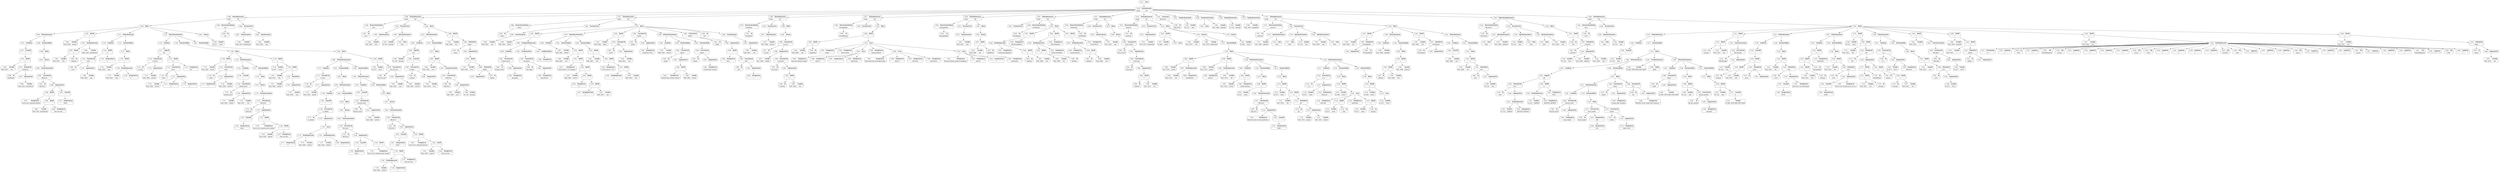 digraph ast {
node [shape=none];
71681 [label=<<TABLE border='1' cellspacing='0' cellpadding='10' style='rounded' ><TR><TD border='0'>71681</TD><TD border='0'><B>Variable</B></TD></TR><HR/><TR><TD border='0' cellpadding='5'>(444, 1655)</TD><TD border='0' cellpadding='5'>methodname</TD></TR></TABLE>>];
71680 [label=<<TABLE border='1' cellspacing='0' cellpadding='10' style='rounded' ><TR><TD border='0'>71680</TD><TD border='0'><B>BinOP</B></TD></TR><HR/><TR><TD border='0' cellpadding='5' colspan='2'>.</TD></TR></TABLE>>];
71680 -> 71679 [weight=2];
71680 -> 71682 [weight=2];
71683 [label=<<TABLE border='1' cellspacing='0' cellpadding='10' style='rounded' ><TR><TD border='0'>71683</TD><TD border='0'><B>StringLiteral</B></TD></TR><HR/><TR><TD border='0' cellpadding='5' colspan='2'> does not exist.</TD></TR></TABLE>>];
71682 [label=<<TABLE border='1' cellspacing='0' cellpadding='10' style='rounded' ><TR><TD border='0'>71682</TD><TD border='0'><B>BinOP</B></TD></TR><HR/><TR><TD border='0' cellpadding='5' colspan='2'>.</TD></TR></TABLE>>];
71682 -> 71681 [weight=2];
71682 -> 71683 [weight=2];
71685 [label=<<TABLE border='1' cellspacing='0' cellpadding='10' style='rounded' ><TR><TD border='0'>71685</TD><TD border='0'><B>FunctionCall</B></TD></TR><HR/><TR><TD border='0' cellpadding='5' colspan='2'>IXR_Error</TD></TR></TABLE>>];
71685 -> 71675 [weight=2];
71685 -> 71684 [weight=2];
71684 [label=<<TABLE border='1' cellspacing='0' cellpadding='10' style='rounded' ><TR><TD border='0'>71684</TD><TD border='0'><B>ArgumentList</B></TD></TR></TABLE>>];
71684 -> 71678 [weight=2];
71684 -> 71680 [weight=2];
71687 [label=<<TABLE border='1' cellspacing='0' cellpadding='10' style='rounded' ><TR><TD border='0'>71687</TD><TD border='0'><B>Return</B></TD></TR></TABLE>>];
71687 -> 71686 [weight=2];
71686 [label=<<TABLE border='1' cellspacing='0' cellpadding='10' style='rounded' ><TR><TD border='0'>71686</TD><TD border='0'><B>ClassInstanciation</B></TD></TR></TABLE>>];
71686 -> 71685 [weight=2];
71689 [label=<<TABLE border='1' cellspacing='0' cellpadding='10' style='rounded' ><TR><TD border='0'>71689</TD><TD border='0'><B>IfThenStatement</B></TD></TR></TABLE>>];
71689 -> 71674 [weight=2];
71689 -> 71690 [weight=2];
71688 [label=<<TABLE border='1' cellspacing='0' cellpadding='10' style='rounded' ><TR><TD border='0'>71688</TD><TD border='0'><B>Block</B></TD></TR></TABLE>>];
71688 -> 71687 [weight=2];
71691 [label=<<TABLE border='1' cellspacing='0' cellpadding='10' style='rounded' ><TR><TD border='0'>71691</TD><TD border='0'><B>Variable</B></TD></TR><HR/><TR><TD border='0' cellpadding='5'>(444, 1658)</TD><TD border='0' cellpadding='5'>method</TD></TR></TABLE>>];
71690 [label=<<TABLE border='1' cellspacing='0' cellpadding='10' style='rounded' ><TR><TD border='0'>71690</TD><TD border='0'><B>StatementBody</B></TD></TR></TABLE>>];
71690 -> 71688 [weight=2];
71693 [label=<<TABLE border='1' cellspacing='0' cellpadding='10' style='rounded' ><TR><TD border='0'>71693</TD><TD border='0'><B>Variable</B></TD></TR><HR/><TR><TD border='0' cellpadding='5'>(444, 1657)</TD><TD border='0' cellpadding='5'>this</TD></TR></TABLE>>];
71692 [label=<<TABLE border='1' cellspacing='0' cellpadding='10' style='rounded' ><TR><TD border='0'>71692</TD><TD border='0'><B>BinOP</B></TD></TR><HR/><TR><TD border='0' cellpadding='5' colspan='2'>=</TD></TR></TABLE>>];
71692 -> 71691 [weight=2];
71692 -> 71697 [weight=2];
71695 [label=<<TABLE border='1' cellspacing='0' cellpadding='10' style='rounded' ><TR><TD border='0'>71695</TD><TD border='0'><B>BinOP</B></TD></TR><HR/><TR><TD border='0' cellpadding='5' colspan='2'>-&gt;</TD></TR></TABLE>>];
71695 -> 71693 [weight=2];
71695 -> 71694 [weight=2];
71694 [label=<<TABLE border='1' cellspacing='0' cellpadding='10' style='rounded' ><TR><TD border='0'>71694</TD><TD border='0'><B>Id</B></TD></TR><HR/><TR><TD border='0' cellpadding='5' colspan='2'>callbacks</TD></TR></TABLE>>];
71697 [label=<<TABLE border='1' cellspacing='0' cellpadding='10' style='rounded' ><TR><TD border='0'>71697</TD><TD border='0'><B>PostfixExpression</B></TD></TR></TABLE>>];
71697 -> 71695 [weight=2];
71697 -> 71696 [weight=2];
71696 [label=<<TABLE border='1' cellspacing='0' cellpadding='10' style='rounded' ><TR><TD border='0'>71696</TD><TD border='0'><B>Variable</B></TD></TR><HR/><TR><TD border='0' cellpadding='5'>(444, 1655)</TD><TD border='0' cellpadding='5'>methodname</TD></TR></TABLE>>];
71699 [label=<<TABLE border='1' cellspacing='0' cellpadding='10' style='rounded' ><TR><TD border='0'>71699</TD><TD border='0'><B>Variable</B></TD></TR><HR/><TR><TD border='0' cellpadding='5'>(444, 1656)</TD><TD border='0' cellpadding='5'>args</TD></TR></TABLE>>];
71698 [label=<<TABLE border='1' cellspacing='0' cellpadding='10' style='rounded' ><TR><TD border='0'>71698</TD><TD border='0'><B>Id</B></TD></TR><HR/><TR><TD border='0' cellpadding='5' colspan='2'>count</TD></TR></TABLE>>];
71701 [label=<<TABLE border='1' cellspacing='0' cellpadding='10' style='rounded' ><TR><TD border='0'>71701</TD><TD border='0'><B>FunctionCall</B></TD></TR><HR/><TR><TD border='0' cellpadding='5' colspan='2'>count</TD></TR></TABLE>>];
71701 -> 71698 [weight=2];
71701 -> 71700 [weight=2];
71700 [label=<<TABLE border='1' cellspacing='0' cellpadding='10' style='rounded' ><TR><TD border='0'>71700</TD><TD border='0'><B>ArgumentList</B></TD></TR></TABLE>>];
71700 -> 71699 [weight=2];
71703 [label=<<TABLE border='1' cellspacing='0' cellpadding='10' style='rounded' ><TR><TD border='0'>71703</TD><TD border='0'><B>IntegerLiteral</B></TD></TR><HR/><TR><TD border='0' cellpadding='5' colspan='2'>1</TD></TR></TABLE>>];
71702 [label=<<TABLE border='1' cellspacing='0' cellpadding='10' style='rounded' ><TR><TD border='0'>71702</TD><TD border='0'><B>RelOP</B></TD></TR><HR/><TR><TD border='0' cellpadding='5' colspan='2'>==</TD></TR></TABLE>>];
71702 -> 71701 [weight=2];
71702 -> 71703 [weight=2];
71705 [label=<<TABLE border='1' cellspacing='0' cellpadding='10' style='rounded' ><TR><TD border='0'>71705</TD><TD border='0'><B>Variable</B></TD></TR><HR/><TR><TD border='0' cellpadding='5'>(444, 1656)</TD><TD border='0' cellpadding='5'>args</TD></TR></TABLE>>];
71704 [label=<<TABLE border='1' cellspacing='0' cellpadding='10' style='rounded' ><TR><TD border='0'>71704</TD><TD border='0'><B>Condition</B></TD></TR></TABLE>>];
71704 -> 71702 [weight=2];
71707 [label=<<TABLE border='1' cellspacing='0' cellpadding='10' style='rounded' ><TR><TD border='0'>71707</TD><TD border='0'><B>Variable</B></TD></TR><HR/><TR><TD border='0' cellpadding='5'>(444, 1656)</TD><TD border='0' cellpadding='5'>args</TD></TR></TABLE>>];
71706 [label=<<TABLE border='1' cellspacing='0' cellpadding='10' style='rounded' ><TR><TD border='0'>71706</TD><TD border='0'><B>BinOP</B></TD></TR><HR/><TR><TD border='0' cellpadding='5' colspan='2'>=</TD></TR></TABLE>>];
71706 -> 71705 [weight=2];
71706 -> 71709 [weight=2];
71709 [label=<<TABLE border='1' cellspacing='0' cellpadding='10' style='rounded' ><TR><TD border='0'>71709</TD><TD border='0'><B>PostfixExpression</B></TD></TR></TABLE>>];
71709 -> 71707 [weight=2];
71709 -> 71708 [weight=2];
71708 [label=<<TABLE border='1' cellspacing='0' cellpadding='10' style='rounded' ><TR><TD border='0'>71708</TD><TD border='0'><B>IntegerLiteral</B></TD></TR><HR/><TR><TD border='0' cellpadding='5' colspan='2'>0</TD></TR></TABLE>>];
71711 [label=<<TABLE border='1' cellspacing='0' cellpadding='10' style='rounded' ><TR><TD border='0'>71711</TD><TD border='0'><B>IfThenStatement</B></TD></TR></TABLE>>];
71711 -> 71704 [weight=2];
71711 -> 71712 [weight=2];
71710 [label=<<TABLE border='1' cellspacing='0' cellpadding='10' style='rounded' ><TR><TD border='0'>71710</TD><TD border='0'><B>Block</B></TD></TR></TABLE>>];
71710 -> 71706 [weight=2];
71713 [label=<<TABLE border='1' cellspacing='0' cellpadding='10' style='rounded' ><TR><TD border='0'>71713</TD><TD border='0'><B>Id</B></TD></TR><HR/><TR><TD border='0' cellpadding='5' colspan='2'>is_string</TD></TR></TABLE>>];
71712 [label=<<TABLE border='1' cellspacing='0' cellpadding='10' style='rounded' ><TR><TD border='0'>71712</TD><TD border='0'><B>StatementBody</B></TD></TR></TABLE>>];
71712 -> 71710 [weight=2];
71715 [label=<<TABLE border='1' cellspacing='0' cellpadding='10' style='rounded' ><TR><TD border='0'>71715</TD><TD border='0'><B>ArgumentList</B></TD></TR></TABLE>>];
71715 -> 71714 [weight=2];
71714 [label=<<TABLE border='1' cellspacing='0' cellpadding='10' style='rounded' ><TR><TD border='0'>71714</TD><TD border='0'><B>Variable</B></TD></TR><HR/><TR><TD border='0' cellpadding='5'>(444, 1658)</TD><TD border='0' cellpadding='5'>method</TD></TR></TABLE>>];
71717 [label=<<TABLE border='1' cellspacing='0' cellpadding='10' style='rounded' ><TR><TD border='0'>71717</TD><TD border='0'><B>LogicOP</B></TD></TR><HR/><TR><TD border='0' cellpadding='5' colspan='2'>&amp;&amp;</TD></TR></TABLE>>];
71717 -> 71716 [weight=2];
71717 -> 71724 [weight=2];
71716 [label=<<TABLE border='1' cellspacing='0' cellpadding='10' style='rounded' ><TR><TD border='0'>71716</TD><TD border='0'><B>FunctionCall</B></TD></TR><HR/><TR><TD border='0' cellpadding='5' colspan='2'>is_string</TD></TR></TABLE>>];
71716 -> 71713 [weight=2];
71716 -> 71715 [weight=2];
71719 [label=<<TABLE border='1' cellspacing='0' cellpadding='10' style='rounded' ><TR><TD border='0'>71719</TD><TD border='0'><B>Variable</B></TD></TR><HR/><TR><TD border='0' cellpadding='5'>(444, 1658)</TD><TD border='0' cellpadding='5'>method</TD></TR></TABLE>>];
71718 [label=<<TABLE border='1' cellspacing='0' cellpadding='10' style='rounded' ><TR><TD border='0'>71718</TD><TD border='0'><B>Id</B></TD></TR><HR/><TR><TD border='0' cellpadding='5' colspan='2'>substr</TD></TR></TABLE>>];
71721 [label=<<TABLE border='1' cellspacing='0' cellpadding='10' style='rounded' ><TR><TD border='0'>71721</TD><TD border='0'><B>IntegerLiteral</B></TD></TR><HR/><TR><TD border='0' cellpadding='5' colspan='2'>5</TD></TR></TABLE>>];
71720 [label=<<TABLE border='1' cellspacing='0' cellpadding='10' style='rounded' ><TR><TD border='0'>71720</TD><TD border='0'><B>IntegerLiteral</B></TD></TR><HR/><TR><TD border='0' cellpadding='5' colspan='2'>0</TD></TR></TABLE>>];
71723 [label=<<TABLE border='1' cellspacing='0' cellpadding='10' style='rounded' ><TR><TD border='0'>71723</TD><TD border='0'><B>FunctionCall</B></TD></TR><HR/><TR><TD border='0' cellpadding='5' colspan='2'>substr</TD></TR></TABLE>>];
71723 -> 71718 [weight=2];
71723 -> 71722 [weight=2];
71722 [label=<<TABLE border='1' cellspacing='0' cellpadding='10' style='rounded' ><TR><TD border='0'>71722</TD><TD border='0'><B>ArgumentList</B></TD></TR></TABLE>>];
71722 -> 71719 [weight=2];
71722 -> 71720 [weight=2];
71722 -> 71721 [weight=2];
71725 [label=<<TABLE border='1' cellspacing='0' cellpadding='10' style='rounded' ><TR><TD border='0'>71725</TD><TD border='0'><B>StringLiteral</B></TD></TR><HR/><TR><TD border='0' cellpadding='5' colspan='2'>this:</TD></TR></TABLE>>];
71724 [label=<<TABLE border='1' cellspacing='0' cellpadding='10' style='rounded' ><TR><TD border='0'>71724</TD><TD border='0'><B>RelOP</B></TD></TR><HR/><TR><TD border='0' cellpadding='5' colspan='2'>==</TD></TR></TABLE>>];
71724 -> 71723 [weight=2];
71724 -> 71725 [weight=2];
71727 [label=<<TABLE border='1' cellspacing='0' cellpadding='10' style='rounded' ><TR><TD border='0'>71727</TD><TD border='0'><B>Variable</B></TD></TR><HR/><TR><TD border='0' cellpadding='5'>(444, 1658)</TD><TD border='0' cellpadding='5'>method</TD></TR></TABLE>>];
71726 [label=<<TABLE border='1' cellspacing='0' cellpadding='10' style='rounded' ><TR><TD border='0'>71726</TD><TD border='0'><B>Condition</B></TD></TR></TABLE>>];
71726 -> 71717 [weight=2];
71729 [label=<<TABLE border='1' cellspacing='0' cellpadding='10' style='rounded' ><TR><TD border='0'>71729</TD><TD border='0'><B>Id</B></TD></TR><HR/><TR><TD border='0' cellpadding='5' colspan='2'>substr</TD></TR></TABLE>>];
71728 [label=<<TABLE border='1' cellspacing='0' cellpadding='10' style='rounded' ><TR><TD border='0'>71728</TD><TD border='0'><B>BinOP</B></TD></TR><HR/><TR><TD border='0' cellpadding='5' colspan='2'>=</TD></TR></TABLE>>];
71728 -> 71727 [weight=2];
71728 -> 71733 [weight=2];
71731 [label=<<TABLE border='1' cellspacing='0' cellpadding='10' style='rounded' ><TR><TD border='0'>71731</TD><TD border='0'><B>IntegerLiteral</B></TD></TR><HR/><TR><TD border='0' cellpadding='5' colspan='2'>5</TD></TR></TABLE>>];
71730 [label=<<TABLE border='1' cellspacing='0' cellpadding='10' style='rounded' ><TR><TD border='0'>71730</TD><TD border='0'><B>Variable</B></TD></TR><HR/><TR><TD border='0' cellpadding='5'>(444, 1658)</TD><TD border='0' cellpadding='5'>method</TD></TR></TABLE>>];
71733 [label=<<TABLE border='1' cellspacing='0' cellpadding='10' style='rounded' ><TR><TD border='0'>71733</TD><TD border='0'><B>FunctionCall</B></TD></TR><HR/><TR><TD border='0' cellpadding='5' colspan='2'>substr</TD></TR></TABLE>>];
71733 -> 71729 [weight=2];
71733 -> 71732 [weight=2];
71732 [label=<<TABLE border='1' cellspacing='0' cellpadding='10' style='rounded' ><TR><TD border='0'>71732</TD><TD border='0'><B>ArgumentList</B></TD></TR></TABLE>>];
71732 -> 71730 [weight=2];
71732 -> 71731 [weight=2];
71735 [label=<<TABLE border='1' cellspacing='0' cellpadding='10' style='rounded' ><TR><TD border='0'>71735</TD><TD border='0'><B>Id</B></TD></TR><HR/><TR><TD border='0' cellpadding='5' colspan='2'>method_exists</TD></TR></TABLE>>];
71737 [label=<<TABLE border='1' cellspacing='0' cellpadding='10' style='rounded' ><TR><TD border='0'>71737</TD><TD border='0'><B>Variable</B></TD></TR><HR/><TR><TD border='0' cellpadding='5'>(444, 1658)</TD><TD border='0' cellpadding='5'>method</TD></TR></TABLE>>];
71736 [label=<<TABLE border='1' cellspacing='0' cellpadding='10' style='rounded' ><TR><TD border='0'>71736</TD><TD border='0'><B>Variable</B></TD></TR><HR/><TR><TD border='0' cellpadding='5'>(444, 1657)</TD><TD border='0' cellpadding='5'>this</TD></TR></TABLE>>];
71739 [label=<<TABLE border='1' cellspacing='0' cellpadding='10' style='rounded' ><TR><TD border='0'>71739</TD><TD border='0'><B>FunctionCall</B></TD></TR><HR/><TR><TD border='0' cellpadding='5' colspan='2'>method_exists</TD></TR></TABLE>>];
71739 -> 71735 [weight=2];
71739 -> 71738 [weight=2];
71738 [label=<<TABLE border='1' cellspacing='0' cellpadding='10' style='rounded' ><TR><TD border='0'>71738</TD><TD border='0'><B>ArgumentList</B></TD></TR></TABLE>>];
71738 -> 71736 [weight=2];
71738 -> 71737 [weight=2];
71741 [label=<<TABLE border='1' cellspacing='0' cellpadding='10' style='rounded' ><TR><TD border='0'>71741</TD><TD border='0'><B>Condition</B></TD></TR></TABLE>>];
71741 -> 71740 [weight=2];
71740 [label=<<TABLE border='1' cellspacing='0' cellpadding='10' style='rounded' ><TR><TD border='0'>71740</TD><TD border='0'><B>UnaryOP</B></TD></TR><HR/><TR><TD border='0' cellpadding='5' colspan='2'>!</TD></TR></TABLE>>];
71740 -> 71739 [weight=2];
71742 [label=<<TABLE border='1' cellspacing='0' cellpadding='10' style='rounded' ><TR><TD border='0'>71742</TD><TD border='0'><B>Id</B></TD></TR><HR/><TR><TD border='0' cellpadding='5' colspan='2'>IXR_Error</TD></TR></TABLE>>];
71745 [label=<<TABLE border='1' cellspacing='0' cellpadding='10' style='rounded' ><TR><TD border='0'>71745</TD><TD border='0'><B>UnaryOP</B></TD></TR><HR/><TR><TD border='0' cellpadding='5' colspan='2'>-</TD></TR></TABLE>>];
71745 -> 71744 [weight=2];
71744 [label=<<TABLE border='1' cellspacing='0' cellpadding='10' style='rounded' ><TR><TD border='0'>71744</TD><TD border='0'><B>IntegerLiteral</B></TD></TR><HR/><TR><TD border='0' cellpadding='5' colspan='2'>32601</TD></TR></TABLE>>];
71747 [label=<<TABLE border='1' cellspacing='0' cellpadding='10' style='rounded' ><TR><TD border='0'>71747</TD><TD border='0'><B>BinOP</B></TD></TR><HR/><TR><TD border='0' cellpadding='5' colspan='2'>.</TD></TR></TABLE>>];
71747 -> 71746 [weight=2];
71747 -> 71749 [weight=2];
71746 [label=<<TABLE border='1' cellspacing='0' cellpadding='10' style='rounded' ><TR><TD border='0'>71746</TD><TD border='0'><B>StringLiteral</B></TD></TR><HR/><TR><TD border='0' cellpadding='5' colspan='2'>server error. requested class method '</TD></TR></TABLE>>];
71749 [label=<<TABLE border='1' cellspacing='0' cellpadding='10' style='rounded' ><TR><TD border='0'>71749</TD><TD border='0'><B>BinOP</B></TD></TR><HR/><TR><TD border='0' cellpadding='5' colspan='2'>.</TD></TR></TABLE>>];
71749 -> 71748 [weight=2];
71749 -> 71750 [weight=2];
71748 [label=<<TABLE border='1' cellspacing='0' cellpadding='10' style='rounded' ><TR><TD border='0'>71748</TD><TD border='0'><B>Variable</B></TD></TR><HR/><TR><TD border='0' cellpadding='5'>(444, 1658)</TD><TD border='0' cellpadding='5'>method</TD></TR></TABLE>>];
71751 [label=<<TABLE border='1' cellspacing='0' cellpadding='10' style='rounded' ><TR><TD border='0'>71751</TD><TD border='0'><B>ArgumentList</B></TD></TR></TABLE>>];
71751 -> 71745 [weight=2];
71751 -> 71747 [weight=2];
71750 [label=<<TABLE border='1' cellspacing='0' cellpadding='10' style='rounded' ><TR><TD border='0'>71750</TD><TD border='0'><B>StringLiteral</B></TD></TR><HR/><TR><TD border='0' cellpadding='5' colspan='2'>' does not exist.</TD></TR></TABLE>>];
71753 [label=<<TABLE border='1' cellspacing='0' cellpadding='10' style='rounded' ><TR><TD border='0'>71753</TD><TD border='0'><B>ClassInstanciation</B></TD></TR></TABLE>>];
71753 -> 71752 [weight=2];
71752 [label=<<TABLE border='1' cellspacing='0' cellpadding='10' style='rounded' ><TR><TD border='0'>71752</TD><TD border='0'><B>FunctionCall</B></TD></TR><HR/><TR><TD border='0' cellpadding='5' colspan='2'>IXR_Error</TD></TR></TABLE>>];
71752 -> 71742 [weight=2];
71752 -> 71751 [weight=2];
71755 [label=<<TABLE border='1' cellspacing='0' cellpadding='10' style='rounded' ><TR><TD border='0'>71755</TD><TD border='0'><B>Block</B></TD></TR></TABLE>>];
71755 -> 71754 [weight=2];
71754 [label=<<TABLE border='1' cellspacing='0' cellpadding='10' style='rounded' ><TR><TD border='0'>71754</TD><TD border='0'><B>Return</B></TD></TR></TABLE>>];
71754 -> 71753 [weight=2];
71757 [label=<<TABLE border='1' cellspacing='0' cellpadding='10' style='rounded' ><TR><TD border='0'>71757</TD><TD border='0'><B>StatementBody</B></TD></TR></TABLE>>];
71757 -> 71755 [weight=2];
71756 [label=<<TABLE border='1' cellspacing='0' cellpadding='10' style='rounded' ><TR><TD border='0'>71756</TD><TD border='0'><B>IfThenStatement</B></TD></TR></TABLE>>];
71756 -> 71741 [weight=2];
71756 -> 71757 [weight=2];
71759 [label=<<TABLE border='1' cellspacing='0' cellpadding='10' style='rounded' ><TR><TD border='0'>71759</TD><TD border='0'><B>BinOP</B></TD></TR><HR/><TR><TD border='0' cellpadding='5' colspan='2'>=</TD></TR></TABLE>>];
71759 -> 71758 [weight=2];
71759 -> 71765 [weight=2];
71758 [label=<<TABLE border='1' cellspacing='0' cellpadding='10' style='rounded' ><TR><TD border='0'>71758</TD><TD border='0'><B>Variable</B></TD></TR><HR/><TR><TD border='0' cellpadding='5'>(0, 817)</TD><TD border='0' cellpadding='5'>result</TD></TR></TABLE>>];
71761 [label=<<TABLE border='1' cellspacing='0' cellpadding='10' style='rounded' ><TR><TD border='0'>71761</TD><TD border='0'><B>Variable</B></TD></TR><HR/><TR><TD border='0' cellpadding='5'>(444, 1658)</TD><TD border='0' cellpadding='5'>method</TD></TR></TABLE>>];
71760 [label=<<TABLE border='1' cellspacing='0' cellpadding='10' style='rounded' ><TR><TD border='0'>71760</TD><TD border='0'><B>Variable</B></TD></TR><HR/><TR><TD border='0' cellpadding='5'>(444, 1657)</TD><TD border='0' cellpadding='5'>this</TD></TR></TABLE>>];
71763 [label=<<TABLE border='1' cellspacing='0' cellpadding='10' style='rounded' ><TR><TD border='0'>71763</TD><TD border='0'><B>ArgumentList</B></TD></TR></TABLE>>];
71763 -> 71762 [weight=2];
71762 [label=<<TABLE border='1' cellspacing='0' cellpadding='10' style='rounded' ><TR><TD border='0'>71762</TD><TD border='0'><B>Variable</B></TD></TR><HR/><TR><TD border='0' cellpadding='5'>(444, 1656)</TD><TD border='0' cellpadding='5'>args</TD></TR></TABLE>>];
71765 [label=<<TABLE border='1' cellspacing='0' cellpadding='10' style='rounded' ><TR><TD border='0'>71765</TD><TD border='0'><B>BinOP</B></TD></TR><HR/><TR><TD border='0' cellpadding='5' colspan='2'>-&gt;</TD></TR></TABLE>>];
71765 -> 71760 [weight=2];
71765 -> 71764 [weight=2];
71764 [label=<<TABLE border='1' cellspacing='0' cellpadding='10' style='rounded' ><TR><TD border='0'>71764</TD><TD border='0'><B>MethodCall</B></TD></TR></TABLE>>];
71764 -> 71761 [weight=2];
71764 -> 71763 [weight=2];
71767 [label=<<TABLE border='1' cellspacing='0' cellpadding='10' style='rounded' ><TR><TD border='0'>71767</TD><TD border='0'><B>IfThenElseStatement</B></TD></TR></TABLE>>];
71767 -> 71726 [weight=2];
71767 -> 71768 [weight=2];
71767 -> 71842 [weight=2];
71766 [label=<<TABLE border='1' cellspacing='0' cellpadding='10' style='rounded' ><TR><TD border='0'>71766</TD><TD border='0'><B>Block</B></TD></TR></TABLE>>];
71766 -> 71728 [weight=2];
71766 -> 71756 [weight=2];
71766 -> 71759 [weight=2];
71769 [label=<<TABLE border='1' cellspacing='0' cellpadding='10' style='rounded' ><TR><TD border='0'>71769</TD><TD border='0'><B>Id</B></TD></TR><HR/><TR><TD border='0' cellpadding='5' colspan='2'>is_array</TD></TR></TABLE>>];
71768 [label=<<TABLE border='1' cellspacing='0' cellpadding='10' style='rounded' ><TR><TD border='0'>71768</TD><TD border='0'><B>StatementBody</B></TD></TR></TABLE>>];
71768 -> 71766 [weight=2];
71771 [label=<<TABLE border='1' cellspacing='0' cellpadding='10' style='rounded' ><TR><TD border='0'>71771</TD><TD border='0'><B>ArgumentList</B></TD></TR></TABLE>>];
71771 -> 71770 [weight=2];
71770 [label=<<TABLE border='1' cellspacing='0' cellpadding='10' style='rounded' ><TR><TD border='0'>71770</TD><TD border='0'><B>Variable</B></TD></TR><HR/><TR><TD border='0' cellpadding='5'>(444, 1658)</TD><TD border='0' cellpadding='5'>method</TD></TR></TABLE>>];
71773 [label=<<TABLE border='1' cellspacing='0' cellpadding='10' style='rounded' ><TR><TD border='0'>71773</TD><TD border='0'><B>Condition</B></TD></TR></TABLE>>];
71773 -> 71772 [weight=2];
71772 [label=<<TABLE border='1' cellspacing='0' cellpadding='10' style='rounded' ><TR><TD border='0'>71772</TD><TD border='0'><B>FunctionCall</B></TD></TR><HR/><TR><TD border='0' cellpadding='5' colspan='2'>is_array</TD></TR></TABLE>>];
71772 -> 71769 [weight=2];
71772 -> 71771 [weight=2];
71775 [label=<<TABLE border='1' cellspacing='0' cellpadding='10' style='rounded' ><TR><TD border='0'>71775</TD><TD border='0'><B>Id</B></TD></TR><HR/><TR><TD border='0' cellpadding='5' colspan='2'>is_callable</TD></TR></TABLE>>];
71777 [label=<<TABLE border='1' cellspacing='0' cellpadding='10' style='rounded' ><TR><TD border='0'>71777</TD><TD border='0'><B>IntegerLiteral</B></TD></TR><HR/><TR><TD border='0' cellpadding='5' colspan='2'>0</TD></TR></TABLE>>];
71776 [label=<<TABLE border='1' cellspacing='0' cellpadding='10' style='rounded' ><TR><TD border='0'>71776</TD><TD border='0'><B>Variable</B></TD></TR><HR/><TR><TD border='0' cellpadding='5'>(444, 1658)</TD><TD border='0' cellpadding='5'>method</TD></TR></TABLE>>];
71779 [label=<<TABLE border='1' cellspacing='0' cellpadding='10' style='rounded' ><TR><TD border='0'>71779</TD><TD border='0'><B>Variable</B></TD></TR><HR/><TR><TD border='0' cellpadding='5'>(444, 1658)</TD><TD border='0' cellpadding='5'>method</TD></TR></TABLE>>];
71778 [label=<<TABLE border='1' cellspacing='0' cellpadding='10' style='rounded' ><TR><TD border='0'>71778</TD><TD border='0'><B>PostfixExpression</B></TD></TR></TABLE>>];
71778 -> 71776 [weight=2];
71778 -> 71777 [weight=2];
71781 [label=<<TABLE border='1' cellspacing='0' cellpadding='10' style='rounded' ><TR><TD border='0'>71781</TD><TD border='0'><B>PostfixExpression</B></TD></TR></TABLE>>];
71781 -> 71779 [weight=2];
71781 -> 71780 [weight=2];
71780 [label=<<TABLE border='1' cellspacing='0' cellpadding='10' style='rounded' ><TR><TD border='0'>71780</TD><TD border='0'><B>IntegerLiteral</B></TD></TR><HR/><TR><TD border='0' cellpadding='5' colspan='2'>1</TD></TR></TABLE>>];
71783 [label=<<TABLE border='1' cellspacing='0' cellpadding='10' style='rounded' ><TR><TD border='0'>71783</TD><TD border='0'><B>ArgumentList</B></TD></TR></TABLE>>];
71783 -> 71782 [weight=2];
71782 [label=<<TABLE border='1' cellspacing='0' cellpadding='10' style='rounded' ><TR><TD border='0'>71782</TD><TD border='0'><B>Array</B></TD></TR></TABLE>>];
71782 -> 71778 [weight=2];
71782 -> 71781 [weight=2];
71785 [label=<<TABLE border='1' cellspacing='0' cellpadding='10' style='rounded' ><TR><TD border='0'>71785</TD><TD border='0'><B>UnaryOP</B></TD></TR><HR/><TR><TD border='0' cellpadding='5' colspan='2'>!</TD></TR></TABLE>>];
71785 -> 71784 [weight=2];
71784 [label=<<TABLE border='1' cellspacing='0' cellpadding='10' style='rounded' ><TR><TD border='0'>71784</TD><TD border='0'><B>FunctionCall</B></TD></TR><HR/><TR><TD border='0' cellpadding='5' colspan='2'>is_callable</TD></TR></TABLE>>];
71784 -> 71775 [weight=2];
71784 -> 71783 [weight=2];
71787 [label=<<TABLE border='1' cellspacing='0' cellpadding='10' style='rounded' ><TR><TD border='0'>71787</TD><TD border='0'><B>Id</B></TD></TR><HR/><TR><TD border='0' cellpadding='5' colspan='2'>IXR_Error</TD></TR></TABLE>>];
71786 [label=<<TABLE border='1' cellspacing='0' cellpadding='10' style='rounded' ><TR><TD border='0'>71786</TD><TD border='0'><B>Condition</B></TD></TR></TABLE>>];
71786 -> 71785 [weight=2];
71789 [label=<<TABLE border='1' cellspacing='0' cellpadding='10' style='rounded' ><TR><TD border='0'>71789</TD><TD border='0'><B>IntegerLiteral</B></TD></TR><HR/><TR><TD border='0' cellpadding='5' colspan='2'>32601</TD></TR></TABLE>>];
71791 [label=<<TABLE border='1' cellspacing='0' cellpadding='10' style='rounded' ><TR><TD border='0'>71791</TD><TD border='0'><B>StringLiteral</B></TD></TR><HR/><TR><TD border='0' cellpadding='5' colspan='2'>server error. requested object method '</TD></TR></TABLE>>];
71790 [label=<<TABLE border='1' cellspacing='0' cellpadding='10' style='rounded' ><TR><TD border='0'>71790</TD><TD border='0'><B>UnaryOP</B></TD></TR><HR/><TR><TD border='0' cellpadding='5' colspan='2'>-</TD></TR></TABLE>>];
71790 -> 71789 [weight=2];
71793 [label=<<TABLE border='1' cellspacing='0' cellpadding='10' style='rounded' ><TR><TD border='0'>71793</TD><TD border='0'><B>Variable</B></TD></TR><HR/><TR><TD border='0' cellpadding='5'>(444, 1658)</TD><TD border='0' cellpadding='5'>method</TD></TR></TABLE>>];
71792 [label=<<TABLE border='1' cellspacing='0' cellpadding='10' style='rounded' ><TR><TD border='0'>71792</TD><TD border='0'><B>BinOP</B></TD></TR><HR/><TR><TD border='0' cellpadding='5' colspan='2'>.</TD></TR></TABLE>>];
71792 -> 71791 [weight=2];
71792 -> 71796 [weight=2];
71795 [label=<<TABLE border='1' cellspacing='0' cellpadding='10' style='rounded' ><TR><TD border='0'>71795</TD><TD border='0'><B>PostfixExpression</B></TD></TR></TABLE>>];
71795 -> 71793 [weight=2];
71795 -> 71794 [weight=2];
71794 [label=<<TABLE border='1' cellspacing='0' cellpadding='10' style='rounded' ><TR><TD border='0'>71794</TD><TD border='0'><B>IntegerLiteral</B></TD></TR><HR/><TR><TD border='0' cellpadding='5' colspan='2'>1</TD></TR></TABLE>>];
71797 [label=<<TABLE border='1' cellspacing='0' cellpadding='10' style='rounded' ><TR><TD border='0'>71797</TD><TD border='0'><B>StringLiteral</B></TD></TR><HR/><TR><TD border='0' cellpadding='5' colspan='2'>' does not exist.</TD></TR></TABLE>>];
71796 [label=<<TABLE border='1' cellspacing='0' cellpadding='10' style='rounded' ><TR><TD border='0'>71796</TD><TD border='0'><B>BinOP</B></TD></TR><HR/><TR><TD border='0' cellpadding='5' colspan='2'>.</TD></TR></TABLE>>];
71796 -> 71795 [weight=2];
71796 -> 71797 [weight=2];
71799 [label=<<TABLE border='1' cellspacing='0' cellpadding='10' style='rounded' ><TR><TD border='0'>71799</TD><TD border='0'><B>FunctionCall</B></TD></TR><HR/><TR><TD border='0' cellpadding='5' colspan='2'>IXR_Error</TD></TR></TABLE>>];
71799 -> 71787 [weight=2];
71799 -> 71798 [weight=2];
71798 [label=<<TABLE border='1' cellspacing='0' cellpadding='10' style='rounded' ><TR><TD border='0'>71798</TD><TD border='0'><B>ArgumentList</B></TD></TR></TABLE>>];
71798 -> 71790 [weight=2];
71798 -> 71792 [weight=2];
71801 [label=<<TABLE border='1' cellspacing='0' cellpadding='10' style='rounded' ><TR><TD border='0'>71801</TD><TD border='0'><B>Return</B></TD></TR></TABLE>>];
71801 -> 71800 [weight=2];
71800 [label=<<TABLE border='1' cellspacing='0' cellpadding='10' style='rounded' ><TR><TD border='0'>71800</TD><TD border='0'><B>ClassInstanciation</B></TD></TR></TABLE>>];
71800 -> 71799 [weight=2];
71803 [label=<<TABLE border='1' cellspacing='0' cellpadding='10' style='rounded' ><TR><TD border='0'>71803</TD><TD border='0'><B>IfThenStatement</B></TD></TR></TABLE>>];
71803 -> 71786 [weight=2];
71803 -> 71804 [weight=2];
71802 [label=<<TABLE border='1' cellspacing='0' cellpadding='10' style='rounded' ><TR><TD border='0'>71802</TD><TD border='0'><B>Block</B></TD></TR></TABLE>>];
71802 -> 71801 [weight=2];
71805 [label=<<TABLE border='1' cellspacing='0' cellpadding='10' style='rounded' ><TR><TD border='0'>71805</TD><TD border='0'><B>Block</B></TD></TR></TABLE>>];
71805 -> 71803 [weight=2];
71804 [label=<<TABLE border='1' cellspacing='0' cellpadding='10' style='rounded' ><TR><TD border='0'>71804</TD><TD border='0'><B>StatementBody</B></TD></TR></TABLE>>];
71804 -> 71802 [weight=2];
71807 [label=<<TABLE border='1' cellspacing='0' cellpadding='10' style='rounded' ><TR><TD border='0'>71807</TD><TD border='0'><B>StatementBody</B></TD></TR></TABLE>>];
71807 -> 71805 [weight=2];
71806 [label=<<TABLE border='1' cellspacing='0' cellpadding='10' style='rounded' ><TR><TD border='0'>71806</TD><TD border='0'><B>IfThenElseStatement</B></TD></TR></TABLE>>];
71806 -> 71773 [weight=2];
71806 -> 71807 [weight=2];
71806 -> 71832 [weight=2];
71809 [label=<<TABLE border='1' cellspacing='0' cellpadding='10' style='rounded' ><TR><TD border='0'>71809</TD><TD border='0'><B>Id</B></TD></TR><HR/><TR><TD border='0' cellpadding='5' colspan='2'>function_exists</TD></TR></TABLE>>];
71811 [label=<<TABLE border='1' cellspacing='0' cellpadding='10' style='rounded' ><TR><TD border='0'>71811</TD><TD border='0'><B>ArgumentList</B></TD></TR></TABLE>>];
71811 -> 71810 [weight=2];
71810 [label=<<TABLE border='1' cellspacing='0' cellpadding='10' style='rounded' ><TR><TD border='0'>71810</TD><TD border='0'><B>Variable</B></TD></TR><HR/><TR><TD border='0' cellpadding='5'>(444, 1658)</TD><TD border='0' cellpadding='5'>method</TD></TR></TABLE>>];
71813 [label=<<TABLE border='1' cellspacing='0' cellpadding='10' style='rounded' ><TR><TD border='0'>71813</TD><TD border='0'><B>UnaryOP</B></TD></TR><HR/><TR><TD border='0' cellpadding='5' colspan='2'>!</TD></TR></TABLE>>];
71813 -> 71812 [weight=2];
71812 [label=<<TABLE border='1' cellspacing='0' cellpadding='10' style='rounded' ><TR><TD border='0'>71812</TD><TD border='0'><B>FunctionCall</B></TD></TR><HR/><TR><TD border='0' cellpadding='5' colspan='2'>function_exists</TD></TR></TABLE>>];
71812 -> 71809 [weight=2];
71812 -> 71811 [weight=2];
71815 [label=<<TABLE border='1' cellspacing='0' cellpadding='10' style='rounded' ><TR><TD border='0'>71815</TD><TD border='0'><B>Id</B></TD></TR><HR/><TR><TD border='0' cellpadding='5' colspan='2'>IXR_Error</TD></TR></TABLE>>];
71814 [label=<<TABLE border='1' cellspacing='0' cellpadding='10' style='rounded' ><TR><TD border='0'>71814</TD><TD border='0'><B>Condition</B></TD></TR></TABLE>>];
71814 -> 71813 [weight=2];
71817 [label=<<TABLE border='1' cellspacing='0' cellpadding='10' style='rounded' ><TR><TD border='0'>71817</TD><TD border='0'><B>IntegerLiteral</B></TD></TR><HR/><TR><TD border='0' cellpadding='5' colspan='2'>32601</TD></TR></TABLE>>];
71819 [label=<<TABLE border='1' cellspacing='0' cellpadding='10' style='rounded' ><TR><TD border='0'>71819</TD><TD border='0'><B>StringLiteral</B></TD></TR><HR/><TR><TD border='0' cellpadding='5' colspan='2'>server error. requested function '</TD></TR></TABLE>>];
71818 [label=<<TABLE border='1' cellspacing='0' cellpadding='10' style='rounded' ><TR><TD border='0'>71818</TD><TD border='0'><B>UnaryOP</B></TD></TR><HR/><TR><TD border='0' cellpadding='5' colspan='2'>-</TD></TR></TABLE>>];
71818 -> 71817 [weight=2];
71821 [label=<<TABLE border='1' cellspacing='0' cellpadding='10' style='rounded' ><TR><TD border='0'>71821</TD><TD border='0'><B>Variable</B></TD></TR><HR/><TR><TD border='0' cellpadding='5'>(444, 1658)</TD><TD border='0' cellpadding='5'>method</TD></TR></TABLE>>];
71820 [label=<<TABLE border='1' cellspacing='0' cellpadding='10' style='rounded' ><TR><TD border='0'>71820</TD><TD border='0'><B>BinOP</B></TD></TR><HR/><TR><TD border='0' cellpadding='5' colspan='2'>.</TD></TR></TABLE>>];
71820 -> 71819 [weight=2];
71820 -> 71822 [weight=2];
71823 [label=<<TABLE border='1' cellspacing='0' cellpadding='10' style='rounded' ><TR><TD border='0'>71823</TD><TD border='0'><B>StringLiteral</B></TD></TR><HR/><TR><TD border='0' cellpadding='5' colspan='2'>' does not exist.</TD></TR></TABLE>>];
71822 [label=<<TABLE border='1' cellspacing='0' cellpadding='10' style='rounded' ><TR><TD border='0'>71822</TD><TD border='0'><B>BinOP</B></TD></TR><HR/><TR><TD border='0' cellpadding='5' colspan='2'>.</TD></TR></TABLE>>];
71822 -> 71821 [weight=2];
71822 -> 71823 [weight=2];
71825 [label=<<TABLE border='1' cellspacing='0' cellpadding='10' style='rounded' ><TR><TD border='0'>71825</TD><TD border='0'><B>FunctionCall</B></TD></TR><HR/><TR><TD border='0' cellpadding='5' colspan='2'>IXR_Error</TD></TR></TABLE>>];
71825 -> 71815 [weight=2];
71825 -> 71824 [weight=2];
71824 [label=<<TABLE border='1' cellspacing='0' cellpadding='10' style='rounded' ><TR><TD border='0'>71824</TD><TD border='0'><B>ArgumentList</B></TD></TR></TABLE>>];
71824 -> 71818 [weight=2];
71824 -> 71820 [weight=2];
71827 [label=<<TABLE border='1' cellspacing='0' cellpadding='10' style='rounded' ><TR><TD border='0'>71827</TD><TD border='0'><B>Return</B></TD></TR></TABLE>>];
71827 -> 71826 [weight=2];
71826 [label=<<TABLE border='1' cellspacing='0' cellpadding='10' style='rounded' ><TR><TD border='0'>71826</TD><TD border='0'><B>ClassInstanciation</B></TD></TR></TABLE>>];
71826 -> 71825 [weight=2];
71829 [label=<<TABLE border='1' cellspacing='0' cellpadding='10' style='rounded' ><TR><TD border='0'>71829</TD><TD border='0'><B>IfThenStatement</B></TD></TR></TABLE>>];
71829 -> 71814 [weight=2];
71829 -> 71830 [weight=2];
71828 [label=<<TABLE border='1' cellspacing='0' cellpadding='10' style='rounded' ><TR><TD border='0'>71828</TD><TD border='0'><B>Block</B></TD></TR></TABLE>>];
71828 -> 71827 [weight=2];
71830 [label=<<TABLE border='1' cellspacing='0' cellpadding='10' style='rounded' ><TR><TD border='0'>71830</TD><TD border='0'><B>StatementBody</B></TD></TR></TABLE>>];
71830 -> 71828 [weight=2];
71833 [label=<<TABLE border='1' cellspacing='0' cellpadding='10' style='rounded' ><TR><TD border='0'>71833</TD><TD border='0'><B>Variable</B></TD></TR><HR/><TR><TD border='0' cellpadding='5'>(0, 817)</TD><TD border='0' cellpadding='5'>result</TD></TR></TABLE>>];
71832 [label=<<TABLE border='1' cellspacing='0' cellpadding='10' style='rounded' ><TR><TD border='0'>71832</TD><TD border='0'><B>StatementBody</B></TD></TR></TABLE>>];
71832 -> 71829 [weight=2];
71835 [label=<<TABLE border='1' cellspacing='0' cellpadding='10' style='rounded' ><TR><TD border='0'>71835</TD><TD border='0'><B>Id</B></TD></TR><HR/><TR><TD border='0' cellpadding='5' colspan='2'>call_user_func</TD></TR></TABLE>>];
71834 [label=<<TABLE border='1' cellspacing='0' cellpadding='10' style='rounded' ><TR><TD border='0'>71834</TD><TD border='0'><B>BinOP</B></TD></TR><HR/><TR><TD border='0' cellpadding='5' colspan='2'>=</TD></TR></TABLE>>];
71834 -> 71833 [weight=2];
71834 -> 71839 [weight=2];
71837 [label=<<TABLE border='1' cellspacing='0' cellpadding='10' style='rounded' ><TR><TD border='0'>71837</TD><TD border='0'><B>Variable</B></TD></TR><HR/><TR><TD border='0' cellpadding='5'>(444, 1656)</TD><TD border='0' cellpadding='5'>args</TD></TR></TABLE>>];
71836 [label=<<TABLE border='1' cellspacing='0' cellpadding='10' style='rounded' ><TR><TD border='0'>71836</TD><TD border='0'><B>Variable</B></TD></TR><HR/><TR><TD border='0' cellpadding='5'>(444, 1658)</TD><TD border='0' cellpadding='5'>method</TD></TR></TABLE>>];
71839 [label=<<TABLE border='1' cellspacing='0' cellpadding='10' style='rounded' ><TR><TD border='0'>71839</TD><TD border='0'><B>FunctionCall</B></TD></TR><HR/><TR><TD border='0' cellpadding='5' colspan='2'>call_user_func</TD></TR></TABLE>>];
71839 -> 71835 [weight=2];
71839 -> 71838 [weight=2];
71838 [label=<<TABLE border='1' cellspacing='0' cellpadding='10' style='rounded' ><TR><TD border='0'>71838</TD><TD border='0'><B>ArgumentList</B></TD></TR></TABLE>>];
71838 -> 71836 [weight=2];
71838 -> 71837 [weight=2];
71840 [label=<<TABLE border='1' cellspacing='0' cellpadding='10' style='rounded' ><TR><TD border='0'>71840</TD><TD border='0'><B>Block</B></TD></TR></TABLE>>];
71840 -> 71806 [weight=2];
71840 -> 71834 [weight=2];
71843 [label=<<TABLE border='1' cellspacing='0' cellpadding='10' style='rounded' ><TR><TD border='0'>71843</TD><TD border='0'><B>Variable</B></TD></TR><HR/><TR><TD border='0' cellpadding='5'>(0, 817)</TD><TD border='0' cellpadding='5'>result</TD></TR></TABLE>>];
71842 [label=<<TABLE border='1' cellspacing='0' cellpadding='10' style='rounded' ><TR><TD border='0'>71842</TD><TD border='0'><B>StatementBody</B></TD></TR></TABLE>>];
71842 -> 71840 [weight=2];
71845 [label=<<TABLE border='1' cellspacing='0' cellpadding='10' style='rounded' ><TR><TD border='0'>71845</TD><TD border='0'><B>Block</B></TD></TR></TABLE>>];
71845 -> 71689 [weight=2];
71845 -> 71692 [weight=2];
71845 -> 71711 [weight=2];
71845 -> 71767 [weight=2];
71845 -> 71844 [weight=2];
71844 [label=<<TABLE border='1' cellspacing='0' cellpadding='10' style='rounded' ><TR><TD border='0'>71844</TD><TD border='0'><B>Return</B></TD></TR></TABLE>>];
71844 -> 71843 [weight=2];
71847 [label=<<TABLE border='1' cellspacing='0' cellpadding='10' style='rounded' ><TR><TD border='0'>71847</TD><TD border='0'><B>Id</B></TD></TR><HR/><TR><TD border='0' cellpadding='5' colspan='2'>error</TD></TR></TABLE>>];
71846 [label=<<TABLE border='1' cellspacing='0' cellpadding='10' style='rounded' ><TR><TD border='0'>71846</TD><TD border='0'><B>MethodStatement</B></TD></TR><HR/><TR><TD border='0' cellpadding='5'>Scope</TD><TD border='0' cellpadding='5'>444</TD></TR></TABLE>>];
71846 -> 71660 [weight=2];
71846 -> 71665 [weight=2];
71846 -> 71845 [weight=2];
71849 [label=<<TABLE border='1' cellspacing='0' cellpadding='10' style='rounded' ><TR><TD border='0'>71849</TD><TD border='0'><B>Variable</B></TD></TR><HR/><TR><TD border='0' cellpadding='5'>(445, 1659)</TD><TD border='0' cellpadding='5'>error</TD></TR></TABLE>>];
71848 [label=<<TABLE border='1' cellspacing='0' cellpadding='10' style='rounded' ><TR><TD border='0'>71848</TD><TD border='0'><B>ReturnValueMethod</B></TD></TR><HR/><TR><TD border='0' cellpadding='5' colspan='2'>error</TD></TR></TABLE>>];
71848 -> 71847 [weight=2];
71851 [label=<<TABLE border='1' cellspacing='0' cellpadding='10' style='rounded' ><TR><TD border='0'>71851</TD><TD border='0'><B>Variable</B></TD></TR><HR/><TR><TD border='0' cellpadding='5'>(0, 116)</TD><TD border='0' cellpadding='5'>message</TD></TR></TABLE>>];
71850 [label=<<TABLE border='1' cellspacing='0' cellpadding='10' style='rounded' ><TR><TD border='0'>71850</TD><TD border='0'><B>ValueParameter</B></TD></TR></TABLE>>];
71850 -> 71849 [weight=2];
71853 [label=<<TABLE border='1' cellspacing='0' cellpadding='10' style='rounded' ><TR><TD border='0'>71853</TD><TD border='0'><B>OptValueParameter</B></TD></TR></TABLE>>];
71853 -> 71851 [weight=2];
71853 -> 71852 [weight=2];
71852 [label=<<TABLE border='1' cellspacing='0' cellpadding='10' style='rounded' ><TR><TD border='0'>71852</TD><TD border='0'><B>False</B></TD></TR><HR/><TR><TD border='0' cellpadding='5' colspan='2'>false</TD></TR></TABLE>>];
71855 [label=<<TABLE border='1' cellspacing='0' cellpadding='10' style='rounded' ><TR><TD border='0'>71855</TD><TD border='0'><B>Variable</B></TD></TR><HR/><TR><TD border='0' cellpadding='5'>(0, 116)</TD><TD border='0' cellpadding='5'>message</TD></TR></TABLE>>];
71854 [label=<<TABLE border='1' cellspacing='0' cellpadding='10' style='rounded' ><TR><TD border='0'>71854</TD><TD border='0'><B>ParameterList</B></TD></TR></TABLE>>];
71854 -> 71850 [weight=2];
71854 -> 71853 [weight=2];
71856 [label=<<TABLE border='1' cellspacing='0' cellpadding='10' style='rounded' ><TR><TD border='0'>71856</TD><TD border='0'><B>LogicOP</B></TD></TR><HR/><TR><TD border='0' cellpadding='5' colspan='2'>&amp;&amp;</TD></TR></TABLE>>];
71856 -> 71855 [weight=2];
71856 -> 71862 [weight=2];
71859 [label=<<TABLE border='1' cellspacing='0' cellpadding='10' style='rounded' ><TR><TD border='0'>71859</TD><TD border='0'><B>Variable</B></TD></TR><HR/><TR><TD border='0' cellpadding='5'>(445, 1659)</TD><TD border='0' cellpadding='5'>error</TD></TR></TABLE>>];
71858 [label=<<TABLE border='1' cellspacing='0' cellpadding='10' style='rounded' ><TR><TD border='0'>71858</TD><TD border='0'><B>Id</B></TD></TR><HR/><TR><TD border='0' cellpadding='5' colspan='2'>is_object</TD></TR></TABLE>>];
71861 [label=<<TABLE border='1' cellspacing='0' cellpadding='10' style='rounded' ><TR><TD border='0'>71861</TD><TD border='0'><B>FunctionCall</B></TD></TR><HR/><TR><TD border='0' cellpadding='5' colspan='2'>is_object</TD></TR></TABLE>>];
71861 -> 71858 [weight=2];
71861 -> 71860 [weight=2];
71860 [label=<<TABLE border='1' cellspacing='0' cellpadding='10' style='rounded' ><TR><TD border='0'>71860</TD><TD border='0'><B>ArgumentList</B></TD></TR></TABLE>>];
71860 -> 71859 [weight=2];
71863 [label=<<TABLE border='1' cellspacing='0' cellpadding='10' style='rounded' ><TR><TD border='0'>71863</TD><TD border='0'><B>Condition</B></TD></TR></TABLE>>];
71863 -> 71856 [weight=2];
71862 [label=<<TABLE border='1' cellspacing='0' cellpadding='10' style='rounded' ><TR><TD border='0'>71862</TD><TD border='0'><B>UnaryOP</B></TD></TR><HR/><TR><TD border='0' cellpadding='5' colspan='2'>!</TD></TR></TABLE>>];
71862 -> 71861 [weight=2];
71865 [label=<<TABLE border='1' cellspacing='0' cellpadding='10' style='rounded' ><TR><TD border='0'>71865</TD><TD border='0'><B>BinOP</B></TD></TR><HR/><TR><TD border='0' cellpadding='5' colspan='2'>=</TD></TR></TABLE>>];
71865 -> 71864 [weight=2];
71865 -> 71871 [weight=2];
71864 [label=<<TABLE border='1' cellspacing='0' cellpadding='10' style='rounded' ><TR><TD border='0'>71864</TD><TD border='0'><B>Variable</B></TD></TR><HR/><TR><TD border='0' cellpadding='5'>(445, 1659)</TD><TD border='0' cellpadding='5'>error</TD></TR></TABLE>>];
71867 [label=<<TABLE border='1' cellspacing='0' cellpadding='10' style='rounded' ><TR><TD border='0'>71867</TD><TD border='0'><B>Variable</B></TD></TR><HR/><TR><TD border='0' cellpadding='5'>(445, 1659)</TD><TD border='0' cellpadding='5'>error</TD></TR></TABLE>>];
71866 [label=<<TABLE border='1' cellspacing='0' cellpadding='10' style='rounded' ><TR><TD border='0'>71866</TD><TD border='0'><B>Id</B></TD></TR><HR/><TR><TD border='0' cellpadding='5' colspan='2'>IXR_Error</TD></TR></TABLE>>];
71869 [label=<<TABLE border='1' cellspacing='0' cellpadding='10' style='rounded' ><TR><TD border='0'>71869</TD><TD border='0'><B>ArgumentList</B></TD></TR></TABLE>>];
71869 -> 71867 [weight=2];
71869 -> 71868 [weight=2];
71868 [label=<<TABLE border='1' cellspacing='0' cellpadding='10' style='rounded' ><TR><TD border='0'>71868</TD><TD border='0'><B>Variable</B></TD></TR><HR/><TR><TD border='0' cellpadding='5'>(0, 116)</TD><TD border='0' cellpadding='5'>message</TD></TR></TABLE>>];
71871 [label=<<TABLE border='1' cellspacing='0' cellpadding='10' style='rounded' ><TR><TD border='0'>71871</TD><TD border='0'><B>ClassInstanciation</B></TD></TR></TABLE>>];
71871 -> 71870 [weight=2];
71870 [label=<<TABLE border='1' cellspacing='0' cellpadding='10' style='rounded' ><TR><TD border='0'>71870</TD><TD border='0'><B>FunctionCall</B></TD></TR><HR/><TR><TD border='0' cellpadding='5' colspan='2'>IXR_Error</TD></TR></TABLE>>];
71870 -> 71866 [weight=2];
71870 -> 71869 [weight=2];
71873 [label=<<TABLE border='1' cellspacing='0' cellpadding='10' style='rounded' ><TR><TD border='0'>71873</TD><TD border='0'><B>IfThenStatement</B></TD></TR></TABLE>>];
71873 -> 71863 [weight=2];
71873 -> 71874 [weight=2];
71872 [label=<<TABLE border='1' cellspacing='0' cellpadding='10' style='rounded' ><TR><TD border='0'>71872</TD><TD border='0'><B>Block</B></TD></TR></TABLE>>];
71872 -> 71865 [weight=2];
71875 [label=<<TABLE border='1' cellspacing='0' cellpadding='10' style='rounded' ><TR><TD border='0'>71875</TD><TD border='0'><B>Variable</B></TD></TR><HR/><TR><TD border='0' cellpadding='5'>(445, 1660)</TD><TD border='0' cellpadding='5'>this</TD></TR></TABLE>>];
71874 [label=<<TABLE border='1' cellspacing='0' cellpadding='10' style='rounded' ><TR><TD border='0'>71874</TD><TD border='0'><B>StatementBody</B></TD></TR></TABLE>>];
71874 -> 71872 [weight=2];
71877 [label=<<TABLE border='1' cellspacing='0' cellpadding='10' style='rounded' ><TR><TD border='0'>71877</TD><TD border='0'><B>Variable</B></TD></TR><HR/><TR><TD border='0' cellpadding='5'>(445, 1659)</TD><TD border='0' cellpadding='5'>error</TD></TR></TABLE>>];
71876 [label=<<TABLE border='1' cellspacing='0' cellpadding='10' style='rounded' ><TR><TD border='0'>71876</TD><TD border='0'><B>Id</B></TD></TR><HR/><TR><TD border='0' cellpadding='5' colspan='2'>output</TD></TR></TABLE>>];
71879 [label=<<TABLE border='1' cellspacing='0' cellpadding='10' style='rounded' ><TR><TD border='0'>71879</TD><TD border='0'><B>ArgumentList</B></TD></TR></TABLE>>];
71878 [label=<<TABLE border='1' cellspacing='0' cellpadding='10' style='rounded' ><TR><TD border='0'>71878</TD><TD border='0'><B>Id</B></TD></TR><HR/><TR><TD border='0' cellpadding='5' colspan='2'>getXml</TD></TR></TABLE>>];
71881 [label=<<TABLE border='1' cellspacing='0' cellpadding='10' style='rounded' ><TR><TD border='0'>71881</TD><TD border='0'><B>BinOP</B></TD></TR><HR/><TR><TD border='0' cellpadding='5' colspan='2'>-&gt;</TD></TR></TABLE>>];
71881 -> 71877 [weight=2];
71881 -> 71880 [weight=2];
71880 [label=<<TABLE border='1' cellspacing='0' cellpadding='10' style='rounded' ><TR><TD border='0'>71880</TD><TD border='0'><B>MethodCall</B></TD></TR><HR/><TR><TD border='0' cellpadding='5' colspan='2'>getXml</TD></TR></TABLE>>];
71880 -> 71878 [weight=2];
71880 -> 71879 [weight=2];
71883 [label=<<TABLE border='1' cellspacing='0' cellpadding='10' style='rounded' ><TR><TD border='0'>71883</TD><TD border='0'><B>MethodCall</B></TD></TR><HR/><TR><TD border='0' cellpadding='5' colspan='2'>output</TD></TR></TABLE>>];
71883 -> 71876 [weight=2];
71883 -> 71882 [weight=2];
71882 [label=<<TABLE border='1' cellspacing='0' cellpadding='10' style='rounded' ><TR><TD border='0'>71882</TD><TD border='0'><B>ArgumentList</B></TD></TR></TABLE>>];
71882 -> 71881 [weight=2];
71885 [label=<<TABLE border='1' cellspacing='0' cellpadding='10' style='rounded' ><TR><TD border='0'>71885</TD><TD border='0'><B>Block</B></TD></TR></TABLE>>];
71885 -> 71873 [weight=2];
71885 -> 71884 [weight=2];
71884 [label=<<TABLE border='1' cellspacing='0' cellpadding='10' style='rounded' ><TR><TD border='0'>71884</TD><TD border='0'><B>BinOP</B></TD></TR><HR/><TR><TD border='0' cellpadding='5' colspan='2'>-&gt;</TD></TR></TABLE>>];
71884 -> 71875 [weight=2];
71884 -> 71883 [weight=2];
71887 [label=<<TABLE border='1' cellspacing='0' cellpadding='10' style='rounded' ><TR><TD border='0'>71887</TD><TD border='0'><B>Id</B></TD></TR><HR/><TR><TD border='0' cellpadding='5' colspan='2'>output</TD></TR></TABLE>>];
71886 [label=<<TABLE border='1' cellspacing='0' cellpadding='10' style='rounded' ><TR><TD border='0'>71886</TD><TD border='0'><B>MethodStatement</B></TD></TR><HR/><TR><TD border='0' cellpadding='5'>Scope</TD><TD border='0' cellpadding='5'>445</TD></TR></TABLE>>];
71886 -> 71848 [weight=2];
71886 -> 71854 [weight=2];
71886 -> 71885 [weight=2];
71889 [label=<<TABLE border='1' cellspacing='0' cellpadding='10' style='rounded' ><TR><TD border='0'>71889</TD><TD border='0'><B>Variable</B></TD></TR><HR/><TR><TD border='0' cellpadding='5'>(446, 1661)</TD><TD border='0' cellpadding='5'>xml</TD></TR></TABLE>>];
71888 [label=<<TABLE border='1' cellspacing='0' cellpadding='10' style='rounded' ><TR><TD border='0'>71888</TD><TD border='0'><B>ReturnValueMethod</B></TD></TR><HR/><TR><TD border='0' cellpadding='5' colspan='2'>output</TD></TR></TABLE>>];
71888 -> 71887 [weight=2];
71891 [label=<<TABLE border='1' cellspacing='0' cellpadding='10' style='rounded' ><TR><TD border='0'>71891</TD><TD border='0'><B>ParameterList</B></TD></TR></TABLE>>];
71891 -> 71890 [weight=2];
71890 [label=<<TABLE border='1' cellspacing='0' cellpadding='10' style='rounded' ><TR><TD border='0'>71890</TD><TD border='0'><B>ValueParameter</B></TD></TR></TABLE>>];
71890 -> 71889 [weight=2];
71893 [label=<<TABLE border='1' cellspacing='0' cellpadding='10' style='rounded' ><TR><TD border='0'>71893</TD><TD border='0'><B>BinOP</B></TD></TR><HR/><TR><TD border='0' cellpadding='5' colspan='2'>=</TD></TR></TABLE>>];
71893 -> 71892 [weight=2];
71893 -> 71906 [weight=2];
71892 [label=<<TABLE border='1' cellspacing='0' cellpadding='10' style='rounded' ><TR><TD border='0'>71892</TD><TD border='0'><B>Variable</B></TD></TR><HR/><TR><TD border='0' cellpadding='5'>(446, 1662)</TD><TD border='0' cellpadding='5'>charset</TD></TR></TABLE>>];
71895 [label=<<TABLE border='1' cellspacing='0' cellpadding='10' style='rounded' ><TR><TD border='0'>71895</TD><TD border='0'><B>StringLiteral</B></TD></TR><HR/><TR><TD border='0' cellpadding='5' colspan='2'>get_option</TD></TR></TABLE>>];
71894 [label=<<TABLE border='1' cellspacing='0' cellpadding='10' style='rounded' ><TR><TD border='0'>71894</TD><TD border='0'><B>Id</B></TD></TR><HR/><TR><TD border='0' cellpadding='5' colspan='2'>function_exists</TD></TR></TABLE>>];
71897 [label=<<TABLE border='1' cellspacing='0' cellpadding='10' style='rounded' ><TR><TD border='0'>71897</TD><TD border='0'><B>FunctionCall</B></TD></TR><HR/><TR><TD border='0' cellpadding='5' colspan='2'>function_exists</TD></TR></TABLE>>];
71897 -> 71894 [weight=2];
71897 -> 71896 [weight=2];
71896 [label=<<TABLE border='1' cellspacing='0' cellpadding='10' style='rounded' ><TR><TD border='0'>71896</TD><TD border='0'><B>ArgumentList</B></TD></TR></TABLE>>];
71896 -> 71895 [weight=2];
71899 [label=<<TABLE border='1' cellspacing='0' cellpadding='10' style='rounded' ><TR><TD border='0'>71899</TD><TD border='0'><B>Id</B></TD></TR><HR/><TR><TD border='0' cellpadding='5' colspan='2'>get_option</TD></TR></TABLE>>];
71898 [label=<<TABLE border='1' cellspacing='0' cellpadding='10' style='rounded' ><TR><TD border='0'>71898</TD><TD border='0'><B>Condition</B></TD></TR></TABLE>>];
71898 -> 71897 [weight=2];
71901 [label=<<TABLE border='1' cellspacing='0' cellpadding='10' style='rounded' ><TR><TD border='0'>71901</TD><TD border='0'><B>ArgumentList</B></TD></TR></TABLE>>];
71901 -> 71900 [weight=2];
71900 [label=<<TABLE border='1' cellspacing='0' cellpadding='10' style='rounded' ><TR><TD border='0'>71900</TD><TD border='0'><B>StringLiteral</B></TD></TR><HR/><TR><TD border='0' cellpadding='5' colspan='2'>blog_charset</TD></TR></TABLE>>];
71903 [label=<<TABLE border='1' cellspacing='0' cellpadding='10' style='rounded' ><TR><TD border='0'>71903</TD><TD border='0'><B>ConditionalTrue</B></TD></TR></TABLE>>];
71903 -> 71902 [weight=2];
71902 [label=<<TABLE border='1' cellspacing='0' cellpadding='10' style='rounded' ><TR><TD border='0'>71902</TD><TD border='0'><B>FunctionCall</B></TD></TR><HR/><TR><TD border='0' cellpadding='5' colspan='2'>get_option</TD></TR></TABLE>>];
71902 -> 71899 [weight=2];
71902 -> 71901 [weight=2];
71905 [label=<<TABLE border='1' cellspacing='0' cellpadding='10' style='rounded' ><TR><TD border='0'>71905</TD><TD border='0'><B>ConditionalFalse</B></TD></TR></TABLE>>];
71905 -> 71904 [weight=2];
71904 [label=<<TABLE border='1' cellspacing='0' cellpadding='10' style='rounded' ><TR><TD border='0'>71904</TD><TD border='0'><B>StringLiteral</B></TD></TR><HR/><TR><TD border='0' cellpadding='5' colspan='2'></TD></TR></TABLE>>];
71907 [label=<<TABLE border='1' cellspacing='0' cellpadding='10' style='rounded' ><TR><TD border='0'>71907</TD><TD border='0'><B>Variable</B></TD></TR><HR/><TR><TD border='0' cellpadding='5'>(446, 1662)</TD><TD border='0' cellpadding='5'>charset</TD></TR></TABLE>>];
71906 [label=<<TABLE border='1' cellspacing='0' cellpadding='10' style='rounded' ><TR><TD border='0'>71906</TD><TD border='0'><B>ConditionalExpression</B></TD></TR></TABLE>>];
71906 -> 71898 [weight=2];
71906 -> 71903 [weight=2];
71906 -> 71905 [weight=2];
71909 [label=<<TABLE border='1' cellspacing='0' cellpadding='10' style='rounded' ><TR><TD border='0'>71909</TD><TD border='0'><B>Variable</B></TD></TR><HR/><TR><TD border='0' cellpadding='5'>(446, 1661)</TD><TD border='0' cellpadding='5'>xml</TD></TR></TABLE>>];
71908 [label=<<TABLE border='1' cellspacing='0' cellpadding='10' style='rounded' ><TR><TD border='0'>71908</TD><TD border='0'><B>Condition</B></TD></TR></TABLE>>];
71908 -> 71907 [weight=2];
71911 [label=<<TABLE border='1' cellspacing='0' cellpadding='10' style='rounded' ><TR><TD border='0'>71911</TD><TD border='0'><B>StringLiteral</B></TD></TR><HR/><TR><TD border='0' cellpadding='5' colspan='2'>&lt;?xml version='1.0' encoding='</TD></TR></TABLE>>];
71910 [label=<<TABLE border='1' cellspacing='0' cellpadding='10' style='rounded' ><TR><TD border='0'>71910</TD><TD border='0'><B>BinOP</B></TD></TR><HR/><TR><TD border='0' cellpadding='5' colspan='2'>=</TD></TR></TABLE>>];
71910 -> 71909 [weight=2];
71910 -> 71912 [weight=2];
71913 [label=<<TABLE border='1' cellspacing='0' cellpadding='10' style='rounded' ><TR><TD border='0'>71913</TD><TD border='0'><B>Variable</B></TD></TR><HR/><TR><TD border='0' cellpadding='5'>(446, 1662)</TD><TD border='0' cellpadding='5'>charset</TD></TR></TABLE>>];
71912 [label=<<TABLE border='1' cellspacing='0' cellpadding='10' style='rounded' ><TR><TD border='0'>71912</TD><TD border='0'><B>BinOP</B></TD></TR><HR/><TR><TD border='0' cellpadding='5' colspan='2'>.</TD></TR></TABLE>>];
71912 -> 71911 [weight=2];
71912 -> 71914 [weight=2];
71915 [label=<<TABLE border='1' cellspacing='0' cellpadding='10' style='rounded' ><TR><TD border='0'>71915</TD><TD border='0'><B>StringLiteral</B></TD></TR><HR/><TR><TD border='0' cellpadding='5' colspan='2'>'?&gt;</TD></TR></TABLE>>];
71914 [label=<<TABLE border='1' cellspacing='0' cellpadding='10' style='rounded' ><TR><TD border='0'>71914</TD><TD border='0'><B>BinOP</B></TD></TR><HR/><TR><TD border='0' cellpadding='5' colspan='2'>.</TD></TR></TABLE>>];
71914 -> 71913 [weight=2];
71914 -> 71916 [weight=2];
71917 [label=<<TABLE border='1' cellspacing='0' cellpadding='10' style='rounded' ><TR><TD border='0'>71917</TD><TD border='0'><B>StringExpression</B></TD></TR><HR/><TR><TD border='0' cellpadding='5' colspan='2'>n</TD></TR></TABLE>>];
71916 [label=<<TABLE border='1' cellspacing='0' cellpadding='10' style='rounded' ><TR><TD border='0'>71916</TD><TD border='0'><B>BinOP</B></TD></TR><HR/><TR><TD border='0' cellpadding='5' colspan='2'>.</TD></TR></TABLE>>];
71916 -> 71915 [weight=2];
71916 -> 71918 [weight=2];
71919 [label=<<TABLE border='1' cellspacing='0' cellpadding='10' style='rounded' ><TR><TD border='0'>71919</TD><TD border='0'><B>Variable</B></TD></TR><HR/><TR><TD border='0' cellpadding='5'>(446, 1661)</TD><TD border='0' cellpadding='5'>xml</TD></TR></TABLE>>];
71918 [label=<<TABLE border='1' cellspacing='0' cellpadding='10' style='rounded' ><TR><TD border='0'>71918</TD><TD border='0'><B>BinOP</B></TD></TR><HR/><TR><TD border='0' cellpadding='5' colspan='2'>.</TD></TR></TABLE>>];
71918 -> 71917 [weight=2];
71918 -> 71919 [weight=2];
71921 [label=<<TABLE border='1' cellspacing='0' cellpadding='10' style='rounded' ><TR><TD border='0'>71921</TD><TD border='0'><B>StatementBody</B></TD></TR></TABLE>>];
71921 -> 71910 [weight=2];
71920 [label=<<TABLE border='1' cellspacing='0' cellpadding='10' style='rounded' ><TR><TD border='0'>71920</TD><TD border='0'><B>IfThenElseStatement</B></TD></TR></TABLE>>];
71920 -> 71908 [weight=2];
71920 -> 71921 [weight=2];
71920 -> 71930 [weight=2];
71923 [label=<<TABLE border='1' cellspacing='0' cellpadding='10' style='rounded' ><TR><TD border='0'>71923</TD><TD border='0'><B>BinOP</B></TD></TR><HR/><TR><TD border='0' cellpadding='5' colspan='2'>=</TD></TR></TABLE>>];
71923 -> 71922 [weight=2];
71923 -> 71925 [weight=2];
71922 [label=<<TABLE border='1' cellspacing='0' cellpadding='10' style='rounded' ><TR><TD border='0'>71922</TD><TD border='0'><B>Variable</B></TD></TR><HR/><TR><TD border='0' cellpadding='5'>(446, 1661)</TD><TD border='0' cellpadding='5'>xml</TD></TR></TABLE>>];
71925 [label=<<TABLE border='1' cellspacing='0' cellpadding='10' style='rounded' ><TR><TD border='0'>71925</TD><TD border='0'><B>BinOP</B></TD></TR><HR/><TR><TD border='0' cellpadding='5' colspan='2'>.</TD></TR></TABLE>>];
71925 -> 71924 [weight=2];
71925 -> 71927 [weight=2];
71924 [label=<<TABLE border='1' cellspacing='0' cellpadding='10' style='rounded' ><TR><TD border='0'>71924</TD><TD border='0'><B>StringLiteral</B></TD></TR><HR/><TR><TD border='0' cellpadding='5' colspan='2'>&lt;?xml version='1.0'?&gt;</TD></TR></TABLE>>];
71927 [label=<<TABLE border='1' cellspacing='0' cellpadding='10' style='rounded' ><TR><TD border='0'>71927</TD><TD border='0'><B>BinOP</B></TD></TR><HR/><TR><TD border='0' cellpadding='5' colspan='2'>.</TD></TR></TABLE>>];
71927 -> 71926 [weight=2];
71927 -> 71928 [weight=2];
71926 [label=<<TABLE border='1' cellspacing='0' cellpadding='10' style='rounded' ><TR><TD border='0'>71926</TD><TD border='0'><B>StringExpression</B></TD></TR><HR/><TR><TD border='0' cellpadding='5' colspan='2'>n</TD></TR></TABLE>>];
71928 [label=<<TABLE border='1' cellspacing='0' cellpadding='10' style='rounded' ><TR><TD border='0'>71928</TD><TD border='0'><B>Variable</B></TD></TR><HR/><TR><TD border='0' cellpadding='5'>(446, 1661)</TD><TD border='0' cellpadding='5'>xml</TD></TR></TABLE>>];
71931 [label=<<TABLE border='1' cellspacing='0' cellpadding='10' style='rounded' ><TR><TD border='0'>71931</TD><TD border='0'><B>Variable</B></TD></TR><HR/><TR><TD border='0' cellpadding='5'>(446, 1663)</TD><TD border='0' cellpadding='5'>length</TD></TR></TABLE>>];
71930 [label=<<TABLE border='1' cellspacing='0' cellpadding='10' style='rounded' ><TR><TD border='0'>71930</TD><TD border='0'><B>StatementBody</B></TD></TR></TABLE>>];
71930 -> 71923 [weight=2];
71933 [label=<<TABLE border='1' cellspacing='0' cellpadding='10' style='rounded' ><TR><TD border='0'>71933</TD><TD border='0'><B>Id</B></TD></TR><HR/><TR><TD border='0' cellpadding='5' colspan='2'>strlen</TD></TR></TABLE>>];
71932 [label=<<TABLE border='1' cellspacing='0' cellpadding='10' style='rounded' ><TR><TD border='0'>71932</TD><TD border='0'><B>BinOP</B></TD></TR><HR/><TR><TD border='0' cellpadding='5' colspan='2'>=</TD></TR></TABLE>>];
71932 -> 71931 [weight=2];
71932 -> 71936 [weight=2];
71935 [label=<<TABLE border='1' cellspacing='0' cellpadding='10' style='rounded' ><TR><TD border='0'>71935</TD><TD border='0'><B>ArgumentList</B></TD></TR></TABLE>>];
71935 -> 71934 [weight=2];
71934 [label=<<TABLE border='1' cellspacing='0' cellpadding='10' style='rounded' ><TR><TD border='0'>71934</TD><TD border='0'><B>Variable</B></TD></TR><HR/><TR><TD border='0' cellpadding='5'>(446, 1661)</TD><TD border='0' cellpadding='5'>xml</TD></TR></TABLE>>];
71937 [label=<<TABLE border='1' cellspacing='0' cellpadding='10' style='rounded' ><TR><TD border='0'>71937</TD><TD border='0'><B>Id</B></TD></TR><HR/><TR><TD border='0' cellpadding='5' colspan='2'>header</TD></TR></TABLE>>];
71936 [label=<<TABLE border='1' cellspacing='0' cellpadding='10' style='rounded' ><TR><TD border='0'>71936</TD><TD border='0'><B>FunctionCall</B></TD></TR><HR/><TR><TD border='0' cellpadding='5' colspan='2'>strlen</TD></TR></TABLE>>];
71936 -> 71933 [weight=2];
71936 -> 71935 [weight=2];
71939 [label=<<TABLE border='1' cellspacing='0' cellpadding='10' style='rounded' ><TR><TD border='0'>71939</TD><TD border='0'><B>ArgumentList</B></TD></TR></TABLE>>];
71939 -> 71938 [weight=2];
71938 [label=<<TABLE border='1' cellspacing='0' cellpadding='10' style='rounded' ><TR><TD border='0'>71938</TD><TD border='0'><B>StringLiteral</B></TD></TR><HR/><TR><TD border='0' cellpadding='5' colspan='2'>Connection: close</TD></TR></TABLE>>];
71941 [label=<<TABLE border='1' cellspacing='0' cellpadding='10' style='rounded' ><TR><TD border='0'>71941</TD><TD border='0'><B>Variable</B></TD></TR><HR/><TR><TD border='0' cellpadding='5'>(446, 1662)</TD><TD border='0' cellpadding='5'>charset</TD></TR></TABLE>>];
71940 [label=<<TABLE border='1' cellspacing='0' cellpadding='10' style='rounded' ><TR><TD border='0'>71940</TD><TD border='0'><B>FunctionCall</B></TD></TR><HR/><TR><TD border='0' cellpadding='5' colspan='2'>header</TD></TR></TABLE>>];
71940 -> 71937 [weight=2];
71940 -> 71939 [weight=2];
71943 [label=<<TABLE border='1' cellspacing='0' cellpadding='10' style='rounded' ><TR><TD border='0'>71943</TD><TD border='0'><B>Id</B></TD></TR><HR/><TR><TD border='0' cellpadding='5' colspan='2'>header</TD></TR></TABLE>>];
71942 [label=<<TABLE border='1' cellspacing='0' cellpadding='10' style='rounded' ><TR><TD border='0'>71942</TD><TD border='0'><B>Condition</B></TD></TR></TABLE>>];
71942 -> 71941 [weight=2];
71945 [label=<<TABLE border='1' cellspacing='0' cellpadding='10' style='rounded' ><TR><TD border='0'>71945</TD><TD border='0'><B>BinOP</B></TD></TR><HR/><TR><TD border='0' cellpadding='5' colspan='2'>.</TD></TR></TABLE>>];
71945 -> 71944 [weight=2];
71945 -> 71946 [weight=2];
71944 [label=<<TABLE border='1' cellspacing='0' cellpadding='10' style='rounded' ><TR><TD border='0'>71944</TD><TD border='0'><B>StringLiteral</B></TD></TR><HR/><TR><TD border='0' cellpadding='5' colspan='2'>Content-Type: textxml; charset=</TD></TR></TABLE>>];
71947 [label=<<TABLE border='1' cellspacing='0' cellpadding='10' style='rounded' ><TR><TD border='0'>71947</TD><TD border='0'><B>ArgumentList</B></TD></TR></TABLE>>];
71947 -> 71945 [weight=2];
71946 [label=<<TABLE border='1' cellspacing='0' cellpadding='10' style='rounded' ><TR><TD border='0'>71946</TD><TD border='0'><B>Variable</B></TD></TR><HR/><TR><TD border='0' cellpadding='5'>(446, 1662)</TD><TD border='0' cellpadding='5'>charset</TD></TR></TABLE>>];
71949 [label=<<TABLE border='1' cellspacing='0' cellpadding='10' style='rounded' ><TR><TD border='0'>71949</TD><TD border='0'><B>IfThenElseStatement</B></TD></TR></TABLE>>];
71949 -> 71942 [weight=2];
71949 -> 71950 [weight=2];
71949 -> 71956 [weight=2];
71948 [label=<<TABLE border='1' cellspacing='0' cellpadding='10' style='rounded' ><TR><TD border='0'>71948</TD><TD border='0'><B>FunctionCall</B></TD></TR><HR/><TR><TD border='0' cellpadding='5' colspan='2'>header</TD></TR></TABLE>>];
71948 -> 71943 [weight=2];
71948 -> 71947 [weight=2];
71951 [label=<<TABLE border='1' cellspacing='0' cellpadding='10' style='rounded' ><TR><TD border='0'>71951</TD><TD border='0'><B>Id</B></TD></TR><HR/><TR><TD border='0' cellpadding='5' colspan='2'>header</TD></TR></TABLE>>];
71950 [label=<<TABLE border='1' cellspacing='0' cellpadding='10' style='rounded' ><TR><TD border='0'>71950</TD><TD border='0'><B>StatementBody</B></TD></TR></TABLE>>];
71950 -> 71948 [weight=2];
71953 [label=<<TABLE border='1' cellspacing='0' cellpadding='10' style='rounded' ><TR><TD border='0'>71953</TD><TD border='0'><B>ArgumentList</B></TD></TR></TABLE>>];
71953 -> 71952 [weight=2];
71952 [label=<<TABLE border='1' cellspacing='0' cellpadding='10' style='rounded' ><TR><TD border='0'>71952</TD><TD border='0'><B>StringLiteral</B></TD></TR><HR/><TR><TD border='0' cellpadding='5' colspan='2'>Content-Type: textxml</TD></TR></TABLE>>];
71954 [label=<<TABLE border='1' cellspacing='0' cellpadding='10' style='rounded' ><TR><TD border='0'>71954</TD><TD border='0'><B>FunctionCall</B></TD></TR><HR/><TR><TD border='0' cellpadding='5' colspan='2'>header</TD></TR></TABLE>>];
71954 -> 71951 [weight=2];
71954 -> 71953 [weight=2];
71957 [label=<<TABLE border='1' cellspacing='0' cellpadding='10' style='rounded' ><TR><TD border='0'>71957</TD><TD border='0'><B>Id</B></TD></TR><HR/><TR><TD border='0' cellpadding='5' colspan='2'>header</TD></TR></TABLE>>];
71956 [label=<<TABLE border='1' cellspacing='0' cellpadding='10' style='rounded' ><TR><TD border='0'>71956</TD><TD border='0'><B>StatementBody</B></TD></TR></TABLE>>];
71956 -> 71954 [weight=2];
71959 [label=<<TABLE border='1' cellspacing='0' cellpadding='10' style='rounded' ><TR><TD border='0'>71959</TD><TD border='0'><B>BinOP</B></TD></TR><HR/><TR><TD border='0' cellpadding='5' colspan='2'>.</TD></TR></TABLE>>];
71959 -> 71958 [weight=2];
71959 -> 71963 [weight=2];
71958 [label=<<TABLE border='1' cellspacing='0' cellpadding='10' style='rounded' ><TR><TD border='0'>71958</TD><TD border='0'><B>StringLiteral</B></TD></TR><HR/><TR><TD border='0' cellpadding='5' colspan='2'>Date: </TD></TR></TABLE>>];
71961 [label=<<TABLE border='1' cellspacing='0' cellpadding='10' style='rounded' ><TR><TD border='0'>71961</TD><TD border='0'><B>StringLiteral</B></TD></TR><HR/><TR><TD border='0' cellpadding='5' colspan='2'>r</TD></TR></TABLE>>];
71960 [label=<<TABLE border='1' cellspacing='0' cellpadding='10' style='rounded' ><TR><TD border='0'>71960</TD><TD border='0'><B>Id</B></TD></TR><HR/><TR><TD border='0' cellpadding='5' colspan='2'>date</TD></TR></TABLE>>];
71963 [label=<<TABLE border='1' cellspacing='0' cellpadding='10' style='rounded' ><TR><TD border='0'>71963</TD><TD border='0'><B>FunctionCall</B></TD></TR><HR/><TR><TD border='0' cellpadding='5' colspan='2'>date</TD></TR></TABLE>>];
71963 -> 71960 [weight=2];
71963 -> 71962 [weight=2];
71962 [label=<<TABLE border='1' cellspacing='0' cellpadding='10' style='rounded' ><TR><TD border='0'>71962</TD><TD border='0'><B>ArgumentList</B></TD></TR></TABLE>>];
71962 -> 71961 [weight=2];
71965 [label=<<TABLE border='1' cellspacing='0' cellpadding='10' style='rounded' ><TR><TD border='0'>71965</TD><TD border='0'><B>FunctionCall</B></TD></TR><HR/><TR><TD border='0' cellpadding='5' colspan='2'>header</TD></TR></TABLE>>];
71965 -> 71957 [weight=2];
71965 -> 71964 [weight=2];
71964 [label=<<TABLE border='1' cellspacing='0' cellpadding='10' style='rounded' ><TR><TD border='0'>71964</TD><TD border='0'><B>ArgumentList</B></TD></TR></TABLE>>];
71964 -> 71959 [weight=2];
71967 [label=<<TABLE border='1' cellspacing='0' cellpadding='10' style='rounded' ><TR><TD border='0'>71967</TD><TD border='0'><B>ArgumentList</B></TD></TR></TABLE>>];
71967 -> 71966 [weight=2];
71966 [label=<<TABLE border='1' cellspacing='0' cellpadding='10' style='rounded' ><TR><TD border='0'>71966</TD><TD border='0'><B>Variable</B></TD></TR><HR/><TR><TD border='0' cellpadding='5'>(446, 1661)</TD><TD border='0' cellpadding='5'>xml</TD></TR></TABLE>>];
71969 [label=<<TABLE border='1' cellspacing='0' cellpadding='10' style='rounded' ><TR><TD border='0'>71969</TD><TD border='0'><B>Id</B></TD></TR><HR/><TR><TD border='0' cellpadding='5' colspan='2'>exit</TD></TR></TABLE>>];
71968 [label=<<TABLE border='1' cellspacing='0' cellpadding='10' style='rounded' ><TR><TD border='0'>71968</TD><TD border='0'><B>EchoStatement</B></TD></TR></TABLE>>];
71968 -> 71967 [weight=2];
71971 [label=<<TABLE border='1' cellspacing='0' cellpadding='10' style='rounded' ><TR><TD border='0'>71971</TD><TD border='0'><B>MethodStatement</B></TD></TR><HR/><TR><TD border='0' cellpadding='5'>Scope</TD><TD border='0' cellpadding='5'>446</TD></TR></TABLE>>];
71971 -> 71888 [weight=2];
71971 -> 71891 [weight=2];
71971 -> 71970 [weight=2];
71970 [label=<<TABLE border='1' cellspacing='0' cellpadding='10' style='rounded' ><TR><TD border='0'>71970</TD><TD border='0'><B>Block</B></TD></TR></TABLE>>];
71970 -> 71893 [weight=2];
71970 -> 71920 [weight=2];
71970 -> 71932 [weight=2];
71970 -> 71940 [weight=2];
71970 -> 71949 [weight=2];
71970 -> 71965 [weight=2];
71970 -> 71968 [weight=2];
71970 -> 71969 [weight=2];
71973 [label=<<TABLE border='1' cellspacing='0' cellpadding='10' style='rounded' ><TR><TD border='0'>71973</TD><TD border='0'><B>ReturnValueMethod</B></TD></TR><HR/><TR><TD border='0' cellpadding='5' colspan='2'>hasMethod</TD></TR></TABLE>>];
71973 -> 71972 [weight=2];
71972 [label=<<TABLE border='1' cellspacing='0' cellpadding='10' style='rounded' ><TR><TD border='0'>71972</TD><TD border='0'><B>Id</B></TD></TR><HR/><TR><TD border='0' cellpadding='5' colspan='2'>hasMethod</TD></TR></TABLE>>];
71975 [label=<<TABLE border='1' cellspacing='0' cellpadding='10' style='rounded' ><TR><TD border='0'>71975</TD><TD border='0'><B>ValueParameter</B></TD></TR></TABLE>>];
71975 -> 71974 [weight=2];
71974 [label=<<TABLE border='1' cellspacing='0' cellpadding='10' style='rounded' ><TR><TD border='0'>71974</TD><TD border='0'><B>Variable</B></TD></TR><HR/><TR><TD border='0' cellpadding='5'>(447, 1664)</TD><TD border='0' cellpadding='5'>method</TD></TR></TABLE>>];
71977 [label=<<TABLE border='1' cellspacing='0' cellpadding='10' style='rounded' ><TR><TD border='0'>71977</TD><TD border='0'><B>Id</B></TD></TR><HR/><TR><TD border='0' cellpadding='5' colspan='2'>in_array</TD></TR></TABLE>>];
71976 [label=<<TABLE border='1' cellspacing='0' cellpadding='10' style='rounded' ><TR><TD border='0'>71976</TD><TD border='0'><B>ParameterList</B></TD></TR></TABLE>>];
71976 -> 71975 [weight=2];
71979 [label=<<TABLE border='1' cellspacing='0' cellpadding='10' style='rounded' ><TR><TD border='0'>71979</TD><TD border='0'><B>Id</B></TD></TR><HR/><TR><TD border='0' cellpadding='5' colspan='2'>array_keys</TD></TR></TABLE>>];
71978 [label=<<TABLE border='1' cellspacing='0' cellpadding='10' style='rounded' ><TR><TD border='0'>71978</TD><TD border='0'><B>Variable</B></TD></TR><HR/><TR><TD border='0' cellpadding='5'>(447, 1664)</TD><TD border='0' cellpadding='5'>method</TD></TR></TABLE>>];
71981 [label=<<TABLE border='1' cellspacing='0' cellpadding='10' style='rounded' ><TR><TD border='0'>71981</TD><TD border='0'><B>Id</B></TD></TR><HR/><TR><TD border='0' cellpadding='5' colspan='2'>callbacks</TD></TR></TABLE>>];
71980 [label=<<TABLE border='1' cellspacing='0' cellpadding='10' style='rounded' ><TR><TD border='0'>71980</TD><TD border='0'><B>Variable</B></TD></TR><HR/><TR><TD border='0' cellpadding='5'>(447, 1665)</TD><TD border='0' cellpadding='5'>this</TD></TR></TABLE>>];
71983 [label=<<TABLE border='1' cellspacing='0' cellpadding='10' style='rounded' ><TR><TD border='0'>71983</TD><TD border='0'><B>ArgumentList</B></TD></TR></TABLE>>];
71983 -> 71982 [weight=2];
71982 [label=<<TABLE border='1' cellspacing='0' cellpadding='10' style='rounded' ><TR><TD border='0'>71982</TD><TD border='0'><B>BinOP</B></TD></TR><HR/><TR><TD border='0' cellpadding='5' colspan='2'>-&gt;</TD></TR></TABLE>>];
71982 -> 71980 [weight=2];
71982 -> 71981 [weight=2];
71985 [label=<<TABLE border='1' cellspacing='0' cellpadding='10' style='rounded' ><TR><TD border='0'>71985</TD><TD border='0'><B>ArgumentList</B></TD></TR></TABLE>>];
71985 -> 71978 [weight=2];
71985 -> 71984 [weight=2];
71984 [label=<<TABLE border='1' cellspacing='0' cellpadding='10' style='rounded' ><TR><TD border='0'>71984</TD><TD border='0'><B>FunctionCall</B></TD></TR><HR/><TR><TD border='0' cellpadding='5' colspan='2'>array_keys</TD></TR></TABLE>>];
71984 -> 71979 [weight=2];
71984 -> 71983 [weight=2];
71987 [label=<<TABLE border='1' cellspacing='0' cellpadding='10' style='rounded' ><TR><TD border='0'>71987</TD><TD border='0'><B>Return</B></TD></TR></TABLE>>];
71987 -> 71986 [weight=2];
71986 [label=<<TABLE border='1' cellspacing='0' cellpadding='10' style='rounded' ><TR><TD border='0'>71986</TD><TD border='0'><B>FunctionCall</B></TD></TR><HR/><TR><TD border='0' cellpadding='5' colspan='2'>in_array</TD></TR></TABLE>>];
71986 -> 71977 [weight=2];
71986 -> 71985 [weight=2];
71989 [label=<<TABLE border='1' cellspacing='0' cellpadding='10' style='rounded' ><TR><TD border='0'>71989</TD><TD border='0'><B>MethodStatement</B></TD></TR><HR/><TR><TD border='0' cellpadding='5'>Scope</TD><TD border='0' cellpadding='5'>447</TD></TR></TABLE>>];
71989 -> 71973 [weight=2];
71989 -> 71976 [weight=2];
71989 -> 71988 [weight=2];
71988 [label=<<TABLE border='1' cellspacing='0' cellpadding='10' style='rounded' ><TR><TD border='0'>71988</TD><TD border='0'><B>Block</B></TD></TR></TABLE>>];
71988 -> 71987 [weight=2];
71991 [label=<<TABLE border='1' cellspacing='0' cellpadding='10' style='rounded' ><TR><TD border='0'>71991</TD><TD border='0'><B>ReturnValueMethod</B></TD></TR><HR/><TR><TD border='0' cellpadding='5' colspan='2'>setCapabilities</TD></TR></TABLE>>];
71991 -> 71990 [weight=2];
71990 [label=<<TABLE border='1' cellspacing='0' cellpadding='10' style='rounded' ><TR><TD border='0'>71990</TD><TD border='0'><B>Id</B></TD></TR><HR/><TR><TD border='0' cellpadding='5' colspan='2'>setCapabilities</TD></TR></TABLE>>];
71993 [label=<<TABLE border='1' cellspacing='0' cellpadding='10' style='rounded' ><TR><TD border='0'>71993</TD><TD border='0'><B>Variable</B></TD></TR><HR/><TR><TD border='0' cellpadding='5'>(448, 1666)</TD><TD border='0' cellpadding='5'>this</TD></TR></TABLE>>];
71992 [label=<<TABLE border='1' cellspacing='0' cellpadding='10' style='rounded' ><TR><TD border='0'>71992</TD><TD border='0'><B>ParameterList</B></TD></TR></TABLE>>];
71995 [label=<<TABLE border='1' cellspacing='0' cellpadding='10' style='rounded' ><TR><TD border='0'>71995</TD><TD border='0'><B>BinOP</B></TD></TR><HR/><TR><TD border='0' cellpadding='5' colspan='2'>-&gt;</TD></TR></TABLE>>];
71995 -> 71993 [weight=2];
71995 -> 71994 [weight=2];
71994 [label=<<TABLE border='1' cellspacing='0' cellpadding='10' style='rounded' ><TR><TD border='0'>71994</TD><TD border='0'><B>Id</B></TD></TR><HR/><TR><TD border='0' cellpadding='5' colspan='2'>capabilities</TD></TR></TABLE>>];
71997 [label=<<TABLE border='1' cellspacing='0' cellpadding='10' style='rounded' ><TR><TD border='0'>71997</TD><TD border='0'><B>StringLiteral</B></TD></TR><HR/><TR><TD border='0' cellpadding='5' colspan='2'>xmlrpc</TD></TR></TABLE>>];
71996 [label=<<TABLE border='1' cellspacing='0' cellpadding='10' style='rounded' ><TR><TD border='0'>71996</TD><TD border='0'><B>BinOP</B></TD></TR><HR/><TR><TD border='0' cellpadding='5' colspan='2'>=</TD></TR></TABLE>>];
71996 -> 71995 [weight=2];
71996 -> 72015 [weight=2];
71999 [label=<<TABLE border='1' cellspacing='0' cellpadding='10' style='rounded' ><TR><TD border='0'>71999</TD><TD border='0'><B>StringLiteral</B></TD></TR><HR/><TR><TD border='0' cellpadding='5' colspan='2'>http:www.xmlrpc.comspec</TD></TR></TABLE>>];
71998 [label=<<TABLE border='1' cellspacing='0' cellpadding='10' style='rounded' ><TR><TD border='0'>71998</TD><TD border='0'><B>StringLiteral</B></TD></TR><HR/><TR><TD border='0' cellpadding='5' colspan='2'>specUrl</TD></TR></TABLE>>];
72001 [label=<<TABLE border='1' cellspacing='0' cellpadding='10' style='rounded' ><TR><TD border='0'>72001</TD><TD border='0'><B>IntegerLiteral</B></TD></TR><HR/><TR><TD border='0' cellpadding='5' colspan='2'>1</TD></TR></TABLE>>];
72000 [label=<<TABLE border='1' cellspacing='0' cellpadding='10' style='rounded' ><TR><TD border='0'>72000</TD><TD border='0'><B>StringLiteral</B></TD></TR><HR/><TR><TD border='0' cellpadding='5' colspan='2'>specVersion</TD></TR></TABLE>>];
72003 [label=<<TABLE border='1' cellspacing='0' cellpadding='10' style='rounded' ><TR><TD border='0'>72003</TD><TD border='0'><B>StringLiteral</B></TD></TR><HR/><TR><TD border='0' cellpadding='5' colspan='2'>faults_interop</TD></TR></TABLE>>];
72002 [label=<<TABLE border='1' cellspacing='0' cellpadding='10' style='rounded' ><TR><TD border='0'>72002</TD><TD border='0'><B>Array</B></TD></TR></TABLE>>];
72002 -> 71998 [weight=2];
72002 -> 71999 [weight=2];
72002 -> 72000 [weight=2];
72002 -> 72001 [weight=2];
72005 [label=<<TABLE border='1' cellspacing='0' cellpadding='10' style='rounded' ><TR><TD border='0'>72005</TD><TD border='0'><B>StringLiteral</B></TD></TR><HR/><TR><TD border='0' cellpadding='5' colspan='2'>http:xmlrpc-epi.sourceforge.netspe...</TD></TR></TABLE>>];
72004 [label=<<TABLE border='1' cellspacing='0' cellpadding='10' style='rounded' ><TR><TD border='0'>72004</TD><TD border='0'><B>StringLiteral</B></TD></TR><HR/><TR><TD border='0' cellpadding='5' colspan='2'>specUrl</TD></TR></TABLE>>];
72007 [label=<<TABLE border='1' cellspacing='0' cellpadding='10' style='rounded' ><TR><TD border='0'>72007</TD><TD border='0'><B>IntegerLiteral</B></TD></TR><HR/><TR><TD border='0' cellpadding='5' colspan='2'>20010516</TD></TR></TABLE>>];
72006 [label=<<TABLE border='1' cellspacing='0' cellpadding='10' style='rounded' ><TR><TD border='0'>72006</TD><TD border='0'><B>StringLiteral</B></TD></TR><HR/><TR><TD border='0' cellpadding='5' colspan='2'>specVersion</TD></TR></TABLE>>];
72009 [label=<<TABLE border='1' cellspacing='0' cellpadding='10' style='rounded' ><TR><TD border='0'>72009</TD><TD border='0'><B>StringLiteral</B></TD></TR><HR/><TR><TD border='0' cellpadding='5' colspan='2'>system.multicall</TD></TR></TABLE>>];
72008 [label=<<TABLE border='1' cellspacing='0' cellpadding='10' style='rounded' ><TR><TD border='0'>72008</TD><TD border='0'><B>Array</B></TD></TR></TABLE>>];
72008 -> 72004 [weight=2];
72008 -> 72005 [weight=2];
72008 -> 72006 [weight=2];
72008 -> 72007 [weight=2];
72011 [label=<<TABLE border='1' cellspacing='0' cellpadding='10' style='rounded' ><TR><TD border='0'>72011</TD><TD border='0'><B>StringLiteral</B></TD></TR><HR/><TR><TD border='0' cellpadding='5' colspan='2'>http:www.xmlrpc.comdiscussmsgRead...</TD></TR></TABLE>>];
72010 [label=<<TABLE border='1' cellspacing='0' cellpadding='10' style='rounded' ><TR><TD border='0'>72010</TD><TD border='0'><B>StringLiteral</B></TD></TR><HR/><TR><TD border='0' cellpadding='5' colspan='2'>specUrl</TD></TR></TABLE>>];
72013 [label=<<TABLE border='1' cellspacing='0' cellpadding='10' style='rounded' ><TR><TD border='0'>72013</TD><TD border='0'><B>IntegerLiteral</B></TD></TR><HR/><TR><TD border='0' cellpadding='5' colspan='2'>1</TD></TR></TABLE>>];
72012 [label=<<TABLE border='1' cellspacing='0' cellpadding='10' style='rounded' ><TR><TD border='0'>72012</TD><TD border='0'><B>StringLiteral</B></TD></TR><HR/><TR><TD border='0' cellpadding='5' colspan='2'>specVersion</TD></TR></TABLE>>];
72015 [label=<<TABLE border='1' cellspacing='0' cellpadding='10' style='rounded' ><TR><TD border='0'>72015</TD><TD border='0'><B>Array</B></TD></TR></TABLE>>];
72015 -> 71997 [weight=2];
72015 -> 72002 [weight=2];
72015 -> 72003 [weight=2];
72015 -> 72008 [weight=2];
72015 -> 72009 [weight=2];
72015 -> 72014 [weight=2];
72014 [label=<<TABLE border='1' cellspacing='0' cellpadding='10' style='rounded' ><TR><TD border='0'>72014</TD><TD border='0'><B>Array</B></TD></TR></TABLE>>];
72014 -> 72010 [weight=2];
72014 -> 72011 [weight=2];
72014 -> 72012 [weight=2];
72014 -> 72013 [weight=2];
72017 [label=<<TABLE border='1' cellspacing='0' cellpadding='10' style='rounded' ><TR><TD border='0'>72017</TD><TD border='0'><B>MethodStatement</B></TD></TR><HR/><TR><TD border='0' cellpadding='5'>Scope</TD><TD border='0' cellpadding='5'>448</TD></TR></TABLE>>];
72017 -> 71991 [weight=2];
72017 -> 71992 [weight=2];
72017 -> 72016 [weight=2];
72016 [label=<<TABLE border='1' cellspacing='0' cellpadding='10' style='rounded' ><TR><TD border='0'>72016</TD><TD border='0'><B>Block</B></TD></TR></TABLE>>];
72016 -> 71996 [weight=2];
72019 [label=<<TABLE border='1' cellspacing='0' cellpadding='10' style='rounded' ><TR><TD border='0'>72019</TD><TD border='0'><B>ReturnValueMethod</B></TD></TR><HR/><TR><TD border='0' cellpadding='5' colspan='2'>getCapabilities</TD></TR></TABLE>>];
72019 -> 72018 [weight=2];
72018 [label=<<TABLE border='1' cellspacing='0' cellpadding='10' style='rounded' ><TR><TD border='0'>72018</TD><TD border='0'><B>Id</B></TD></TR><HR/><TR><TD border='0' cellpadding='5' colspan='2'>getCapabilities</TD></TR></TABLE>>];
72021 [label=<<TABLE border='1' cellspacing='0' cellpadding='10' style='rounded' ><TR><TD border='0'>72021</TD><TD border='0'><B>ValueParameter</B></TD></TR></TABLE>>];
72021 -> 72020 [weight=2];
72020 [label=<<TABLE border='1' cellspacing='0' cellpadding='10' style='rounded' ><TR><TD border='0'>72020</TD><TD border='0'><B>Variable</B></TD></TR><HR/><TR><TD border='0' cellpadding='5'>(449, 1667)</TD><TD border='0' cellpadding='5'>args</TD></TR></TABLE>>];
72023 [label=<<TABLE border='1' cellspacing='0' cellpadding='10' style='rounded' ><TR><TD border='0'>72023</TD><TD border='0'><B>Variable</B></TD></TR><HR/><TR><TD border='0' cellpadding='5'>(449, 1668)</TD><TD border='0' cellpadding='5'>this</TD></TR></TABLE>>];
72022 [label=<<TABLE border='1' cellspacing='0' cellpadding='10' style='rounded' ><TR><TD border='0'>72022</TD><TD border='0'><B>ParameterList</B></TD></TR></TABLE>>];
72022 -> 72021 [weight=2];
72025 [label=<<TABLE border='1' cellspacing='0' cellpadding='10' style='rounded' ><TR><TD border='0'>72025</TD><TD border='0'><B>BinOP</B></TD></TR><HR/><TR><TD border='0' cellpadding='5' colspan='2'>-&gt;</TD></TR></TABLE>>];
72025 -> 72023 [weight=2];
72025 -> 72024 [weight=2];
72024 [label=<<TABLE border='1' cellspacing='0' cellpadding='10' style='rounded' ><TR><TD border='0'>72024</TD><TD border='0'><B>Id</B></TD></TR><HR/><TR><TD border='0' cellpadding='5' colspan='2'>capabilities</TD></TR></TABLE>>];
72027 [label=<<TABLE border='1' cellspacing='0' cellpadding='10' style='rounded' ><TR><TD border='0'>72027</TD><TD border='0'><B>Block</B></TD></TR></TABLE>>];
72027 -> 72026 [weight=2];
72026 [label=<<TABLE border='1' cellspacing='0' cellpadding='10' style='rounded' ><TR><TD border='0'>72026</TD><TD border='0'><B>Return</B></TD></TR></TABLE>>];
72026 -> 72025 [weight=2];
72029 [label=<<TABLE border='1' cellspacing='0' cellpadding='10' style='rounded' ><TR><TD border='0'>72029</TD><TD border='0'><B>Id</B></TD></TR><HR/><TR><TD border='0' cellpadding='5' colspan='2'>setCallbacks</TD></TR></TABLE>>];
72028 [label=<<TABLE border='1' cellspacing='0' cellpadding='10' style='rounded' ><TR><TD border='0'>72028</TD><TD border='0'><B>MethodStatement</B></TD></TR><HR/><TR><TD border='0' cellpadding='5'>Scope</TD><TD border='0' cellpadding='5'>449</TD></TR></TABLE>>];
72028 -> 72019 [weight=2];
72028 -> 72022 [weight=2];
72028 -> 72027 [weight=2];
72031 [label=<<TABLE border='1' cellspacing='0' cellpadding='10' style='rounded' ><TR><TD border='0'>72031</TD><TD border='0'><B>ParameterList</B></TD></TR></TABLE>>];
72030 [label=<<TABLE border='1' cellspacing='0' cellpadding='10' style='rounded' ><TR><TD border='0'>72030</TD><TD border='0'><B>ReturnValueMethod</B></TD></TR><HR/><TR><TD border='0' cellpadding='5' colspan='2'>setCallbacks</TD></TR></TABLE>>];
72030 -> 72029 [weight=2];
72033 [label=<<TABLE border='1' cellspacing='0' cellpadding='10' style='rounded' ><TR><TD border='0'>72033</TD><TD border='0'><B>Id</B></TD></TR><HR/><TR><TD border='0' cellpadding='5' colspan='2'>callbacks</TD></TR></TABLE>>];
72032 [label=<<TABLE border='1' cellspacing='0' cellpadding='10' style='rounded' ><TR><TD border='0'>72032</TD><TD border='0'><B>Variable</B></TD></TR><HR/><TR><TD border='0' cellpadding='5'>(450, 1669)</TD><TD border='0' cellpadding='5'>this</TD></TR></TABLE>>];
72035 [label=<<TABLE border='1' cellspacing='0' cellpadding='10' style='rounded' ><TR><TD border='0'>72035</TD><TD border='0'><B>StringLiteral</B></TD></TR><HR/><TR><TD border='0' cellpadding='5' colspan='2'>system.getCapabilities</TD></TR></TABLE>>];
72034 [label=<<TABLE border='1' cellspacing='0' cellpadding='10' style='rounded' ><TR><TD border='0'>72034</TD><TD border='0'><B>BinOP</B></TD></TR><HR/><TR><TD border='0' cellpadding='5' colspan='2'>-&gt;</TD></TR></TABLE>>];
72034 -> 72032 [weight=2];
72034 -> 72033 [weight=2];
72037 [label=<<TABLE border='1' cellspacing='0' cellpadding='10' style='rounded' ><TR><TD border='0'>72037</TD><TD border='0'><B>BinOP</B></TD></TR><HR/><TR><TD border='0' cellpadding='5' colspan='2'>=</TD></TR></TABLE>>];
72037 -> 72036 [weight=2];
72037 -> 72038 [weight=2];
72036 [label=<<TABLE border='1' cellspacing='0' cellpadding='10' style='rounded' ><TR><TD border='0'>72036</TD><TD border='0'><B>PostfixExpression</B></TD></TR></TABLE>>];
72036 -> 72034 [weight=2];
72036 -> 72035 [weight=2];
72039 [label=<<TABLE border='1' cellspacing='0' cellpadding='10' style='rounded' ><TR><TD border='0'>72039</TD><TD border='0'><B>Variable</B></TD></TR><HR/><TR><TD border='0' cellpadding='5'>(450, 1669)</TD><TD border='0' cellpadding='5'>this</TD></TR></TABLE>>];
72038 [label=<<TABLE border='1' cellspacing='0' cellpadding='10' style='rounded' ><TR><TD border='0'>72038</TD><TD border='0'><B>StringLiteral</B></TD></TR><HR/><TR><TD border='0' cellpadding='5' colspan='2'>this:getCapabilities</TD></TR></TABLE>>];
72041 [label=<<TABLE border='1' cellspacing='0' cellpadding='10' style='rounded' ><TR><TD border='0'>72041</TD><TD border='0'><B>BinOP</B></TD></TR><HR/><TR><TD border='0' cellpadding='5' colspan='2'>-&gt;</TD></TR></TABLE>>];
72041 -> 72039 [weight=2];
72041 -> 72040 [weight=2];
72040 [label=<<TABLE border='1' cellspacing='0' cellpadding='10' style='rounded' ><TR><TD border='0'>72040</TD><TD border='0'><B>Id</B></TD></TR><HR/><TR><TD border='0' cellpadding='5' colspan='2'>callbacks</TD></TR></TABLE>>];
72043 [label=<<TABLE border='1' cellspacing='0' cellpadding='10' style='rounded' ><TR><TD border='0'>72043</TD><TD border='0'><B>PostfixExpression</B></TD></TR></TABLE>>];
72043 -> 72041 [weight=2];
72043 -> 72042 [weight=2];
72042 [label=<<TABLE border='1' cellspacing='0' cellpadding='10' style='rounded' ><TR><TD border='0'>72042</TD><TD border='0'><B>StringLiteral</B></TD></TR><HR/><TR><TD border='0' cellpadding='5' colspan='2'>system.listMethods</TD></TR></TABLE>>];
72045 [label=<<TABLE border='1' cellspacing='0' cellpadding='10' style='rounded' ><TR><TD border='0'>72045</TD><TD border='0'><B>StringLiteral</B></TD></TR><HR/><TR><TD border='0' cellpadding='5' colspan='2'>this:listMethods</TD></TR></TABLE>>];
72044 [label=<<TABLE border='1' cellspacing='0' cellpadding='10' style='rounded' ><TR><TD border='0'>72044</TD><TD border='0'><B>BinOP</B></TD></TR><HR/><TR><TD border='0' cellpadding='5' colspan='2'>=</TD></TR></TABLE>>];
72044 -> 72043 [weight=2];
72044 -> 72045 [weight=2];
72047 [label=<<TABLE border='1' cellspacing='0' cellpadding='10' style='rounded' ><TR><TD border='0'>72047</TD><TD border='0'><B>Id</B></TD></TR><HR/><TR><TD border='0' cellpadding='5' colspan='2'>callbacks</TD></TR></TABLE>>];
72046 [label=<<TABLE border='1' cellspacing='0' cellpadding='10' style='rounded' ><TR><TD border='0'>72046</TD><TD border='0'><B>Variable</B></TD></TR><HR/><TR><TD border='0' cellpadding='5'>(450, 1669)</TD><TD border='0' cellpadding='5'>this</TD></TR></TABLE>>];
72049 [label=<<TABLE border='1' cellspacing='0' cellpadding='10' style='rounded' ><TR><TD border='0'>72049</TD><TD border='0'><B>StringLiteral</B></TD></TR><HR/><TR><TD border='0' cellpadding='5' colspan='2'>system.multicall</TD></TR></TABLE>>];
72048 [label=<<TABLE border='1' cellspacing='0' cellpadding='10' style='rounded' ><TR><TD border='0'>72048</TD><TD border='0'><B>BinOP</B></TD></TR><HR/><TR><TD border='0' cellpadding='5' colspan='2'>-&gt;</TD></TR></TABLE>>];
72048 -> 72046 [weight=2];
72048 -> 72047 [weight=2];
72051 [label=<<TABLE border='1' cellspacing='0' cellpadding='10' style='rounded' ><TR><TD border='0'>72051</TD><TD border='0'><B>BinOP</B></TD></TR><HR/><TR><TD border='0' cellpadding='5' colspan='2'>=</TD></TR></TABLE>>];
72051 -> 72050 [weight=2];
72051 -> 72052 [weight=2];
72050 [label=<<TABLE border='1' cellspacing='0' cellpadding='10' style='rounded' ><TR><TD border='0'>72050</TD><TD border='0'><B>PostfixExpression</B></TD></TR></TABLE>>];
72050 -> 72048 [weight=2];
72050 -> 72049 [weight=2];
72053 [label=<<TABLE border='1' cellspacing='0' cellpadding='10' style='rounded' ><TR><TD border='0'>72053</TD><TD border='0'><B>Block</B></TD></TR></TABLE>>];
72053 -> 72037 [weight=2];
72053 -> 72044 [weight=2];
72053 -> 72051 [weight=2];
72052 [label=<<TABLE border='1' cellspacing='0' cellpadding='10' style='rounded' ><TR><TD border='0'>72052</TD><TD border='0'><B>StringLiteral</B></TD></TR><HR/><TR><TD border='0' cellpadding='5' colspan='2'>this:multiCall</TD></TR></TABLE>>];
72055 [label=<<TABLE border='1' cellspacing='0' cellpadding='10' style='rounded' ><TR><TD border='0'>72055</TD><TD border='0'><B>Id</B></TD></TR><HR/><TR><TD border='0' cellpadding='5' colspan='2'>listMethods</TD></TR></TABLE>>];
72054 [label=<<TABLE border='1' cellspacing='0' cellpadding='10' style='rounded' ><TR><TD border='0'>72054</TD><TD border='0'><B>MethodStatement</B></TD></TR><HR/><TR><TD border='0' cellpadding='5'>Scope</TD><TD border='0' cellpadding='5'>450</TD></TR></TABLE>>];
72054 -> 72030 [weight=2];
72054 -> 72031 [weight=2];
72054 -> 72053 [weight=2];
72057 [label=<<TABLE border='1' cellspacing='0' cellpadding='10' style='rounded' ><TR><TD border='0'>72057</TD><TD border='0'><B>Variable</B></TD></TR><HR/><TR><TD border='0' cellpadding='5'>(451, 1670)</TD><TD border='0' cellpadding='5'>args</TD></TR></TABLE>>];
72056 [label=<<TABLE border='1' cellspacing='0' cellpadding='10' style='rounded' ><TR><TD border='0'>72056</TD><TD border='0'><B>ReturnValueMethod</B></TD></TR><HR/><TR><TD border='0' cellpadding='5' colspan='2'>listMethods</TD></TR></TABLE>>];
72056 -> 72055 [weight=2];
72059 [label=<<TABLE border='1' cellspacing='0' cellpadding='10' style='rounded' ><TR><TD border='0'>72059</TD><TD border='0'><B>ParameterList</B></TD></TR></TABLE>>];
72059 -> 72058 [weight=2];
72058 [label=<<TABLE border='1' cellspacing='0' cellpadding='10' style='rounded' ><TR><TD border='0'>72058</TD><TD border='0'><B>ValueParameter</B></TD></TR></TABLE>>];
72058 -> 72057 [weight=2];
72061 [label=<<TABLE border='1' cellspacing='0' cellpadding='10' style='rounded' ><TR><TD border='0'>72061</TD><TD border='0'><B>Id</B></TD></TR><HR/><TR><TD border='0' cellpadding='5' colspan='2'>array_keys</TD></TR></TABLE>>];
72060 [label=<<TABLE border='1' cellspacing='0' cellpadding='10' style='rounded' ><TR><TD border='0'>72060</TD><TD border='0'><B>Id</B></TD></TR><HR/><TR><TD border='0' cellpadding='5' colspan='2'>array_reverse</TD></TR></TABLE>>];
72063 [label=<<TABLE border='1' cellspacing='0' cellpadding='10' style='rounded' ><TR><TD border='0'>72063</TD><TD border='0'><B>Id</B></TD></TR><HR/><TR><TD border='0' cellpadding='5' colspan='2'>callbacks</TD></TR></TABLE>>];
72062 [label=<<TABLE border='1' cellspacing='0' cellpadding='10' style='rounded' ><TR><TD border='0'>72062</TD><TD border='0'><B>Variable</B></TD></TR><HR/><TR><TD border='0' cellpadding='5'>(451, 1671)</TD><TD border='0' cellpadding='5'>this</TD></TR></TABLE>>];
72065 [label=<<TABLE border='1' cellspacing='0' cellpadding='10' style='rounded' ><TR><TD border='0'>72065</TD><TD border='0'><B>ArgumentList</B></TD></TR></TABLE>>];
72065 -> 72064 [weight=2];
72064 [label=<<TABLE border='1' cellspacing='0' cellpadding='10' style='rounded' ><TR><TD border='0'>72064</TD><TD border='0'><B>BinOP</B></TD></TR><HR/><TR><TD border='0' cellpadding='5' colspan='2'>-&gt;</TD></TR></TABLE>>];
72064 -> 72062 [weight=2];
72064 -> 72063 [weight=2];
72067 [label=<<TABLE border='1' cellspacing='0' cellpadding='10' style='rounded' ><TR><TD border='0'>72067</TD><TD border='0'><B>ArgumentList</B></TD></TR></TABLE>>];
72067 -> 72066 [weight=2];
72066 [label=<<TABLE border='1' cellspacing='0' cellpadding='10' style='rounded' ><TR><TD border='0'>72066</TD><TD border='0'><B>FunctionCall</B></TD></TR><HR/><TR><TD border='0' cellpadding='5' colspan='2'>array_keys</TD></TR></TABLE>>];
72066 -> 72061 [weight=2];
72066 -> 72065 [weight=2];
72069 [label=<<TABLE border='1' cellspacing='0' cellpadding='10' style='rounded' ><TR><TD border='0'>72069</TD><TD border='0'><B>Return</B></TD></TR></TABLE>>];
72069 -> 72068 [weight=2];
72068 [label=<<TABLE border='1' cellspacing='0' cellpadding='10' style='rounded' ><TR><TD border='0'>72068</TD><TD border='0'><B>FunctionCall</B></TD></TR><HR/><TR><TD border='0' cellpadding='5' colspan='2'>array_reverse</TD></TR></TABLE>>];
72068 -> 72060 [weight=2];
72068 -> 72067 [weight=2];
72071 [label=<<TABLE border='1' cellspacing='0' cellpadding='10' style='rounded' ><TR><TD border='0'>72071</TD><TD border='0'><B>MethodStatement</B></TD></TR><HR/><TR><TD border='0' cellpadding='5'>Scope</TD><TD border='0' cellpadding='5'>451</TD></TR></TABLE>>];
72071 -> 72056 [weight=2];
72071 -> 72059 [weight=2];
72071 -> 72070 [weight=2];
72070 [label=<<TABLE border='1' cellspacing='0' cellpadding='10' style='rounded' ><TR><TD border='0'>72070</TD><TD border='0'><B>Block</B></TD></TR></TABLE>>];
72070 -> 72069 [weight=2];
72073 [label=<<TABLE border='1' cellspacing='0' cellpadding='10' style='rounded' ><TR><TD border='0'>72073</TD><TD border='0'><B>ReturnValueMethod</B></TD></TR><HR/><TR><TD border='0' cellpadding='5' colspan='2'>multiCall</TD></TR></TABLE>>];
72073 -> 72072 [weight=2];
72072 [label=<<TABLE border='1' cellspacing='0' cellpadding='10' style='rounded' ><TR><TD border='0'>72072</TD><TD border='0'><B>Id</B></TD></TR><HR/><TR><TD border='0' cellpadding='5' colspan='2'>multiCall</TD></TR></TABLE>>];
72075 [label=<<TABLE border='1' cellspacing='0' cellpadding='10' style='rounded' ><TR><TD border='0'>72075</TD><TD border='0'><B>ValueParameter</B></TD></TR></TABLE>>];
72075 -> 72074 [weight=2];
72074 [label=<<TABLE border='1' cellspacing='0' cellpadding='10' style='rounded' ><TR><TD border='0'>72074</TD><TD border='0'><B>Variable</B></TD></TR><HR/><TR><TD border='0' cellpadding='5'>(452, 1672)</TD><TD border='0' cellpadding='5'>methodcalls</TD></TR></TABLE>>];
72077 [label=<<TABLE border='1' cellspacing='0' cellpadding='10' style='rounded' ><TR><TD border='0'>72077</TD><TD border='0'><B>Variable</B></TD></TR><HR/><TR><TD border='0' cellpadding='5'>(0, 840)</TD><TD border='0' cellpadding='5'>return</TD></TR></TABLE>>];
72076 [label=<<TABLE border='1' cellspacing='0' cellpadding='10' style='rounded' ><TR><TD border='0'>72076</TD><TD border='0'><B>ParameterList</B></TD></TR></TABLE>>];
72076 -> 72075 [weight=2];
72079 [label=<<TABLE border='1' cellspacing='0' cellpadding='10' style='rounded' ><TR><TD border='0'>72079</TD><TD border='0'><B>Array</B></TD></TR></TABLE>>];
72078 [label=<<TABLE border='1' cellspacing='0' cellpadding='10' style='rounded' ><TR><TD border='0'>72078</TD><TD border='0'><B>BinOP</B></TD></TR><HR/><TR><TD border='0' cellpadding='5' colspan='2'>=</TD></TR></TABLE>>];
72078 -> 72077 [weight=2];
72078 -> 72079 [weight=2];
72081 [label=<<TABLE border='1' cellspacing='0' cellpadding='10' style='rounded' ><TR><TD border='0'>72081</TD><TD border='0'><B>Variable</B></TD></TR><HR/><TR><TD border='0' cellpadding='5'>(452, 1673)</TD><TD border='0' cellpadding='5'>call</TD></TR></TABLE>>];
72080 [label=<<TABLE border='1' cellspacing='0' cellpadding='10' style='rounded' ><TR><TD border='0'>72080</TD><TD border='0'><B>Variable</B></TD></TR><HR/><TR><TD border='0' cellpadding='5'>(452, 1672)</TD><TD border='0' cellpadding='5'>methodcalls</TD></TR></TABLE>>];
72083 [label=<<TABLE border='1' cellspacing='0' cellpadding='10' style='rounded' ><TR><TD border='0'>72083</TD><TD border='0'><B>Variable</B></TD></TR><HR/><TR><TD border='0' cellpadding='5'>(452, 1674)</TD><TD border='0' cellpadding='5'>method</TD></TR></TABLE>>];
72085 [label=<<TABLE border='1' cellspacing='0' cellpadding='10' style='rounded' ><TR><TD border='0'>72085</TD><TD border='0'><B>Variable</B></TD></TR><HR/><TR><TD border='0' cellpadding='5'>(452, 1673)</TD><TD border='0' cellpadding='5'>call</TD></TR></TABLE>>];
72084 [label=<<TABLE border='1' cellspacing='0' cellpadding='10' style='rounded' ><TR><TD border='0'>72084</TD><TD border='0'><B>BinOP</B></TD></TR><HR/><TR><TD border='0' cellpadding='5' colspan='2'>=</TD></TR></TABLE>>];
72084 -> 72083 [weight=2];
72084 -> 72087 [weight=2];
72087 [label=<<TABLE border='1' cellspacing='0' cellpadding='10' style='rounded' ><TR><TD border='0'>72087</TD><TD border='0'><B>PostfixExpression</B></TD></TR></TABLE>>];
72087 -> 72085 [weight=2];
72087 -> 72086 [weight=2];
72086 [label=<<TABLE border='1' cellspacing='0' cellpadding='10' style='rounded' ><TR><TD border='0'>72086</TD><TD border='0'><B>StringLiteral</B></TD></TR><HR/><TR><TD border='0' cellpadding='5' colspan='2'>methodName</TD></TR></TABLE>>];
72089 [label=<<TABLE border='1' cellspacing='0' cellpadding='10' style='rounded' ><TR><TD border='0'>72089</TD><TD border='0'><B>BinOP</B></TD></TR><HR/><TR><TD border='0' cellpadding='5' colspan='2'>=</TD></TR></TABLE>>];
72089 -> 72088 [weight=2];
72089 -> 72092 [weight=2];
72088 [label=<<TABLE border='1' cellspacing='0' cellpadding='10' style='rounded' ><TR><TD border='0'>72088</TD><TD border='0'><B>Variable</B></TD></TR><HR/><TR><TD border='0' cellpadding='5'>(452, 1675)</TD><TD border='0' cellpadding='5'>params</TD></TR></TABLE>>];
72091 [label=<<TABLE border='1' cellspacing='0' cellpadding='10' style='rounded' ><TR><TD border='0'>72091</TD><TD border='0'><B>StringLiteral</B></TD></TR><HR/><TR><TD border='0' cellpadding='5' colspan='2'>params</TD></TR></TABLE>>];
72090 [label=<<TABLE border='1' cellspacing='0' cellpadding='10' style='rounded' ><TR><TD border='0'>72090</TD><TD border='0'><B>Variable</B></TD></TR><HR/><TR><TD border='0' cellpadding='5'>(452, 1673)</TD><TD border='0' cellpadding='5'>call</TD></TR></TABLE>>];
72093 [label=<<TABLE border='1' cellspacing='0' cellpadding='10' style='rounded' ><TR><TD border='0'>72093</TD><TD border='0'><B>Variable</B></TD></TR><HR/><TR><TD border='0' cellpadding='5'>(452, 1674)</TD><TD border='0' cellpadding='5'>method</TD></TR></TABLE>>];
72092 [label=<<TABLE border='1' cellspacing='0' cellpadding='10' style='rounded' ><TR><TD border='0'>72092</TD><TD border='0'><B>PostfixExpression</B></TD></TR></TABLE>>];
72092 -> 72090 [weight=2];
72092 -> 72091 [weight=2];
72095 [label=<<TABLE border='1' cellspacing='0' cellpadding='10' style='rounded' ><TR><TD border='0'>72095</TD><TD border='0'><B>StringLiteral</B></TD></TR><HR/><TR><TD border='0' cellpadding='5' colspan='2'>system.multicall</TD></TR></TABLE>>];
72094 [label=<<TABLE border='1' cellspacing='0' cellpadding='10' style='rounded' ><TR><TD border='0'>72094</TD><TD border='0'><B>RelOP</B></TD></TR><HR/><TR><TD border='0' cellpadding='5' colspan='2'>==</TD></TR></TABLE>>];
72094 -> 72093 [weight=2];
72094 -> 72095 [weight=2];
72097 [label=<<TABLE border='1' cellspacing='0' cellpadding='10' style='rounded' ><TR><TD border='0'>72097</TD><TD border='0'><B>Variable</B></TD></TR><HR/><TR><TD border='0' cellpadding='5'>(0, 817)</TD><TD border='0' cellpadding='5'>result</TD></TR></TABLE>>];
72096 [label=<<TABLE border='1' cellspacing='0' cellpadding='10' style='rounded' ><TR><TD border='0'>72096</TD><TD border='0'><B>Condition</B></TD></TR></TABLE>>];
72096 -> 72094 [weight=2];
72099 [label=<<TABLE border='1' cellspacing='0' cellpadding='10' style='rounded' ><TR><TD border='0'>72099</TD><TD border='0'><B>Id</B></TD></TR><HR/><TR><TD border='0' cellpadding='5' colspan='2'>IXR_Error</TD></TR></TABLE>>];
72098 [label=<<TABLE border='1' cellspacing='0' cellpadding='10' style='rounded' ><TR><TD border='0'>72098</TD><TD border='0'><B>BinOP</B></TD></TR><HR/><TR><TD border='0' cellpadding='5' colspan='2'>=</TD></TR></TABLE>>];
72098 -> 72097 [weight=2];
72098 -> 72106 [weight=2];
72101 [label=<<TABLE border='1' cellspacing='0' cellpadding='10' style='rounded' ><TR><TD border='0'>72101</TD><TD border='0'><B>IntegerLiteral</B></TD></TR><HR/><TR><TD border='0' cellpadding='5' colspan='2'>32600</TD></TR></TABLE>>];
72103 [label=<<TABLE border='1' cellspacing='0' cellpadding='10' style='rounded' ><TR><TD border='0'>72103</TD><TD border='0'><B>StringLiteral</B></TD></TR><HR/><TR><TD border='0' cellpadding='5' colspan='2'>Recursive calls to system.multicall a...</TD></TR></TABLE>>];
72102 [label=<<TABLE border='1' cellspacing='0' cellpadding='10' style='rounded' ><TR><TD border='0'>72102</TD><TD border='0'><B>UnaryOP</B></TD></TR><HR/><TR><TD border='0' cellpadding='5' colspan='2'>-</TD></TR></TABLE>>];
72102 -> 72101 [weight=2];
72105 [label=<<TABLE border='1' cellspacing='0' cellpadding='10' style='rounded' ><TR><TD border='0'>72105</TD><TD border='0'><B>FunctionCall</B></TD></TR><HR/><TR><TD border='0' cellpadding='5' colspan='2'>IXR_Error</TD></TR></TABLE>>];
72105 -> 72099 [weight=2];
72105 -> 72104 [weight=2];
72104 [label=<<TABLE border='1' cellspacing='0' cellpadding='10' style='rounded' ><TR><TD border='0'>72104</TD><TD border='0'><B>ArgumentList</B></TD></TR></TABLE>>];
72104 -> 72102 [weight=2];
72104 -> 72103 [weight=2];
72107 [label=<<TABLE border='1' cellspacing='0' cellpadding='10' style='rounded' ><TR><TD border='0'>72107</TD><TD border='0'><B>Block</B></TD></TR></TABLE>>];
72107 -> 72098 [weight=2];
72106 [label=<<TABLE border='1' cellspacing='0' cellpadding='10' style='rounded' ><TR><TD border='0'>72106</TD><TD border='0'><B>ClassInstanciation</B></TD></TR></TABLE>>];
72106 -> 72105 [weight=2];
72109 [label=<<TABLE border='1' cellspacing='0' cellpadding='10' style='rounded' ><TR><TD border='0'>72109</TD><TD border='0'><B>StatementBody</B></TD></TR></TABLE>>];
72109 -> 72107 [weight=2];
72108 [label=<<TABLE border='1' cellspacing='0' cellpadding='10' style='rounded' ><TR><TD border='0'>72108</TD><TD border='0'><B>IfThenElseStatement</B></TD></TR></TABLE>>];
72108 -> 72096 [weight=2];
72108 -> 72109 [weight=2];
72108 -> 72121 [weight=2];
72111 [label=<<TABLE border='1' cellspacing='0' cellpadding='10' style='rounded' ><TR><TD border='0'>72111</TD><TD border='0'><B>BinOP</B></TD></TR><HR/><TR><TD border='0' cellpadding='5' colspan='2'>=</TD></TR></TABLE>>];
72111 -> 72110 [weight=2];
72111 -> 72118 [weight=2];
72110 [label=<<TABLE border='1' cellspacing='0' cellpadding='10' style='rounded' ><TR><TD border='0'>72110</TD><TD border='0'><B>Variable</B></TD></TR><HR/><TR><TD border='0' cellpadding='5'>(0, 817)</TD><TD border='0' cellpadding='5'>result</TD></TR></TABLE>>];
72113 [label=<<TABLE border='1' cellspacing='0' cellpadding='10' style='rounded' ><TR><TD border='0'>72113</TD><TD border='0'><B>Id</B></TD></TR><HR/><TR><TD border='0' cellpadding='5' colspan='2'>call</TD></TR></TABLE>>];
72112 [label=<<TABLE border='1' cellspacing='0' cellpadding='10' style='rounded' ><TR><TD border='0'>72112</TD><TD border='0'><B>Variable</B></TD></TR><HR/><TR><TD border='0' cellpadding='5'>(452, 1676)</TD><TD border='0' cellpadding='5'>this</TD></TR></TABLE>>];
72115 [label=<<TABLE border='1' cellspacing='0' cellpadding='10' style='rounded' ><TR><TD border='0'>72115</TD><TD border='0'><B>Variable</B></TD></TR><HR/><TR><TD border='0' cellpadding='5'>(452, 1675)</TD><TD border='0' cellpadding='5'>params</TD></TR></TABLE>>];
72114 [label=<<TABLE border='1' cellspacing='0' cellpadding='10' style='rounded' ><TR><TD border='0'>72114</TD><TD border='0'><B>Variable</B></TD></TR><HR/><TR><TD border='0' cellpadding='5'>(452, 1674)</TD><TD border='0' cellpadding='5'>method</TD></TR></TABLE>>];
72117 [label=<<TABLE border='1' cellspacing='0' cellpadding='10' style='rounded' ><TR><TD border='0'>72117</TD><TD border='0'><B>MethodCall</B></TD></TR><HR/><TR><TD border='0' cellpadding='5' colspan='2'>call</TD></TR></TABLE>>];
72117 -> 72113 [weight=2];
72117 -> 72116 [weight=2];
72116 [label=<<TABLE border='1' cellspacing='0' cellpadding='10' style='rounded' ><TR><TD border='0'>72116</TD><TD border='0'><B>ArgumentList</B></TD></TR></TABLE>>];
72116 -> 72114 [weight=2];
72116 -> 72115 [weight=2];
72119 [label=<<TABLE border='1' cellspacing='0' cellpadding='10' style='rounded' ><TR><TD border='0'>72119</TD><TD border='0'><B>Block</B></TD></TR></TABLE>>];
72119 -> 72111 [weight=2];
72118 [label=<<TABLE border='1' cellspacing='0' cellpadding='10' style='rounded' ><TR><TD border='0'>72118</TD><TD border='0'><B>BinOP</B></TD></TR><HR/><TR><TD border='0' cellpadding='5' colspan='2'>-&gt;</TD></TR></TABLE>>];
72118 -> 72112 [weight=2];
72118 -> 72117 [weight=2];
72121 [label=<<TABLE border='1' cellspacing='0' cellpadding='10' style='rounded' ><TR><TD border='0'>72121</TD><TD border='0'><B>StatementBody</B></TD></TR></TABLE>>];
72121 -> 72119 [weight=2];
72123 [label=<<TABLE border='1' cellspacing='0' cellpadding='10' style='rounded' ><TR><TD border='0'>72123</TD><TD border='0'><B>Variable</B></TD></TR><HR/><TR><TD border='0' cellpadding='5'>(0, 817)</TD><TD border='0' cellpadding='5'>result</TD></TR></TABLE>>];
72122 [label=<<TABLE border='1' cellspacing='0' cellpadding='10' style='rounded' ><TR><TD border='0'>72122</TD><TD border='0'><B>Id</B></TD></TR><HR/><TR><TD border='0' cellpadding='5' colspan='2'>is_a</TD></TR></TABLE>>];
72125 [label=<<TABLE border='1' cellspacing='0' cellpadding='10' style='rounded' ><TR><TD border='0'>72125</TD><TD border='0'><B>ArgumentList</B></TD></TR></TABLE>>];
72125 -> 72123 [weight=2];
72125 -> 72124 [weight=2];
72124 [label=<<TABLE border='1' cellspacing='0' cellpadding='10' style='rounded' ><TR><TD border='0'>72124</TD><TD border='0'><B>StringLiteral</B></TD></TR><HR/><TR><TD border='0' cellpadding='5' colspan='2'>IXR_Error</TD></TR></TABLE>>];
72127 [label=<<TABLE border='1' cellspacing='0' cellpadding='10' style='rounded' ><TR><TD border='0'>72127</TD><TD border='0'><B>Condition</B></TD></TR></TABLE>>];
72127 -> 72126 [weight=2];
72126 [label=<<TABLE border='1' cellspacing='0' cellpadding='10' style='rounded' ><TR><TD border='0'>72126</TD><TD border='0'><B>FunctionCall</B></TD></TR><HR/><TR><TD border='0' cellpadding='5' colspan='2'>is_a</TD></TR></TABLE>>];
72126 -> 72122 [weight=2];
72126 -> 72125 [weight=2];
72129 [label=<<TABLE border='1' cellspacing='0' cellpadding='10' style='rounded' ><TR><TD border='0'>72129</TD><TD border='0'><B>BinOP</B></TD></TR><HR/><TR><TD border='0' cellpadding='5' colspan='2'>=</TD></TR></TABLE>>];
72129 -> 72128 [weight=2];
72129 -> 72138 [weight=2];
72128 [label=<<TABLE border='1' cellspacing='0' cellpadding='10' style='rounded' ><TR><TD border='0'>72128</TD><TD border='0'><B>Variable</B></TD></TR><HR/><TR><TD border='0' cellpadding='5'>(0, 840)</TD><TD border='0' cellpadding='5'>return</TD></TR></TABLE>>];
72131 [label=<<TABLE border='1' cellspacing='0' cellpadding='10' style='rounded' ><TR><TD border='0'>72131</TD><TD border='0'><B>Variable</B></TD></TR><HR/><TR><TD border='0' cellpadding='5'>(0, 817)</TD><TD border='0' cellpadding='5'>result</TD></TR></TABLE>>];
72130 [label=<<TABLE border='1' cellspacing='0' cellpadding='10' style='rounded' ><TR><TD border='0'>72130</TD><TD border='0'><B>StringLiteral</B></TD></TR><HR/><TR><TD border='0' cellpadding='5' colspan='2'>faultCode</TD></TR></TABLE>>];
72133 [label=<<TABLE border='1' cellspacing='0' cellpadding='10' style='rounded' ><TR><TD border='0'>72133</TD><TD border='0'><B>BinOP</B></TD></TR><HR/><TR><TD border='0' cellpadding='5' colspan='2'>-&gt;</TD></TR></TABLE>>];
72133 -> 72131 [weight=2];
72133 -> 72132 [weight=2];
72132 [label=<<TABLE border='1' cellspacing='0' cellpadding='10' style='rounded' ><TR><TD border='0'>72132</TD><TD border='0'><B>Id</B></TD></TR><HR/><TR><TD border='0' cellpadding='5' colspan='2'>code</TD></TR></TABLE>>];
72135 [label=<<TABLE border='1' cellspacing='0' cellpadding='10' style='rounded' ><TR><TD border='0'>72135</TD><TD border='0'><B>Variable</B></TD></TR><HR/><TR><TD border='0' cellpadding='5'>(0, 817)</TD><TD border='0' cellpadding='5'>result</TD></TR></TABLE>>];
72134 [label=<<TABLE border='1' cellspacing='0' cellpadding='10' style='rounded' ><TR><TD border='0'>72134</TD><TD border='0'><B>StringLiteral</B></TD></TR><HR/><TR><TD border='0' cellpadding='5' colspan='2'>faultString</TD></TR></TABLE>>];
72137 [label=<<TABLE border='1' cellspacing='0' cellpadding='10' style='rounded' ><TR><TD border='0'>72137</TD><TD border='0'><B>BinOP</B></TD></TR><HR/><TR><TD border='0' cellpadding='5' colspan='2'>-&gt;</TD></TR></TABLE>>];
72137 -> 72135 [weight=2];
72137 -> 72136 [weight=2];
72136 [label=<<TABLE border='1' cellspacing='0' cellpadding='10' style='rounded' ><TR><TD border='0'>72136</TD><TD border='0'><B>Id</B></TD></TR><HR/><TR><TD border='0' cellpadding='5' colspan='2'>message</TD></TR></TABLE>>];
72139 [label=<<TABLE border='1' cellspacing='0' cellpadding='10' style='rounded' ><TR><TD border='0'>72139</TD><TD border='0'><B>Block</B></TD></TR></TABLE>>];
72139 -> 72129 [weight=2];
72138 [label=<<TABLE border='1' cellspacing='0' cellpadding='10' style='rounded' ><TR><TD border='0'>72138</TD><TD border='0'><B>Array</B></TD></TR></TABLE>>];
72138 -> 72130 [weight=2];
72138 -> 72133 [weight=2];
72138 -> 72134 [weight=2];
72138 -> 72137 [weight=2];
72141 [label=<<TABLE border='1' cellspacing='0' cellpadding='10' style='rounded' ><TR><TD border='0'>72141</TD><TD border='0'><B>StatementBody</B></TD></TR></TABLE>>];
72141 -> 72139 [weight=2];
72140 [label=<<TABLE border='1' cellspacing='0' cellpadding='10' style='rounded' ><TR><TD border='0'>72140</TD><TD border='0'><B>IfThenElseStatement</B></TD></TR></TABLE>>];
72140 -> 72127 [weight=2];
72140 -> 72141 [weight=2];
72140 -> 72148 [weight=2];
72143 [label=<<TABLE border='1' cellspacing='0' cellpadding='10' style='rounded' ><TR><TD border='0'>72143</TD><TD border='0'><B>BinOP</B></TD></TR><HR/><TR><TD border='0' cellpadding='5' colspan='2'>=</TD></TR></TABLE>>];
72143 -> 72142 [weight=2];
72143 -> 72145 [weight=2];
72142 [label=<<TABLE border='1' cellspacing='0' cellpadding='10' style='rounded' ><TR><TD border='0'>72142</TD><TD border='0'><B>Variable</B></TD></TR><HR/><TR><TD border='0' cellpadding='5'>(0, 840)</TD><TD border='0' cellpadding='5'>return</TD></TR></TABLE>>];
72145 [label=<<TABLE border='1' cellspacing='0' cellpadding='10' style='rounded' ><TR><TD border='0'>72145</TD><TD border='0'><B>Array</B></TD></TR></TABLE>>];
72145 -> 72144 [weight=2];
72144 [label=<<TABLE border='1' cellspacing='0' cellpadding='10' style='rounded' ><TR><TD border='0'>72144</TD><TD border='0'><B>Variable</B></TD></TR><HR/><TR><TD border='0' cellpadding='5'>(0, 817)</TD><TD border='0' cellpadding='5'>result</TD></TR></TABLE>>];
72146 [label=<<TABLE border='1' cellspacing='0' cellpadding='10' style='rounded' ><TR><TD border='0'>72146</TD><TD border='0'><B>Block</B></TD></TR></TABLE>>];
72146 -> 72143 [weight=2];
72149 [label=<<TABLE border='1' cellspacing='0' cellpadding='10' style='rounded' ><TR><TD border='0'>72149</TD><TD border='0'><B>Block</B></TD></TR></TABLE>>];
72149 -> 72084 [weight=2];
72149 -> 72089 [weight=2];
72149 -> 72108 [weight=2];
72149 -> 72140 [weight=2];
72148 [label=<<TABLE border='1' cellspacing='0' cellpadding='10' style='rounded' ><TR><TD border='0'>72148</TD><TD border='0'><B>StatementBody</B></TD></TR></TABLE>>];
72148 -> 72146 [weight=2];
72151 [label=<<TABLE border='1' cellspacing='0' cellpadding='10' style='rounded' ><TR><TD border='0'>72151</TD><TD border='0'><B>StatementBody</B></TD></TR></TABLE>>];
72151 -> 72149 [weight=2];
72150 [label=<<TABLE border='1' cellspacing='0' cellpadding='10' style='rounded' ><TR><TD border='0'>72150</TD><TD border='0'><B>ForEach</B></TD></TR></TABLE>>];
72150 -> 72080 [weight=2];
72150 -> 72081 [weight=2];
72150 -> 72151 [weight=2];
72153 [label=<<TABLE border='1' cellspacing='0' cellpadding='10' style='rounded' ><TR><TD border='0'>72153</TD><TD border='0'><B>Return</B></TD></TR></TABLE>>];
72153 -> 72152 [weight=2];
72152 [label=<<TABLE border='1' cellspacing='0' cellpadding='10' style='rounded' ><TR><TD border='0'>72152</TD><TD border='0'><B>Variable</B></TD></TR><HR/><TR><TD border='0' cellpadding='5'>(0, 840)</TD><TD border='0' cellpadding='5'>return</TD></TR></TABLE>>];
72155 [label=<<TABLE border='1' cellspacing='0' cellpadding='10' style='rounded' ><TR><TD border='0'>72155</TD><TD border='0'><B>MethodStatement</B></TD></TR><HR/><TR><TD border='0' cellpadding='5'>Scope</TD><TD border='0' cellpadding='5'>452</TD></TR></TABLE>>];
72155 -> 72073 [weight=2];
72155 -> 72076 [weight=2];
72155 -> 72154 [weight=2];
72154 [label=<<TABLE border='1' cellspacing='0' cellpadding='10' style='rounded' ><TR><TD border='0'>72154</TD><TD border='0'><B>Block</B></TD></TR></TABLE>>];
72154 -> 72078 [weight=2];
72154 -> 72150 [weight=2];
72154 -> 72153 [weight=2];
72157 [label=<<TABLE border='1' cellspacing='0' cellpadding='10' style='rounded' ><TR><TD border='0'>72157</TD><TD border='0'><B>Start</B></TD></TR></TABLE>>];
72157 -> 72156 [weight=2];
72156 [label=<<TABLE border='1' cellspacing='0' cellpadding='10' style='rounded' ><TR><TD border='0'>72156</TD><TD border='0'><B>ClassStatement</B></TD></TR><HR/><TR><TD border='0' cellpadding='5'>Scope</TD><TD border='0' cellpadding='5'>441</TD></TR></TABLE>>];
72156 -> 71361 [weight=2];
72156 -> 71363 [weight=2];
72156 -> 71366 [weight=2];
72156 -> 71368 [weight=2];
72156 -> 71370 [weight=2];
72156 -> 71417 [weight=2];
72156 -> 71439 [weight=2];
72156 -> 71658 [weight=2];
72156 -> 71846 [weight=2];
72156 -> 71886 [weight=2];
72156 -> 71971 [weight=2];
72156 -> 71989 [weight=2];
72156 -> 72017 [weight=2];
72156 -> 72028 [weight=2];
72156 -> 72054 [weight=2];
72156 -> 72071 [weight=2];
72156 -> 72155 [weight=2];
71361 [label=<<TABLE border='1' cellspacing='0' cellpadding='10' style='rounded' ><TR><TD border='0'>71361</TD><TD border='0'><B>ClassName</B></TD></TR><HR/><TR><TD border='0' cellpadding='5' colspan='2'>IXR_Server</TD></TR></TABLE>>];
71361 -> 71360 [weight=2];
71360 [label=<<TABLE border='1' cellspacing='0' cellpadding='10' style='rounded' ><TR><TD border='0'>71360</TD><TD border='0'><B>Id</B></TD></TR><HR/><TR><TD border='0' cellpadding='5' colspan='2'>IXR_Server</TD></TR></TABLE>>];
71363 [label=<<TABLE border='1' cellspacing='0' cellpadding='10' style='rounded' ><TR><TD border='0'>71363</TD><TD border='0'><B>MemberDeclaration</B></TD></TR></TABLE>>];
71363 -> 71362 [weight=2];
71362 [label=<<TABLE border='1' cellspacing='0' cellpadding='10' style='rounded' ><TR><TD border='0'>71362</TD><TD border='0'><B>Variable</B></TD></TR><HR/><TR><TD border='0' cellpadding='5'>(0, 214)</TD><TD border='0' cellpadding='5'>data</TD></TR></TABLE>>];
71365 [label=<<TABLE border='1' cellspacing='0' cellpadding='10' style='rounded' ><TR><TD border='0'>71365</TD><TD border='0'><B>Array</B></TD></TR></TABLE>>];
71364 [label=<<TABLE border='1' cellspacing='0' cellpadding='10' style='rounded' ><TR><TD border='0'>71364</TD><TD border='0'><B>Variable</B></TD></TR><HR/><TR><TD border='0' cellpadding='5'>(441, 1646)</TD><TD border='0' cellpadding='5'>callbacks</TD></TR></TABLE>>];
71367 [label=<<TABLE border='1' cellspacing='0' cellpadding='10' style='rounded' ><TR><TD border='0'>71367</TD><TD border='0'><B>Variable</B></TD></TR><HR/><TR><TD border='0' cellpadding='5'>(0, 116)</TD><TD border='0' cellpadding='5'>message</TD></TR></TABLE>>];
71366 [label=<<TABLE border='1' cellspacing='0' cellpadding='10' style='rounded' ><TR><TD border='0'>71366</TD><TD border='0'><B>MemberDeclaration</B></TD></TR></TABLE>>];
71366 -> 71364 [weight=2];
71366 -> 71365 [weight=2];
71369 [label=<<TABLE border='1' cellspacing='0' cellpadding='10' style='rounded' ><TR><TD border='0'>71369</TD><TD border='0'><B>Variable</B></TD></TR><HR/><TR><TD border='0' cellpadding='5'>(441, 1647)</TD><TD border='0' cellpadding='5'>capabilities</TD></TR></TABLE>>];
71368 [label=<<TABLE border='1' cellspacing='0' cellpadding='10' style='rounded' ><TR><TD border='0'>71368</TD><TD border='0'><B>MemberDeclaration</B></TD></TR></TABLE>>];
71368 -> 71367 [weight=2];
71371 [label=<<TABLE border='1' cellspacing='0' cellpadding='10' style='rounded' ><TR><TD border='0'>71371</TD><TD border='0'><B>Id</B></TD></TR><HR/><TR><TD border='0' cellpadding='5' colspan='2'>__construct</TD></TR></TABLE>>];
71370 [label=<<TABLE border='1' cellspacing='0' cellpadding='10' style='rounded' ><TR><TD border='0'>71370</TD><TD border='0'><B>MemberDeclaration</B></TD></TR></TABLE>>];
71370 -> 71369 [weight=2];
71373 [label=<<TABLE border='1' cellspacing='0' cellpadding='10' style='rounded' ><TR><TD border='0'>71373</TD><TD border='0'><B>Variable</B></TD></TR><HR/><TR><TD border='0' cellpadding='5'>(441, 1646)</TD><TD border='0' cellpadding='5'>callbacks</TD></TR></TABLE>>];
71372 [label=<<TABLE border='1' cellspacing='0' cellpadding='10' style='rounded' ><TR><TD border='0'>71372</TD><TD border='0'><B>ReturnValueMethod</B></TD></TR><HR/><TR><TD border='0' cellpadding='5' colspan='2'>__construct</TD></TR></TABLE>>];
71372 -> 71371 [weight=2];
71375 [label=<<TABLE border='1' cellspacing='0' cellpadding='10' style='rounded' ><TR><TD border='0'>71375</TD><TD border='0'><B>OptValueParameter</B></TD></TR></TABLE>>];
71375 -> 71373 [weight=2];
71375 -> 71374 [weight=2];
71374 [label=<<TABLE border='1' cellspacing='0' cellpadding='10' style='rounded' ><TR><TD border='0'>71374</TD><TD border='0'><B>False</B></TD></TR><HR/><TR><TD border='0' cellpadding='5' colspan='2'>false</TD></TR></TABLE>>];
71377 [label=<<TABLE border='1' cellspacing='0' cellpadding='10' style='rounded' ><TR><TD border='0'>71377</TD><TD border='0'><B>False</B></TD></TR><HR/><TR><TD border='0' cellpadding='5' colspan='2'>false</TD></TR></TABLE>>];
71376 [label=<<TABLE border='1' cellspacing='0' cellpadding='10' style='rounded' ><TR><TD border='0'>71376</TD><TD border='0'><B>Variable</B></TD></TR><HR/><TR><TD border='0' cellpadding='5'>(0, 214)</TD><TD border='0' cellpadding='5'>data</TD></TR></TABLE>>];
71379 [label=<<TABLE border='1' cellspacing='0' cellpadding='10' style='rounded' ><TR><TD border='0'>71379</TD><TD border='0'><B>Variable</B></TD></TR><HR/><TR><TD border='0' cellpadding='5'>(442, 1648)</TD><TD border='0' cellpadding='5'>wait</TD></TR></TABLE>>];
71378 [label=<<TABLE border='1' cellspacing='0' cellpadding='10' style='rounded' ><TR><TD border='0'>71378</TD><TD border='0'><B>OptValueParameter</B></TD></TR></TABLE>>];
71378 -> 71376 [weight=2];
71378 -> 71377 [weight=2];
71381 [label=<<TABLE border='1' cellspacing='0' cellpadding='10' style='rounded' ><TR><TD border='0'>71381</TD><TD border='0'><B>OptValueParameter</B></TD></TR></TABLE>>];
71381 -> 71379 [weight=2];
71381 -> 71380 [weight=2];
71380 [label=<<TABLE border='1' cellspacing='0' cellpadding='10' style='rounded' ><TR><TD border='0'>71380</TD><TD border='0'><B>False</B></TD></TR><HR/><TR><TD border='0' cellpadding='5' colspan='2'>false</TD></TR></TABLE>>];
71383 [label=<<TABLE border='1' cellspacing='0' cellpadding='10' style='rounded' ><TR><TD border='0'>71383</TD><TD border='0'><B>Variable</B></TD></TR><HR/><TR><TD border='0' cellpadding='5'>(442, 1649)</TD><TD border='0' cellpadding='5'>this</TD></TR></TABLE>>];
71382 [label=<<TABLE border='1' cellspacing='0' cellpadding='10' style='rounded' ><TR><TD border='0'>71382</TD><TD border='0'><B>ParameterList</B></TD></TR></TABLE>>];
71382 -> 71375 [weight=2];
71382 -> 71378 [weight=2];
71382 -> 71381 [weight=2];
71385 [label=<<TABLE border='1' cellspacing='0' cellpadding='10' style='rounded' ><TR><TD border='0'>71385</TD><TD border='0'><B>ArgumentList</B></TD></TR></TABLE>>];
71384 [label=<<TABLE border='1' cellspacing='0' cellpadding='10' style='rounded' ><TR><TD border='0'>71384</TD><TD border='0'><B>Id</B></TD></TR><HR/><TR><TD border='0' cellpadding='5' colspan='2'>setCapabilities</TD></TR></TABLE>>];
71387 [label=<<TABLE border='1' cellspacing='0' cellpadding='10' style='rounded' ><TR><TD border='0'>71387</TD><TD border='0'><B>BinOP</B></TD></TR><HR/><TR><TD border='0' cellpadding='5' colspan='2'>-&gt;</TD></TR></TABLE>>];
71387 -> 71383 [weight=2];
71387 -> 71386 [weight=2];
71386 [label=<<TABLE border='1' cellspacing='0' cellpadding='10' style='rounded' ><TR><TD border='0'>71386</TD><TD border='0'><B>MethodCall</B></TD></TR><HR/><TR><TD border='0' cellpadding='5' colspan='2'>setCapabilities</TD></TR></TABLE>>];
71386 -> 71384 [weight=2];
71386 -> 71385 [weight=2];
71389 [label=<<TABLE border='1' cellspacing='0' cellpadding='10' style='rounded' ><TR><TD border='0'>71389</TD><TD border='0'><B>Condition</B></TD></TR></TABLE>>];
71389 -> 71388 [weight=2];
71388 [label=<<TABLE border='1' cellspacing='0' cellpadding='10' style='rounded' ><TR><TD border='0'>71388</TD><TD border='0'><B>Variable</B></TD></TR><HR/><TR><TD border='0' cellpadding='5'>(441, 1646)</TD><TD border='0' cellpadding='5'>callbacks</TD></TR></TABLE>>];
71391 [label=<<TABLE border='1' cellspacing='0' cellpadding='10' style='rounded' ><TR><TD border='0'>71391</TD><TD border='0'><B>Id</B></TD></TR><HR/><TR><TD border='0' cellpadding='5' colspan='2'>callbacks</TD></TR></TABLE>>];
71390 [label=<<TABLE border='1' cellspacing='0' cellpadding='10' style='rounded' ><TR><TD border='0'>71390</TD><TD border='0'><B>Variable</B></TD></TR><HR/><TR><TD border='0' cellpadding='5'>(442, 1649)</TD><TD border='0' cellpadding='5'>this</TD></TR></TABLE>>];
71393 [label=<<TABLE border='1' cellspacing='0' cellpadding='10' style='rounded' ><TR><TD border='0'>71393</TD><TD border='0'><B>BinOP</B></TD></TR><HR/><TR><TD border='0' cellpadding='5' colspan='2'>=</TD></TR></TABLE>>];
71393 -> 71392 [weight=2];
71393 -> 71394 [weight=2];
71392 [label=<<TABLE border='1' cellspacing='0' cellpadding='10' style='rounded' ><TR><TD border='0'>71392</TD><TD border='0'><B>BinOP</B></TD></TR><HR/><TR><TD border='0' cellpadding='5' colspan='2'>-&gt;</TD></TR></TABLE>>];
71392 -> 71390 [weight=2];
71392 -> 71391 [weight=2];
71395 [label=<<TABLE border='1' cellspacing='0' cellpadding='10' style='rounded' ><TR><TD border='0'>71395</TD><TD border='0'><B>Block</B></TD></TR></TABLE>>];
71395 -> 71393 [weight=2];
71394 [label=<<TABLE border='1' cellspacing='0' cellpadding='10' style='rounded' ><TR><TD border='0'>71394</TD><TD border='0'><B>Variable</B></TD></TR><HR/><TR><TD border='0' cellpadding='5'>(441, 1646)</TD><TD border='0' cellpadding='5'>callbacks</TD></TR></TABLE>>];
71397 [label=<<TABLE border='1' cellspacing='0' cellpadding='10' style='rounded' ><TR><TD border='0'>71397</TD><TD border='0'><B>StatementBody</B></TD></TR></TABLE>>];
71397 -> 71395 [weight=2];
71396 [label=<<TABLE border='1' cellspacing='0' cellpadding='10' style='rounded' ><TR><TD border='0'>71396</TD><TD border='0'><B>IfThenStatement</B></TD></TR></TABLE>>];
71396 -> 71389 [weight=2];
71396 -> 71397 [weight=2];
71399 [label=<<TABLE border='1' cellspacing='0' cellpadding='10' style='rounded' ><TR><TD border='0'>71399</TD><TD border='0'><B>Id</B></TD></TR><HR/><TR><TD border='0' cellpadding='5' colspan='2'>setCallbacks</TD></TR></TABLE>>];
71398 [label=<<TABLE border='1' cellspacing='0' cellpadding='10' style='rounded' ><TR><TD border='0'>71398</TD><TD border='0'><B>Variable</B></TD></TR><HR/><TR><TD border='0' cellpadding='5'>(442, 1649)</TD><TD border='0' cellpadding='5'>this</TD></TR></TABLE>>];
71401 [label=<<TABLE border='1' cellspacing='0' cellpadding='10' style='rounded' ><TR><TD border='0'>71401</TD><TD border='0'><B>MethodCall</B></TD></TR><HR/><TR><TD border='0' cellpadding='5' colspan='2'>setCallbacks</TD></TR></TABLE>>];
71401 -> 71399 [weight=2];
71401 -> 71400 [weight=2];
71400 [label=<<TABLE border='1' cellspacing='0' cellpadding='10' style='rounded' ><TR><TD border='0'>71400</TD><TD border='0'><B>ArgumentList</B></TD></TR></TABLE>>];
71402 [label=<<TABLE border='1' cellspacing='0' cellpadding='10' style='rounded' ><TR><TD border='0'>71402</TD><TD border='0'><B>BinOP</B></TD></TR><HR/><TR><TD border='0' cellpadding='5' colspan='2'>-&gt;</TD></TR></TABLE>>];
71402 -> 71398 [weight=2];
71402 -> 71401 [weight=2];
71405 [label=<<TABLE border='1' cellspacing='0' cellpadding='10' style='rounded' ><TR><TD border='0'>71405</TD><TD border='0'><B>UnaryOP</B></TD></TR><HR/><TR><TD border='0' cellpadding='5' colspan='2'>!</TD></TR></TABLE>>];
71405 -> 71404 [weight=2];
71404 [label=<<TABLE border='1' cellspacing='0' cellpadding='10' style='rounded' ><TR><TD border='0'>71404</TD><TD border='0'><B>Variable</B></TD></TR><HR/><TR><TD border='0' cellpadding='5'>(442, 1648)</TD><TD border='0' cellpadding='5'>wait</TD></TR></TABLE>>];
71407 [label=<<TABLE border='1' cellspacing='0' cellpadding='10' style='rounded' ><TR><TD border='0'>71407</TD><TD border='0'><B>Variable</B></TD></TR><HR/><TR><TD border='0' cellpadding='5'>(442, 1649)</TD><TD border='0' cellpadding='5'>this</TD></TR></TABLE>>];
71406 [label=<<TABLE border='1' cellspacing='0' cellpadding='10' style='rounded' ><TR><TD border='0'>71406</TD><TD border='0'><B>Condition</B></TD></TR></TABLE>>];
71406 -> 71405 [weight=2];
71409 [label=<<TABLE border='1' cellspacing='0' cellpadding='10' style='rounded' ><TR><TD border='0'>71409</TD><TD border='0'><B>Variable</B></TD></TR><HR/><TR><TD border='0' cellpadding='5'>(0, 214)</TD><TD border='0' cellpadding='5'>data</TD></TR></TABLE>>];
71408 [label=<<TABLE border='1' cellspacing='0' cellpadding='10' style='rounded' ><TR><TD border='0'>71408</TD><TD border='0'><B>Id</B></TD></TR><HR/><TR><TD border='0' cellpadding='5' colspan='2'>serve</TD></TR></TABLE>>];
71411 [label=<<TABLE border='1' cellspacing='0' cellpadding='10' style='rounded' ><TR><TD border='0'>71411</TD><TD border='0'><B>MethodCall</B></TD></TR><HR/><TR><TD border='0' cellpadding='5' colspan='2'>serve</TD></TR></TABLE>>];
71411 -> 71408 [weight=2];
71411 -> 71410 [weight=2];
71410 [label=<<TABLE border='1' cellspacing='0' cellpadding='10' style='rounded' ><TR><TD border='0'>71410</TD><TD border='0'><B>ArgumentList</B></TD></TR></TABLE>>];
71410 -> 71409 [weight=2];
71413 [label=<<TABLE border='1' cellspacing='0' cellpadding='10' style='rounded' ><TR><TD border='0'>71413</TD><TD border='0'><B>Block</B></TD></TR></TABLE>>];
71413 -> 71412 [weight=2];
71412 [label=<<TABLE border='1' cellspacing='0' cellpadding='10' style='rounded' ><TR><TD border='0'>71412</TD><TD border='0'><B>BinOP</B></TD></TR><HR/><TR><TD border='0' cellpadding='5' colspan='2'>-&gt;</TD></TR></TABLE>>];
71412 -> 71407 [weight=2];
71412 -> 71411 [weight=2];
71415 [label=<<TABLE border='1' cellspacing='0' cellpadding='10' style='rounded' ><TR><TD border='0'>71415</TD><TD border='0'><B>StatementBody</B></TD></TR></TABLE>>];
71415 -> 71413 [weight=2];
71414 [label=<<TABLE border='1' cellspacing='0' cellpadding='10' style='rounded' ><TR><TD border='0'>71414</TD><TD border='0'><B>IfThenStatement</B></TD></TR></TABLE>>];
71414 -> 71406 [weight=2];
71414 -> 71415 [weight=2];
71417 [label=<<TABLE border='1' cellspacing='0' cellpadding='10' style='rounded' ><TR><TD border='0'>71417</TD><TD border='0'><B>MethodStatement</B></TD></TR><HR/><TR><TD border='0' cellpadding='5'>Scope</TD><TD border='0' cellpadding='5'>442</TD></TR></TABLE>>];
71417 -> 71372 [weight=2];
71417 -> 71382 [weight=2];
71417 -> 71416 [weight=2];
71416 [label=<<TABLE border='1' cellspacing='0' cellpadding='10' style='rounded' ><TR><TD border='0'>71416</TD><TD border='0'><B>Block</B></TD></TR></TABLE>>];
71416 -> 71387 [weight=2];
71416 -> 71396 [weight=2];
71416 -> 71402 [weight=2];
71416 -> 71414 [weight=2];
71419 [label=<<TABLE border='1' cellspacing='0' cellpadding='10' style='rounded' ><TR><TD border='0'>71419</TD><TD border='0'><B>ReturnValueMethod</B></TD></TR><HR/><TR><TD border='0' cellpadding='5' colspan='2'>IXR_Server</TD></TR></TABLE>>];
71419 -> 71418 [weight=2];
71418 [label=<<TABLE border='1' cellspacing='0' cellpadding='10' style='rounded' ><TR><TD border='0'>71418</TD><TD border='0'><B>Id</B></TD></TR><HR/><TR><TD border='0' cellpadding='5' colspan='2'>IXR_Server</TD></TR></TABLE>>];
71421 [label=<<TABLE border='1' cellspacing='0' cellpadding='10' style='rounded' ><TR><TD border='0'>71421</TD><TD border='0'><B>False</B></TD></TR><HR/><TR><TD border='0' cellpadding='5' colspan='2'>false</TD></TR></TABLE>>];
71420 [label=<<TABLE border='1' cellspacing='0' cellpadding='10' style='rounded' ><TR><TD border='0'>71420</TD><TD border='0'><B>Variable</B></TD></TR><HR/><TR><TD border='0' cellpadding='5'>(441, 1646)</TD><TD border='0' cellpadding='5'>callbacks</TD></TR></TABLE>>];
71423 [label=<<TABLE border='1' cellspacing='0' cellpadding='10' style='rounded' ><TR><TD border='0'>71423</TD><TD border='0'><B>Variable</B></TD></TR><HR/><TR><TD border='0' cellpadding='5'>(0, 214)</TD><TD border='0' cellpadding='5'>data</TD></TR></TABLE>>];
71422 [label=<<TABLE border='1' cellspacing='0' cellpadding='10' style='rounded' ><TR><TD border='0'>71422</TD><TD border='0'><B>OptValueParameter</B></TD></TR></TABLE>>];
71422 -> 71420 [weight=2];
71422 -> 71421 [weight=2];
71425 [label=<<TABLE border='1' cellspacing='0' cellpadding='10' style='rounded' ><TR><TD border='0'>71425</TD><TD border='0'><B>OptValueParameter</B></TD></TR></TABLE>>];
71425 -> 71423 [weight=2];
71425 -> 71424 [weight=2];
71424 [label=<<TABLE border='1' cellspacing='0' cellpadding='10' style='rounded' ><TR><TD border='0'>71424</TD><TD border='0'><B>False</B></TD></TR><HR/><TR><TD border='0' cellpadding='5' colspan='2'>false</TD></TR></TABLE>>];
71427 [label=<<TABLE border='1' cellspacing='0' cellpadding='10' style='rounded' ><TR><TD border='0'>71427</TD><TD border='0'><B>False</B></TD></TR><HR/><TR><TD border='0' cellpadding='5' colspan='2'>false</TD></TR></TABLE>>];
71426 [label=<<TABLE border='1' cellspacing='0' cellpadding='10' style='rounded' ><TR><TD border='0'>71426</TD><TD border='0'><B>Variable</B></TD></TR><HR/><TR><TD border='0' cellpadding='5'>(441, 1650)</TD><TD border='0' cellpadding='5'>wait</TD></TR></TABLE>>];
71429 [label=<<TABLE border='1' cellspacing='0' cellpadding='10' style='rounded' ><TR><TD border='0'>71429</TD><TD border='0'><B>ParameterList</B></TD></TR></TABLE>>];
71429 -> 71422 [weight=2];
71429 -> 71425 [weight=2];
71429 -> 71428 [weight=2];
71428 [label=<<TABLE border='1' cellspacing='0' cellpadding='10' style='rounded' ><TR><TD border='0'>71428</TD><TD border='0'><B>OptValueParameter</B></TD></TR></TABLE>>];
71428 -> 71426 [weight=2];
71428 -> 71427 [weight=2];
71431 [label=<<TABLE border='1' cellspacing='0' cellpadding='10' style='rounded' ><TR><TD border='0'>71431</TD><TD border='0'><B>Id</B></TD></TR><HR/><TR><TD border='0' cellpadding='5' colspan='2'>__construct</TD></TR></TABLE>>];
71430 [label=<<TABLE border='1' cellspacing='0' cellpadding='10' style='rounded' ><TR><TD border='0'>71430</TD><TD border='0'><B>Id</B></TD></TR><HR/><TR><TD border='0' cellpadding='5' colspan='2'>self</TD></TR></TABLE>>];
71433 [label=<<TABLE border='1' cellspacing='0' cellpadding='10' style='rounded' ><TR><TD border='0'>71433</TD><TD border='0'><B>Variable</B></TD></TR><HR/><TR><TD border='0' cellpadding='5'>(0, 214)</TD><TD border='0' cellpadding='5'>data</TD></TR></TABLE>>];
71432 [label=<<TABLE border='1' cellspacing='0' cellpadding='10' style='rounded' ><TR><TD border='0'>71432</TD><TD border='0'><B>Variable</B></TD></TR><HR/><TR><TD border='0' cellpadding='5'>(441, 1646)</TD><TD border='0' cellpadding='5'>callbacks</TD></TR></TABLE>>];
71435 [label=<<TABLE border='1' cellspacing='0' cellpadding='10' style='rounded' ><TR><TD border='0'>71435</TD><TD border='0'><B>ArgumentList</B></TD></TR></TABLE>>];
71435 -> 71432 [weight=2];
71435 -> 71433 [weight=2];
71435 -> 71434 [weight=2];
71434 [label=<<TABLE border='1' cellspacing='0' cellpadding='10' style='rounded' ><TR><TD border='0'>71434</TD><TD border='0'><B>Variable</B></TD></TR><HR/><TR><TD border='0' cellpadding='5'>(441, 1650)</TD><TD border='0' cellpadding='5'>wait</TD></TR></TABLE>>];
71437 [label=<<TABLE border='1' cellspacing='0' cellpadding='10' style='rounded' ><TR><TD border='0'>71437</TD><TD border='0'><B>BinOP</B></TD></TR><HR/><TR><TD border='0' cellpadding='5' colspan='2'>::</TD></TR></TABLE>>];
71437 -> 71430 [weight=2];
71437 -> 71436 [weight=2];
71436 [label=<<TABLE border='1' cellspacing='0' cellpadding='10' style='rounded' ><TR><TD border='0'>71436</TD><TD border='0'><B>MethodCall</B></TD></TR><HR/><TR><TD border='0' cellpadding='5' colspan='2'>__construct</TD></TR></TABLE>>];
71436 -> 71431 [weight=2];
71436 -> 71435 [weight=2];
71439 [label=<<TABLE border='1' cellspacing='0' cellpadding='10' style='rounded' ><TR><TD border='0'>71439</TD><TD border='0'><B>PublicMethodStatement</B></TD></TR></TABLE>>];
71439 -> 71419 [weight=2];
71439 -> 71429 [weight=2];
71439 -> 71438 [weight=2];
71438 [label=<<TABLE border='1' cellspacing='0' cellpadding='10' style='rounded' ><TR><TD border='0'>71438</TD><TD border='0'><B>Block</B></TD></TR></TABLE>>];
71438 -> 71437 [weight=2];
71441 [label=<<TABLE border='1' cellspacing='0' cellpadding='10' style='rounded' ><TR><TD border='0'>71441</TD><TD border='0'><B>ReturnValueMethod</B></TD></TR><HR/><TR><TD border='0' cellpadding='5' colspan='2'>serve</TD></TR></TABLE>>];
71441 -> 71440 [weight=2];
71440 [label=<<TABLE border='1' cellspacing='0' cellpadding='10' style='rounded' ><TR><TD border='0'>71440</TD><TD border='0'><B>Id</B></TD></TR><HR/><TR><TD border='0' cellpadding='5' colspan='2'>serve</TD></TR></TABLE>>];
71443 [label=<<TABLE border='1' cellspacing='0' cellpadding='10' style='rounded' ><TR><TD border='0'>71443</TD><TD border='0'><B>False</B></TD></TR><HR/><TR><TD border='0' cellpadding='5' colspan='2'>false</TD></TR></TABLE>>];
71442 [label=<<TABLE border='1' cellspacing='0' cellpadding='10' style='rounded' ><TR><TD border='0'>71442</TD><TD border='0'><B>Variable</B></TD></TR><HR/><TR><TD border='0' cellpadding='5'>(0, 214)</TD><TD border='0' cellpadding='5'>data</TD></TR></TABLE>>];
71445 [label=<<TABLE border='1' cellspacing='0' cellpadding='10' style='rounded' ><TR><TD border='0'>71445</TD><TD border='0'><B>ParameterList</B></TD></TR></TABLE>>];
71445 -> 71444 [weight=2];
71444 [label=<<TABLE border='1' cellspacing='0' cellpadding='10' style='rounded' ><TR><TD border='0'>71444</TD><TD border='0'><B>OptValueParameter</B></TD></TR></TABLE>>];
71444 -> 71442 [weight=2];
71444 -> 71443 [weight=2];
71447 [label=<<TABLE border='1' cellspacing='0' cellpadding='10' style='rounded' ><TR><TD border='0'>71447</TD><TD border='0'><B>Variable</B></TD></TR><HR/><TR><TD border='0' cellpadding='5'>(0, 214)</TD><TD border='0' cellpadding='5'>data</TD></TR></TABLE>>];
71449 [label=<<TABLE border='1' cellspacing='0' cellpadding='10' style='rounded' ><TR><TD border='0'>71449</TD><TD border='0'><B>Condition</B></TD></TR></TABLE>>];
71449 -> 71448 [weight=2];
71448 [label=<<TABLE border='1' cellspacing='0' cellpadding='10' style='rounded' ><TR><TD border='0'>71448</TD><TD border='0'><B>UnaryOP</B></TD></TR><HR/><TR><TD border='0' cellpadding='5' colspan='2'>!</TD></TR></TABLE>>];
71448 -> 71447 [weight=2];
71451 [label=<<TABLE border='1' cellspacing='0' cellpadding='10' style='rounded' ><TR><TD border='0'>71451</TD><TD border='0'><B>Variable</B></TD></TR><HR/><TR><TD border='0' cellpadding='5'>(0, 141)</TD><TD border='0' cellpadding='5'>_SERVER</TD></TR></TABLE>>];
71450 [label=<<TABLE border='1' cellspacing='0' cellpadding='10' style='rounded' ><TR><TD border='0'>71450</TD><TD border='0'><B>Id</B></TD></TR><HR/><TR><TD border='0' cellpadding='5' colspan='2'>isset</TD></TR></TABLE>>];
71453 [label=<<TABLE border='1' cellspacing='0' cellpadding='10' style='rounded' ><TR><TD border='0'>71453</TD><TD border='0'><B>PostfixExpression</B></TD></TR></TABLE>>];
71453 -> 71451 [weight=2];
71453 -> 71452 [weight=2];
71452 [label=<<TABLE border='1' cellspacing='0' cellpadding='10' style='rounded' ><TR><TD border='0'>71452</TD><TD border='0'><B>StringLiteral</B></TD></TR><HR/><TR><TD border='0' cellpadding='5' colspan='2'>REQUEST_METHOD</TD></TR></TABLE>>];
71455 [label=<<TABLE border='1' cellspacing='0' cellpadding='10' style='rounded' ><TR><TD border='0'>71455</TD><TD border='0'><B>FunctionCall</B></TD></TR><HR/><TR><TD border='0' cellpadding='5' colspan='2'>isset</TD></TR></TABLE>>];
71455 -> 71450 [weight=2];
71455 -> 71454 [weight=2];
71454 [label=<<TABLE border='1' cellspacing='0' cellpadding='10' style='rounded' ><TR><TD border='0'>71454</TD><TD border='0'><B>ArgumentList</B></TD></TR></TABLE>>];
71454 -> 71453 [weight=2];
71457 [label=<<TABLE border='1' cellspacing='0' cellpadding='10' style='rounded' ><TR><TD border='0'>71457</TD><TD border='0'><B>Variable</B></TD></TR><HR/><TR><TD border='0' cellpadding='5'>(0, 141)</TD><TD border='0' cellpadding='5'>_SERVER</TD></TR></TABLE>>];
71456 [label=<<TABLE border='1' cellspacing='0' cellpadding='10' style='rounded' ><TR><TD border='0'>71456</TD><TD border='0'><B>LogicOP</B></TD></TR><HR/><TR><TD border='0' cellpadding='5' colspan='2'>&amp;&amp;</TD></TR></TABLE>>];
71456 -> 71455 [weight=2];
71456 -> 71460 [weight=2];
71459 [label=<<TABLE border='1' cellspacing='0' cellpadding='10' style='rounded' ><TR><TD border='0'>71459</TD><TD border='0'><B>PostfixExpression</B></TD></TR></TABLE>>];
71459 -> 71457 [weight=2];
71459 -> 71458 [weight=2];
71458 [label=<<TABLE border='1' cellspacing='0' cellpadding='10' style='rounded' ><TR><TD border='0'>71458</TD><TD border='0'><B>StringLiteral</B></TD></TR><HR/><TR><TD border='0' cellpadding='5' colspan='2'>REQUEST_METHOD</TD></TR></TABLE>>];
71461 [label=<<TABLE border='1' cellspacing='0' cellpadding='10' style='rounded' ><TR><TD border='0'>71461</TD><TD border='0'><B>StringLiteral</B></TD></TR><HR/><TR><TD border='0' cellpadding='5' colspan='2'>POST</TD></TR></TABLE>>];
71460 [label=<<TABLE border='1' cellspacing='0' cellpadding='10' style='rounded' ><TR><TD border='0'>71460</TD><TD border='0'><B>RelOP</B></TD></TR><HR/><TR><TD border='0' cellpadding='5' colspan='2'>!==</TD></TR></TABLE>>];
71460 -> 71459 [weight=2];
71460 -> 71461 [weight=2];
71463 [label=<<TABLE border='1' cellspacing='0' cellpadding='10' style='rounded' ><TR><TD border='0'>71463</TD><TD border='0'><B>Id</B></TD></TR><HR/><TR><TD border='0' cellpadding='5' colspan='2'>function_exists</TD></TR></TABLE>>];
71462 [label=<<TABLE border='1' cellspacing='0' cellpadding='10' style='rounded' ><TR><TD border='0'>71462</TD><TD border='0'><B>Condition</B></TD></TR></TABLE>>];
71462 -> 71456 [weight=2];
71465 [label=<<TABLE border='1' cellspacing='0' cellpadding='10' style='rounded' ><TR><TD border='0'>71465</TD><TD border='0'><B>ArgumentList</B></TD></TR></TABLE>>];
71465 -> 71464 [weight=2];
71464 [label=<<TABLE border='1' cellspacing='0' cellpadding='10' style='rounded' ><TR><TD border='0'>71464</TD><TD border='0'><B>StringLiteral</B></TD></TR><HR/><TR><TD border='0' cellpadding='5' colspan='2'>status_header</TD></TR></TABLE>>];
71467 [label=<<TABLE border='1' cellspacing='0' cellpadding='10' style='rounded' ><TR><TD border='0'>71467</TD><TD border='0'><B>Condition</B></TD></TR></TABLE>>];
71467 -> 71466 [weight=2];
71466 [label=<<TABLE border='1' cellspacing='0' cellpadding='10' style='rounded' ><TR><TD border='0'>71466</TD><TD border='0'><B>FunctionCall</B></TD></TR><HR/><TR><TD border='0' cellpadding='5' colspan='2'>function_exists</TD></TR></TABLE>>];
71466 -> 71463 [weight=2];
71466 -> 71465 [weight=2];
71469 [label=<<TABLE border='1' cellspacing='0' cellpadding='10' style='rounded' ><TR><TD border='0'>71469</TD><TD border='0'><B>IntegerLiteral</B></TD></TR><HR/><TR><TD border='0' cellpadding='5' colspan='2'>405</TD></TR></TABLE>>];
71468 [label=<<TABLE border='1' cellspacing='0' cellpadding='10' style='rounded' ><TR><TD border='0'>71468</TD><TD border='0'><B>Id</B></TD></TR><HR/><TR><TD border='0' cellpadding='5' colspan='2'>status_header</TD></TR></TABLE>>];
71471 [label=<<TABLE border='1' cellspacing='0' cellpadding='10' style='rounded' ><TR><TD border='0'>71471</TD><TD border='0'><B>FunctionCall</B></TD></TR><HR/><TR><TD border='0' cellpadding='5' colspan='2'>status_header</TD></TR></TABLE>>];
71471 -> 71468 [weight=2];
71471 -> 71470 [weight=2];
71470 [label=<<TABLE border='1' cellspacing='0' cellpadding='10' style='rounded' ><TR><TD border='0'>71470</TD><TD border='0'><B>ArgumentList</B></TD></TR><HR/><TR><TD border='0' cellpadding='5' colspan='2'>405</TD></TR></TABLE>>];
71470 -> 71469 [weight=2];
71473 [label=<<TABLE border='1' cellspacing='0' cellpadding='10' style='rounded' ><TR><TD border='0'>71473</TD><TD border='0'><B>StringLiteral</B></TD></TR><HR/><TR><TD border='0' cellpadding='5' colspan='2'>Allow: POST</TD></TR></TABLE>>];
71472 [label=<<TABLE border='1' cellspacing='0' cellpadding='10' style='rounded' ><TR><TD border='0'>71472</TD><TD border='0'><B>Id</B></TD></TR><HR/><TR><TD border='0' cellpadding='5' colspan='2'>header</TD></TR></TABLE>>];
71475 [label=<<TABLE border='1' cellspacing='0' cellpadding='10' style='rounded' ><TR><TD border='0'>71475</TD><TD border='0'><B>FunctionCall</B></TD></TR><HR/><TR><TD border='0' cellpadding='5' colspan='2'>header</TD></TR></TABLE>>];
71475 -> 71472 [weight=2];
71475 -> 71474 [weight=2];
71474 [label=<<TABLE border='1' cellspacing='0' cellpadding='10' style='rounded' ><TR><TD border='0'>71474</TD><TD border='0'><B>ArgumentList</B></TD></TR></TABLE>>];
71474 -> 71473 [weight=2];
71477 [label=<<TABLE border='1' cellspacing='0' cellpadding='10' style='rounded' ><TR><TD border='0'>71477</TD><TD border='0'><B>IfThenStatement</B></TD></TR></TABLE>>];
71477 -> 71467 [weight=2];
71477 -> 71478 [weight=2];
71476 [label=<<TABLE border='1' cellspacing='0' cellpadding='10' style='rounded' ><TR><TD border='0'>71476</TD><TD border='0'><B>Block</B></TD></TR></TABLE>>];
71476 -> 71471 [weight=2];
71476 -> 71475 [weight=2];
71479 [label=<<TABLE border='1' cellspacing='0' cellpadding='10' style='rounded' ><TR><TD border='0'>71479</TD><TD border='0'><B>Id</B></TD></TR><HR/><TR><TD border='0' cellpadding='5' colspan='2'>header</TD></TR></TABLE>>];
71478 [label=<<TABLE border='1' cellspacing='0' cellpadding='10' style='rounded' ><TR><TD border='0'>71478</TD><TD border='0'><B>StatementBody</B></TD></TR></TABLE>>];
71478 -> 71476 [weight=2];
71481 [label=<<TABLE border='1' cellspacing='0' cellpadding='10' style='rounded' ><TR><TD border='0'>71481</TD><TD border='0'><B>ArgumentList</B></TD></TR></TABLE>>];
71481 -> 71480 [weight=2];
71480 [label=<<TABLE border='1' cellspacing='0' cellpadding='10' style='rounded' ><TR><TD border='0'>71480</TD><TD border='0'><B>StringLiteral</B></TD></TR><HR/><TR><TD border='0' cellpadding='5' colspan='2'>Content-Type: textplain</TD></TR></TABLE>>];
71483 [label=<<TABLE border='1' cellspacing='0' cellpadding='10' style='rounded' ><TR><TD border='0'>71483</TD><TD border='0'><B>Id</B></TD></TR><HR/><TR><TD border='0' cellpadding='5' colspan='2'>die</TD></TR></TABLE>>];
71482 [label=<<TABLE border='1' cellspacing='0' cellpadding='10' style='rounded' ><TR><TD border='0'>71482</TD><TD border='0'><B>FunctionCall</B></TD></TR><HR/><TR><TD border='0' cellpadding='5' colspan='2'>header</TD></TR></TABLE>>];
71482 -> 71479 [weight=2];
71482 -> 71481 [weight=2];
71485 [label=<<TABLE border='1' cellspacing='0' cellpadding='10' style='rounded' ><TR><TD border='0'>71485</TD><TD border='0'><B>ArgumentList</B></TD></TR></TABLE>>];
71485 -> 71484 [weight=2];
71484 [label=<<TABLE border='1' cellspacing='0' cellpadding='10' style='rounded' ><TR><TD border='0'>71484</TD><TD border='0'><B>StringLiteral</B></TD></TR><HR/><TR><TD border='0' cellpadding='5' colspan='2'>XML-RPC server accepts POST requests ...</TD></TR></TABLE>>];
71487 [label=<<TABLE border='1' cellspacing='0' cellpadding='10' style='rounded' ><TR><TD border='0'>71487</TD><TD border='0'><B>Block</B></TD></TR></TABLE>>];
71487 -> 71477 [weight=2];
71487 -> 71482 [weight=2];
71487 -> 71486 [weight=2];
71486 [label=<<TABLE border='1' cellspacing='0' cellpadding='10' style='rounded' ><TR><TD border='0'>71486</TD><TD border='0'><B>FunctionCall</B></TD></TR><HR/><TR><TD border='0' cellpadding='5' colspan='2'>die</TD></TR></TABLE>>];
71486 -> 71483 [weight=2];
71486 -> 71485 [weight=2];
71489 [label=<<TABLE border='1' cellspacing='0' cellpadding='10' style='rounded' ><TR><TD border='0'>71489</TD><TD border='0'><B>StatementBody</B></TD></TR></TABLE>>];
71489 -> 71487 [weight=2];
71488 [label=<<TABLE border='1' cellspacing='0' cellpadding='10' style='rounded' ><TR><TD border='0'>71488</TD><TD border='0'><B>IfThenStatement</B></TD></TR></TABLE>>];
71488 -> 71462 [weight=2];
71488 -> 71489 [weight=2];
71491 [label=<<TABLE border='1' cellspacing='0' cellpadding='10' style='rounded' ><TR><TD border='0'>71491</TD><TD border='0'><B>Variable</B></TD></TR><HR/><TR><TD border='0' cellpadding='5'>(0, 809)</TD><TD border='0' cellpadding='5'>HTTP_RAW_POST_DATA</TD></TR></TABLE>>];
71490 [label=<<TABLE border='1' cellspacing='0' cellpadding='10' style='rounded' ><TR><TD border='0'>71490</TD><TD border='0'><B>Global</B></TD></TR><HR/><TR><TD border='0' cellpadding='5' colspan='2'>global</TD></TR></TABLE>>];
71493 [label=<<TABLE border='1' cellspacing='0' cellpadding='10' style='rounded' ><TR><TD border='0'>71493</TD><TD border='0'><B>Id</B></TD></TR><HR/><TR><TD border='0' cellpadding='5' colspan='2'>empty</TD></TR></TABLE>>];
71492 [label=<<TABLE border='1' cellspacing='0' cellpadding='10' style='rounded' ><TR><TD border='0'>71492</TD><TD border='0'><B>VariableStatement</B></TD></TR></TABLE>>];
71492 -> 71490 [weight=2];
71492 -> 71491 [weight=2];
71495 [label=<<TABLE border='1' cellspacing='0' cellpadding='10' style='rounded' ><TR><TD border='0'>71495</TD><TD border='0'><B>ArgumentList</B></TD></TR></TABLE>>];
71495 -> 71494 [weight=2];
71494 [label=<<TABLE border='1' cellspacing='0' cellpadding='10' style='rounded' ><TR><TD border='0'>71494</TD><TD border='0'><B>Variable</B></TD></TR><HR/><TR><TD border='0' cellpadding='5'>(0, 809)</TD><TD border='0' cellpadding='5'>HTTP_RAW_POST_DATA</TD></TR></TABLE>>];
71497 [label=<<TABLE border='1' cellspacing='0' cellpadding='10' style='rounded' ><TR><TD border='0'>71497</TD><TD border='0'><B>Condition</B></TD></TR></TABLE>>];
71497 -> 71496 [weight=2];
71496 [label=<<TABLE border='1' cellspacing='0' cellpadding='10' style='rounded' ><TR><TD border='0'>71496</TD><TD border='0'><B>FunctionCall</B></TD></TR><HR/><TR><TD border='0' cellpadding='5' colspan='2'>empty</TD></TR></TABLE>>];
71496 -> 71493 [weight=2];
71496 -> 71495 [weight=2];
71499 [label=<<TABLE border='1' cellspacing='0' cellpadding='10' style='rounded' ><TR><TD border='0'>71499</TD><TD border='0'><B>BinOP</B></TD></TR><HR/><TR><TD border='0' cellpadding='5' colspan='2'>=</TD></TR></TABLE>>];
71499 -> 71498 [weight=2];
71499 -> 71503 [weight=2];
71498 [label=<<TABLE border='1' cellspacing='0' cellpadding='10' style='rounded' ><TR><TD border='0'>71498</TD><TD border='0'><B>Variable</B></TD></TR><HR/><TR><TD border='0' cellpadding='5'>(0, 214)</TD><TD border='0' cellpadding='5'>data</TD></TR></TABLE>>];
71501 [label=<<TABLE border='1' cellspacing='0' cellpadding='10' style='rounded' ><TR><TD border='0'>71501</TD><TD border='0'><B>StringLiteral</B></TD></TR><HR/><TR><TD border='0' cellpadding='5' colspan='2'>php:input</TD></TR></TABLE>>];
71500 [label=<<TABLE border='1' cellspacing='0' cellpadding='10' style='rounded' ><TR><TD border='0'>71500</TD><TD border='0'><B>Id</B></TD></TR><HR/><TR><TD border='0' cellpadding='5' colspan='2'>file_get_contents</TD></TR></TABLE>>];
71503 [label=<<TABLE border='1' cellspacing='0' cellpadding='10' style='rounded' ><TR><TD border='0'>71503</TD><TD border='0'><B>FunctionCall</B></TD></TR><HR/><TR><TD border='0' cellpadding='5' colspan='2'>file_get_contents</TD></TR></TABLE>>];
71503 -> 71500 [weight=2];
71503 -> 71502 [weight=2];
71502 [label=<<TABLE border='1' cellspacing='0' cellpadding='10' style='rounded' ><TR><TD border='0'>71502</TD><TD border='0'><B>ArgumentList</B></TD></TR></TABLE>>];
71502 -> 71501 [weight=2];
71505 [label=<<TABLE border='1' cellspacing='0' cellpadding='10' style='rounded' ><TR><TD border='0'>71505</TD><TD border='0'><B>IfThenElseStatement</B></TD></TR></TABLE>>];
71505 -> 71497 [weight=2];
71505 -> 71506 [weight=2];
71505 -> 71514 [weight=2];
71504 [label=<<TABLE border='1' cellspacing='0' cellpadding='10' style='rounded' ><TR><TD border='0'>71504</TD><TD border='0'><B>Block</B></TD></TR></TABLE>>];
71504 -> 71499 [weight=2];
71507 [label=<<TABLE border='1' cellspacing='0' cellpadding='10' style='rounded' ><TR><TD border='0'>71507</TD><TD border='0'><B>Variable</B></TD></TR><HR/><TR><TD border='0' cellpadding='5'>(0, 214)</TD><TD border='0' cellpadding='5'>data</TD></TR></TABLE>>];
71506 [label=<<TABLE border='1' cellspacing='0' cellpadding='10' style='rounded' ><TR><TD border='0'>71506</TD><TD border='0'><B>StatementBody</B></TD></TR></TABLE>>];
71506 -> 71504 [weight=2];
71508 [label=<<TABLE border='1' cellspacing='0' cellpadding='10' style='rounded' ><TR><TD border='0'>71508</TD><TD border='0'><B>BinOP</B></TD></TR><HR/><TR><TD border='0' cellpadding='5' colspan='2'>=</TD></TR></TABLE>>];
71508 -> 71507 [weight=2];
71508 -> 71511 [weight=2];
71511 [label=<<TABLE border='1' cellspacing='0' cellpadding='10' style='rounded' ><TR><TD border='0'>71511</TD><TD border='0'><B>UnaryOP</B></TD></TR><HR/><TR><TD border='0' cellpadding='5' colspan='2'>&amp;</TD></TR></TABLE>>];
71511 -> 71510 [weight=2];
71510 [label=<<TABLE border='1' cellspacing='0' cellpadding='10' style='rounded' ><TR><TD border='0'>71510</TD><TD border='0'><B>Variable</B></TD></TR><HR/><TR><TD border='0' cellpadding='5'>(0, 809)</TD><TD border='0' cellpadding='5'>HTTP_RAW_POST_DATA</TD></TR></TABLE>>];
71512 [label=<<TABLE border='1' cellspacing='0' cellpadding='10' style='rounded' ><TR><TD border='0'>71512</TD><TD border='0'><B>Block</B></TD></TR></TABLE>>];
71512 -> 71508 [weight=2];
71515 [label=<<TABLE border='1' cellspacing='0' cellpadding='10' style='rounded' ><TR><TD border='0'>71515</TD><TD border='0'><B>Block</B></TD></TR></TABLE>>];
71515 -> 71488 [weight=2];
71515 -> 71492 [weight=2];
71515 -> 71505 [weight=2];
71514 [label=<<TABLE border='1' cellspacing='0' cellpadding='10' style='rounded' ><TR><TD border='0'>71514</TD><TD border='0'><B>StatementBody</B></TD></TR></TABLE>>];
71514 -> 71512 [weight=2];
71517 [label=<<TABLE border='1' cellspacing='0' cellpadding='10' style='rounded' ><TR><TD border='0'>71517</TD><TD border='0'><B>StatementBody</B></TD></TR></TABLE>>];
71517 -> 71515 [weight=2];
71516 [label=<<TABLE border='1' cellspacing='0' cellpadding='10' style='rounded' ><TR><TD border='0'>71516</TD><TD border='0'><B>IfThenStatement</B></TD></TR></TABLE>>];
71516 -> 71449 [weight=2];
71516 -> 71517 [weight=2];
71519 [label=<<TABLE border='1' cellspacing='0' cellpadding='10' style='rounded' ><TR><TD border='0'>71519</TD><TD border='0'><B>Id</B></TD></TR><HR/><TR><TD border='0' cellpadding='5' colspan='2'>message</TD></TR></TABLE>>];
71518 [label=<<TABLE border='1' cellspacing='0' cellpadding='10' style='rounded' ><TR><TD border='0'>71518</TD><TD border='0'><B>Variable</B></TD></TR><HR/><TR><TD border='0' cellpadding='5'>(443, 1651)</TD><TD border='0' cellpadding='5'>this</TD></TR></TABLE>>];
71521 [label=<<TABLE border='1' cellspacing='0' cellpadding='10' style='rounded' ><TR><TD border='0'>71521</TD><TD border='0'><B>BinOP</B></TD></TR><HR/><TR><TD border='0' cellpadding='5' colspan='2'>=</TD></TR></TABLE>>];
71521 -> 71520 [weight=2];
71521 -> 71526 [weight=2];
71520 [label=<<TABLE border='1' cellspacing='0' cellpadding='10' style='rounded' ><TR><TD border='0'>71520</TD><TD border='0'><B>BinOP</B></TD></TR><HR/><TR><TD border='0' cellpadding='5' colspan='2'>-&gt;</TD></TR></TABLE>>];
71520 -> 71518 [weight=2];
71520 -> 71519 [weight=2];
71523 [label=<<TABLE border='1' cellspacing='0' cellpadding='10' style='rounded' ><TR><TD border='0'>71523</TD><TD border='0'><B>Variable</B></TD></TR><HR/><TR><TD border='0' cellpadding='5'>(0, 214)</TD><TD border='0' cellpadding='5'>data</TD></TR></TABLE>>];
71522 [label=<<TABLE border='1' cellspacing='0' cellpadding='10' style='rounded' ><TR><TD border='0'>71522</TD><TD border='0'><B>Id</B></TD></TR><HR/><TR><TD border='0' cellpadding='5' colspan='2'>IXR_Message</TD></TR></TABLE>>];
71525 [label=<<TABLE border='1' cellspacing='0' cellpadding='10' style='rounded' ><TR><TD border='0'>71525</TD><TD border='0'><B>FunctionCall</B></TD></TR><HR/><TR><TD border='0' cellpadding='5' colspan='2'>IXR_Message</TD></TR></TABLE>>];
71525 -> 71522 [weight=2];
71525 -> 71524 [weight=2];
71524 [label=<<TABLE border='1' cellspacing='0' cellpadding='10' style='rounded' ><TR><TD border='0'>71524</TD><TD border='0'><B>ArgumentList</B></TD></TR></TABLE>>];
71524 -> 71523 [weight=2];
71526 [label=<<TABLE border='1' cellspacing='0' cellpadding='10' style='rounded' ><TR><TD border='0'>71526</TD><TD border='0'><B>ClassInstanciation</B></TD></TR></TABLE>>];
71526 -> 71525 [weight=2];
71529 [label=<<TABLE border='1' cellspacing='0' cellpadding='10' style='rounded' ><TR><TD border='0'>71529</TD><TD border='0'><B>Id</B></TD></TR><HR/><TR><TD border='0' cellpadding='5' colspan='2'>message</TD></TR></TABLE>>];
71528 [label=<<TABLE border='1' cellspacing='0' cellpadding='10' style='rounded' ><TR><TD border='0'>71528</TD><TD border='0'><B>Variable</B></TD></TR><HR/><TR><TD border='0' cellpadding='5'>(443, 1651)</TD><TD border='0' cellpadding='5'>this</TD></TR></TABLE>>];
71531 [label=<<TABLE border='1' cellspacing='0' cellpadding='10' style='rounded' ><TR><TD border='0'>71531</TD><TD border='0'><B>Id</B></TD></TR><HR/><TR><TD border='0' cellpadding='5' colspan='2'>parse</TD></TR></TABLE>>];
71530 [label=<<TABLE border='1' cellspacing='0' cellpadding='10' style='rounded' ><TR><TD border='0'>71530</TD><TD border='0'><B>BinOP</B></TD></TR><HR/><TR><TD border='0' cellpadding='5' colspan='2'>-&gt;</TD></TR></TABLE>>];
71530 -> 71528 [weight=2];
71530 -> 71529 [weight=2];
71533 [label=<<TABLE border='1' cellspacing='0' cellpadding='10' style='rounded' ><TR><TD border='0'>71533</TD><TD border='0'><B>MethodCall</B></TD></TR><HR/><TR><TD border='0' cellpadding='5' colspan='2'>parse</TD></TR></TABLE>>];
71533 -> 71531 [weight=2];
71533 -> 71532 [weight=2];
71532 [label=<<TABLE border='1' cellspacing='0' cellpadding='10' style='rounded' ><TR><TD border='0'>71532</TD><TD border='0'><B>ArgumentList</B></TD></TR></TABLE>>];
71535 [label=<<TABLE border='1' cellspacing='0' cellpadding='10' style='rounded' ><TR><TD border='0'>71535</TD><TD border='0'><B>UnaryOP</B></TD></TR><HR/><TR><TD border='0' cellpadding='5' colspan='2'>!</TD></TR></TABLE>>];
71535 -> 71534 [weight=2];
71534 [label=<<TABLE border='1' cellspacing='0' cellpadding='10' style='rounded' ><TR><TD border='0'>71534</TD><TD border='0'><B>BinOP</B></TD></TR><HR/><TR><TD border='0' cellpadding='5' colspan='2'>-&gt;</TD></TR></TABLE>>];
71534 -> 71530 [weight=2];
71534 -> 71533 [weight=2];
71537 [label=<<TABLE border='1' cellspacing='0' cellpadding='10' style='rounded' ><TR><TD border='0'>71537</TD><TD border='0'><B>Variable</B></TD></TR><HR/><TR><TD border='0' cellpadding='5'>(443, 1651)</TD><TD border='0' cellpadding='5'>this</TD></TR></TABLE>>];
71536 [label=<<TABLE border='1' cellspacing='0' cellpadding='10' style='rounded' ><TR><TD border='0'>71536</TD><TD border='0'><B>Condition</B></TD></TR></TABLE>>];
71536 -> 71535 [weight=2];
71538 [label=<<TABLE border='1' cellspacing='0' cellpadding='10' style='rounded' ><TR><TD border='0'>71538</TD><TD border='0'><B>Id</B></TD></TR><HR/><TR><TD border='0' cellpadding='5' colspan='2'>error</TD></TR></TABLE>>];
71541 [label=<<TABLE border='1' cellspacing='0' cellpadding='10' style='rounded' ><TR><TD border='0'>71541</TD><TD border='0'><B>UnaryOP</B></TD></TR><HR/><TR><TD border='0' cellpadding='5' colspan='2'>-</TD></TR></TABLE>>];
71541 -> 71540 [weight=2];
71540 [label=<<TABLE border='1' cellspacing='0' cellpadding='10' style='rounded' ><TR><TD border='0'>71540</TD><TD border='0'><B>IntegerLiteral</B></TD></TR><HR/><TR><TD border='0' cellpadding='5' colspan='2'>32700</TD></TR></TABLE>>];
71543 [label=<<TABLE border='1' cellspacing='0' cellpadding='10' style='rounded' ><TR><TD border='0'>71543</TD><TD border='0'><B>ArgumentList</B></TD></TR></TABLE>>];
71543 -> 71541 [weight=2];
71543 -> 71542 [weight=2];
71542 [label=<<TABLE border='1' cellspacing='0' cellpadding='10' style='rounded' ><TR><TD border='0'>71542</TD><TD border='0'><B>StringLiteral</B></TD></TR><HR/><TR><TD border='0' cellpadding='5' colspan='2'>parse error. not well formed</TD></TR></TABLE>>];
71545 [label=<<TABLE border='1' cellspacing='0' cellpadding='10' style='rounded' ><TR><TD border='0'>71545</TD><TD border='0'><B>BinOP</B></TD></TR><HR/><TR><TD border='0' cellpadding='5' colspan='2'>-&gt;</TD></TR></TABLE>>];
71545 -> 71537 [weight=2];
71545 -> 71544 [weight=2];
71544 [label=<<TABLE border='1' cellspacing='0' cellpadding='10' style='rounded' ><TR><TD border='0'>71544</TD><TD border='0'><B>MethodCall</B></TD></TR><HR/><TR><TD border='0' cellpadding='5' colspan='2'>error</TD></TR></TABLE>>];
71544 -> 71538 [weight=2];
71544 -> 71543 [weight=2];
71547 [label=<<TABLE border='1' cellspacing='0' cellpadding='10' style='rounded' ><TR><TD border='0'>71547</TD><TD border='0'><B>IfThenStatement</B></TD></TR></TABLE>>];
71547 -> 71536 [weight=2];
71547 -> 71548 [weight=2];
71546 [label=<<TABLE border='1' cellspacing='0' cellpadding='10' style='rounded' ><TR><TD border='0'>71546</TD><TD border='0'><B>Block</B></TD></TR></TABLE>>];
71546 -> 71545 [weight=2];
71549 [label=<<TABLE border='1' cellspacing='0' cellpadding='10' style='rounded' ><TR><TD border='0'>71549</TD><TD border='0'><B>Variable</B></TD></TR><HR/><TR><TD border='0' cellpadding='5'>(443, 1651)</TD><TD border='0' cellpadding='5'>this</TD></TR></TABLE>>];
71548 [label=<<TABLE border='1' cellspacing='0' cellpadding='10' style='rounded' ><TR><TD border='0'>71548</TD><TD border='0'><B>StatementBody</B></TD></TR></TABLE>>];
71548 -> 71546 [weight=2];
71551 [label=<<TABLE border='1' cellspacing='0' cellpadding='10' style='rounded' ><TR><TD border='0'>71551</TD><TD border='0'><B>BinOP</B></TD></TR><HR/><TR><TD border='0' cellpadding='5' colspan='2'>-&gt;</TD></TR></TABLE>>];
71551 -> 71549 [weight=2];
71551 -> 71550 [weight=2];
71550 [label=<<TABLE border='1' cellspacing='0' cellpadding='10' style='rounded' ><TR><TD border='0'>71550</TD><TD border='0'><B>Id</B></TD></TR><HR/><TR><TD border='0' cellpadding='5' colspan='2'>message</TD></TR></TABLE>>];
71553 [label=<<TABLE border='1' cellspacing='0' cellpadding='10' style='rounded' ><TR><TD border='0'>71553</TD><TD border='0'><B>BinOP</B></TD></TR><HR/><TR><TD border='0' cellpadding='5' colspan='2'>-&gt;</TD></TR></TABLE>>];
71553 -> 71551 [weight=2];
71553 -> 71552 [weight=2];
71552 [label=<<TABLE border='1' cellspacing='0' cellpadding='10' style='rounded' ><TR><TD border='0'>71552</TD><TD border='0'><B>Id</B></TD></TR><HR/><TR><TD border='0' cellpadding='5' colspan='2'>messageType</TD></TR></TABLE>>];
71555 [label=<<TABLE border='1' cellspacing='0' cellpadding='10' style='rounded' ><TR><TD border='0'>71555</TD><TD border='0'><B>StringLiteral</B></TD></TR><HR/><TR><TD border='0' cellpadding='5' colspan='2'>methodCall</TD></TR></TABLE>>];
71554 [label=<<TABLE border='1' cellspacing='0' cellpadding='10' style='rounded' ><TR><TD border='0'>71554</TD><TD border='0'><B>RelOP</B></TD></TR><HR/><TR><TD border='0' cellpadding='5' colspan='2'>!=</TD></TR></TABLE>>];
71554 -> 71553 [weight=2];
71554 -> 71555 [weight=2];
71557 [label=<<TABLE border='1' cellspacing='0' cellpadding='10' style='rounded' ><TR><TD border='0'>71557</TD><TD border='0'><B>Variable</B></TD></TR><HR/><TR><TD border='0' cellpadding='5'>(443, 1651)</TD><TD border='0' cellpadding='5'>this</TD></TR></TABLE>>];
71556 [label=<<TABLE border='1' cellspacing='0' cellpadding='10' style='rounded' ><TR><TD border='0'>71556</TD><TD border='0'><B>Condition</B></TD></TR></TABLE>>];
71556 -> 71554 [weight=2];
71558 [label=<<TABLE border='1' cellspacing='0' cellpadding='10' style='rounded' ><TR><TD border='0'>71558</TD><TD border='0'><B>Id</B></TD></TR><HR/><TR><TD border='0' cellpadding='5' colspan='2'>error</TD></TR></TABLE>>];
71561 [label=<<TABLE border='1' cellspacing='0' cellpadding='10' style='rounded' ><TR><TD border='0'>71561</TD><TD border='0'><B>UnaryOP</B></TD></TR><HR/><TR><TD border='0' cellpadding='5' colspan='2'>-</TD></TR></TABLE>>];
71561 -> 71560 [weight=2];
71560 [label=<<TABLE border='1' cellspacing='0' cellpadding='10' style='rounded' ><TR><TD border='0'>71560</TD><TD border='0'><B>IntegerLiteral</B></TD></TR><HR/><TR><TD border='0' cellpadding='5' colspan='2'>32600</TD></TR></TABLE>>];
71563 [label=<<TABLE border='1' cellspacing='0' cellpadding='10' style='rounded' ><TR><TD border='0'>71563</TD><TD border='0'><B>ArgumentList</B></TD></TR></TABLE>>];
71563 -> 71561 [weight=2];
71563 -> 71562 [weight=2];
71562 [label=<<TABLE border='1' cellspacing='0' cellpadding='10' style='rounded' ><TR><TD border='0'>71562</TD><TD border='0'><B>StringLiteral</B></TD></TR><HR/><TR><TD border='0' cellpadding='5' colspan='2'>server error. invalid xml-rpc. not co...</TD></TR></TABLE>>];
71565 [label=<<TABLE border='1' cellspacing='0' cellpadding='10' style='rounded' ><TR><TD border='0'>71565</TD><TD border='0'><B>BinOP</B></TD></TR><HR/><TR><TD border='0' cellpadding='5' colspan='2'>-&gt;</TD></TR></TABLE>>];
71565 -> 71557 [weight=2];
71565 -> 71564 [weight=2];
71564 [label=<<TABLE border='1' cellspacing='0' cellpadding='10' style='rounded' ><TR><TD border='0'>71564</TD><TD border='0'><B>MethodCall</B></TD></TR><HR/><TR><TD border='0' cellpadding='5' colspan='2'>error</TD></TR></TABLE>>];
71564 -> 71558 [weight=2];
71564 -> 71563 [weight=2];
71567 [label=<<TABLE border='1' cellspacing='0' cellpadding='10' style='rounded' ><TR><TD border='0'>71567</TD><TD border='0'><B>IfThenStatement</B></TD></TR></TABLE>>];
71567 -> 71556 [weight=2];
71567 -> 71568 [weight=2];
71566 [label=<<TABLE border='1' cellspacing='0' cellpadding='10' style='rounded' ><TR><TD border='0'>71566</TD><TD border='0'><B>Block</B></TD></TR></TABLE>>];
71566 -> 71565 [weight=2];
71569 [label=<<TABLE border='1' cellspacing='0' cellpadding='10' style='rounded' ><TR><TD border='0'>71569</TD><TD border='0'><B>Variable</B></TD></TR><HR/><TR><TD border='0' cellpadding='5'>(0, 817)</TD><TD border='0' cellpadding='5'>result</TD></TR></TABLE>>];
71568 [label=<<TABLE border='1' cellspacing='0' cellpadding='10' style='rounded' ><TR><TD border='0'>71568</TD><TD border='0'><B>StatementBody</B></TD></TR></TABLE>>];
71568 -> 71566 [weight=2];
71571 [label=<<TABLE border='1' cellspacing='0' cellpadding='10' style='rounded' ><TR><TD border='0'>71571</TD><TD border='0'><B>Variable</B></TD></TR><HR/><TR><TD border='0' cellpadding='5'>(443, 1651)</TD><TD border='0' cellpadding='5'>this</TD></TR></TABLE>>];
71570 [label=<<TABLE border='1' cellspacing='0' cellpadding='10' style='rounded' ><TR><TD border='0'>71570</TD><TD border='0'><B>BinOP</B></TD></TR><HR/><TR><TD border='0' cellpadding='5' colspan='2'>=</TD></TR></TABLE>>];
71570 -> 71569 [weight=2];
71570 -> 71585 [weight=2];
71573 [label=<<TABLE border='1' cellspacing='0' cellpadding='10' style='rounded' ><TR><TD border='0'>71573</TD><TD border='0'><B>Variable</B></TD></TR><HR/><TR><TD border='0' cellpadding='5'>(443, 1651)</TD><TD border='0' cellpadding='5'>this</TD></TR></TABLE>>];
71572 [label=<<TABLE border='1' cellspacing='0' cellpadding='10' style='rounded' ><TR><TD border='0'>71572</TD><TD border='0'><B>Id</B></TD></TR><HR/><TR><TD border='0' cellpadding='5' colspan='2'>call</TD></TR></TABLE>>];
71575 [label=<<TABLE border='1' cellspacing='0' cellpadding='10' style='rounded' ><TR><TD border='0'>71575</TD><TD border='0'><B>BinOP</B></TD></TR><HR/><TR><TD border='0' cellpadding='5' colspan='2'>-&gt;</TD></TR></TABLE>>];
71575 -> 71573 [weight=2];
71575 -> 71574 [weight=2];
71574 [label=<<TABLE border='1' cellspacing='0' cellpadding='10' style='rounded' ><TR><TD border='0'>71574</TD><TD border='0'><B>Id</B></TD></TR><HR/><TR><TD border='0' cellpadding='5' colspan='2'>message</TD></TR></TABLE>>];
71577 [label=<<TABLE border='1' cellspacing='0' cellpadding='10' style='rounded' ><TR><TD border='0'>71577</TD><TD border='0'><B>BinOP</B></TD></TR><HR/><TR><TD border='0' cellpadding='5' colspan='2'>-&gt;</TD></TR></TABLE>>];
71577 -> 71575 [weight=2];
71577 -> 71576 [weight=2];
71576 [label=<<TABLE border='1' cellspacing='0' cellpadding='10' style='rounded' ><TR><TD border='0'>71576</TD><TD border='0'><B>Id</B></TD></TR><HR/><TR><TD border='0' cellpadding='5' colspan='2'>methodName</TD></TR></TABLE>>];
71579 [label=<<TABLE border='1' cellspacing='0' cellpadding='10' style='rounded' ><TR><TD border='0'>71579</TD><TD border='0'><B>Id</B></TD></TR><HR/><TR><TD border='0' cellpadding='5' colspan='2'>message</TD></TR></TABLE>>];
71578 [label=<<TABLE border='1' cellspacing='0' cellpadding='10' style='rounded' ><TR><TD border='0'>71578</TD><TD border='0'><B>Variable</B></TD></TR><HR/><TR><TD border='0' cellpadding='5'>(443, 1651)</TD><TD border='0' cellpadding='5'>this</TD></TR></TABLE>>];
71581 [label=<<TABLE border='1' cellspacing='0' cellpadding='10' style='rounded' ><TR><TD border='0'>71581</TD><TD border='0'><B>Id</B></TD></TR><HR/><TR><TD border='0' cellpadding='5' colspan='2'>params</TD></TR></TABLE>>];
71580 [label=<<TABLE border='1' cellspacing='0' cellpadding='10' style='rounded' ><TR><TD border='0'>71580</TD><TD border='0'><B>BinOP</B></TD></TR><HR/><TR><TD border='0' cellpadding='5' colspan='2'>-&gt;</TD></TR></TABLE>>];
71580 -> 71578 [weight=2];
71580 -> 71579 [weight=2];
71583 [label=<<TABLE border='1' cellspacing='0' cellpadding='10' style='rounded' ><TR><TD border='0'>71583</TD><TD border='0'><B>ArgumentList</B></TD></TR></TABLE>>];
71583 -> 71577 [weight=2];
71583 -> 71582 [weight=2];
71582 [label=<<TABLE border='1' cellspacing='0' cellpadding='10' style='rounded' ><TR><TD border='0'>71582</TD><TD border='0'><B>BinOP</B></TD></TR><HR/><TR><TD border='0' cellpadding='5' colspan='2'>-&gt;</TD></TR></TABLE>>];
71582 -> 71580 [weight=2];
71582 -> 71581 [weight=2];
71585 [label=<<TABLE border='1' cellspacing='0' cellpadding='10' style='rounded' ><TR><TD border='0'>71585</TD><TD border='0'><B>BinOP</B></TD></TR><HR/><TR><TD border='0' cellpadding='5' colspan='2'>-&gt;</TD></TR></TABLE>>];
71585 -> 71571 [weight=2];
71585 -> 71584 [weight=2];
71584 [label=<<TABLE border='1' cellspacing='0' cellpadding='10' style='rounded' ><TR><TD border='0'>71584</TD><TD border='0'><B>MethodCall</B></TD></TR><HR/><TR><TD border='0' cellpadding='5' colspan='2'>call</TD></TR></TABLE>>];
71584 -> 71572 [weight=2];
71584 -> 71583 [weight=2];
71587 [label=<<TABLE border='1' cellspacing='0' cellpadding='10' style='rounded' ><TR><TD border='0'>71587</TD><TD border='0'><B>Variable</B></TD></TR><HR/><TR><TD border='0' cellpadding='5'>(0, 817)</TD><TD border='0' cellpadding='5'>result</TD></TR></TABLE>>];
71586 [label=<<TABLE border='1' cellspacing='0' cellpadding='10' style='rounded' ><TR><TD border='0'>71586</TD><TD border='0'><B>Id</B></TD></TR><HR/><TR><TD border='0' cellpadding='5' colspan='2'>is_a</TD></TR></TABLE>>];
71589 [label=<<TABLE border='1' cellspacing='0' cellpadding='10' style='rounded' ><TR><TD border='0'>71589</TD><TD border='0'><B>ArgumentList</B></TD></TR></TABLE>>];
71589 -> 71587 [weight=2];
71589 -> 71588 [weight=2];
71588 [label=<<TABLE border='1' cellspacing='0' cellpadding='10' style='rounded' ><TR><TD border='0'>71588</TD><TD border='0'><B>StringLiteral</B></TD></TR><HR/><TR><TD border='0' cellpadding='5' colspan='2'>IXR_Error</TD></TR></TABLE>>];
71591 [label=<<TABLE border='1' cellspacing='0' cellpadding='10' style='rounded' ><TR><TD border='0'>71591</TD><TD border='0'><B>Condition</B></TD></TR></TABLE>>];
71591 -> 71590 [weight=2];
71590 [label=<<TABLE border='1' cellspacing='0' cellpadding='10' style='rounded' ><TR><TD border='0'>71590</TD><TD border='0'><B>FunctionCall</B></TD></TR><HR/><TR><TD border='0' cellpadding='5' colspan='2'>is_a</TD></TR></TABLE>>];
71590 -> 71586 [weight=2];
71590 -> 71589 [weight=2];
71593 [label=<<TABLE border='1' cellspacing='0' cellpadding='10' style='rounded' ><TR><TD border='0'>71593</TD><TD border='0'><B>Id</B></TD></TR><HR/><TR><TD border='0' cellpadding='5' colspan='2'>error</TD></TR></TABLE>>];
71592 [label=<<TABLE border='1' cellspacing='0' cellpadding='10' style='rounded' ><TR><TD border='0'>71592</TD><TD border='0'><B>Variable</B></TD></TR><HR/><TR><TD border='0' cellpadding='5'>(443, 1651)</TD><TD border='0' cellpadding='5'>this</TD></TR></TABLE>>];
71595 [label=<<TABLE border='1' cellspacing='0' cellpadding='10' style='rounded' ><TR><TD border='0'>71595</TD><TD border='0'><B>ArgumentList</B></TD></TR></TABLE>>];
71595 -> 71594 [weight=2];
71594 [label=<<TABLE border='1' cellspacing='0' cellpadding='10' style='rounded' ><TR><TD border='0'>71594</TD><TD border='0'><B>Variable</B></TD></TR><HR/><TR><TD border='0' cellpadding='5'>(0, 817)</TD><TD border='0' cellpadding='5'>result</TD></TR></TABLE>>];
71597 [label=<<TABLE border='1' cellspacing='0' cellpadding='10' style='rounded' ><TR><TD border='0'>71597</TD><TD border='0'><B>BinOP</B></TD></TR><HR/><TR><TD border='0' cellpadding='5' colspan='2'>-&gt;</TD></TR></TABLE>>];
71597 -> 71592 [weight=2];
71597 -> 71596 [weight=2];
71596 [label=<<TABLE border='1' cellspacing='0' cellpadding='10' style='rounded' ><TR><TD border='0'>71596</TD><TD border='0'><B>MethodCall</B></TD></TR><HR/><TR><TD border='0' cellpadding='5' colspan='2'>error</TD></TR></TABLE>>];
71596 -> 71593 [weight=2];
71596 -> 71595 [weight=2];
71599 [label=<<TABLE border='1' cellspacing='0' cellpadding='10' style='rounded' ><TR><TD border='0'>71599</TD><TD border='0'><B>IfThenStatement</B></TD></TR></TABLE>>];
71599 -> 71591 [weight=2];
71599 -> 71600 [weight=2];
71598 [label=<<TABLE border='1' cellspacing='0' cellpadding='10' style='rounded' ><TR><TD border='0'>71598</TD><TD border='0'><B>Block</B></TD></TR></TABLE>>];
71598 -> 71597 [weight=2];
71601 [label=<<TABLE border='1' cellspacing='0' cellpadding='10' style='rounded' ><TR><TD border='0'>71601</TD><TD border='0'><B>Variable</B></TD></TR><HR/><TR><TD border='0' cellpadding='5'>(443, 1652)</TD><TD border='0' cellpadding='5'>r</TD></TR></TABLE>>];
71600 [label=<<TABLE border='1' cellspacing='0' cellpadding='10' style='rounded' ><TR><TD border='0'>71600</TD><TD border='0'><B>StatementBody</B></TD></TR></TABLE>>];
71600 -> 71598 [weight=2];
71603 [label=<<TABLE border='1' cellspacing='0' cellpadding='10' style='rounded' ><TR><TD border='0'>71603</TD><TD border='0'><B>Id</B></TD></TR><HR/><TR><TD border='0' cellpadding='5' colspan='2'>IXR_Value</TD></TR></TABLE>>];
71602 [label=<<TABLE border='1' cellspacing='0' cellpadding='10' style='rounded' ><TR><TD border='0'>71602</TD><TD border='0'><B>BinOP</B></TD></TR><HR/><TR><TD border='0' cellpadding='5' colspan='2'>=</TD></TR></TABLE>>];
71602 -> 71601 [weight=2];
71602 -> 71607 [weight=2];
71605 [label=<<TABLE border='1' cellspacing='0' cellpadding='10' style='rounded' ><TR><TD border='0'>71605</TD><TD border='0'><B>ArgumentList</B></TD></TR></TABLE>>];
71605 -> 71604 [weight=2];
71604 [label=<<TABLE border='1' cellspacing='0' cellpadding='10' style='rounded' ><TR><TD border='0'>71604</TD><TD border='0'><B>Variable</B></TD></TR><HR/><TR><TD border='0' cellpadding='5'>(0, 817)</TD><TD border='0' cellpadding='5'>result</TD></TR></TABLE>>];
71607 [label=<<TABLE border='1' cellspacing='0' cellpadding='10' style='rounded' ><TR><TD border='0'>71607</TD><TD border='0'><B>ClassInstanciation</B></TD></TR></TABLE>>];
71607 -> 71606 [weight=2];
71606 [label=<<TABLE border='1' cellspacing='0' cellpadding='10' style='rounded' ><TR><TD border='0'>71606</TD><TD border='0'><B>FunctionCall</B></TD></TR><HR/><TR><TD border='0' cellpadding='5' colspan='2'>IXR_Value</TD></TR></TABLE>>];
71606 -> 71603 [weight=2];
71606 -> 71605 [weight=2];
71609 [label=<<TABLE border='1' cellspacing='0' cellpadding='10' style='rounded' ><TR><TD border='0'>71609</TD><TD border='0'><B>BinOP</B></TD></TR><HR/><TR><TD border='0' cellpadding='5' colspan='2'>=</TD></TR></TABLE>>];
71609 -> 71608 [weight=2];
71609 -> 71614 [weight=2];
71608 [label=<<TABLE border='1' cellspacing='0' cellpadding='10' style='rounded' ><TR><TD border='0'>71608</TD><TD border='0'><B>Variable</B></TD></TR><HR/><TR><TD border='0' cellpadding='5'>(443, 1653)</TD><TD border='0' cellpadding='5'>resultxml</TD></TR></TABLE>>];
71611 [label=<<TABLE border='1' cellspacing='0' cellpadding='10' style='rounded' ><TR><TD border='0'>71611</TD><TD border='0'><B>Id</B></TD></TR><HR/><TR><TD border='0' cellpadding='5' colspan='2'>getXml</TD></TR></TABLE>>];
71610 [label=<<TABLE border='1' cellspacing='0' cellpadding='10' style='rounded' ><TR><TD border='0'>71610</TD><TD border='0'><B>Variable</B></TD></TR><HR/><TR><TD border='0' cellpadding='5'>(443, 1652)</TD><TD border='0' cellpadding='5'>r</TD></TR></TABLE>>];
71613 [label=<<TABLE border='1' cellspacing='0' cellpadding='10' style='rounded' ><TR><TD border='0'>71613</TD><TD border='0'><B>MethodCall</B></TD></TR><HR/><TR><TD border='0' cellpadding='5' colspan='2'>getXml</TD></TR></TABLE>>];
71613 -> 71611 [weight=2];
71613 -> 71612 [weight=2];
71612 [label=<<TABLE border='1' cellspacing='0' cellpadding='10' style='rounded' ><TR><TD border='0'>71612</TD><TD border='0'><B>ArgumentList</B></TD></TR></TABLE>>];
71615 [label=<<TABLE border='1' cellspacing='0' cellpadding='10' style='rounded' ><TR><TD border='0'>71615</TD><TD border='0'><B>Variable</B></TD></TR><HR/><TR><TD border='0' cellpadding='5'>(443, 1654)</TD><TD border='0' cellpadding='5'>xml</TD></TR></TABLE>>];
71614 [label=<<TABLE border='1' cellspacing='0' cellpadding='10' style='rounded' ><TR><TD border='0'>71614</TD><TD border='0'><B>BinOP</B></TD></TR><HR/><TR><TD border='0' cellpadding='5' colspan='2'>-&gt;</TD></TR></TABLE>>];
71614 -> 71610 [weight=2];
71614 -> 71613 [weight=2];
71617 [label=<<TABLE border='1' cellspacing='0' cellpadding='10' style='rounded' ><TR><TD border='0'>71617</TD><TD border='0'><B>HeredocFlow</B></TD></TR><HR/><TR><TD border='0' cellpadding='5' colspan='2'>&lt;&lt;&lt;</TD></TR></TABLE>>];
71616 [label=<<TABLE border='1' cellspacing='0' cellpadding='10' style='rounded' ><TR><TD border='0'>71616</TD><TD border='0'><B>BinOP</B></TD></TR><HR/><TR><TD border='0' cellpadding='5' colspan='2'>=</TD></TR></TABLE>>];
71616 -> 71615 [weight=2];
71616 -> 71650 [weight=2];
71619 [label=<<TABLE border='1' cellspacing='0' cellpadding='10' style='rounded' ><TR><TD border='0'>71619</TD><TD border='0'><B>LegalChar</B></TD></TR><HR/><TR><TD border='0' cellpadding='5' colspan='2'>&lt;</TD></TR></TABLE>>];
71618 [label=<<TABLE border='1' cellspacing='0' cellpadding='10' style='rounded' ><TR><TD border='0'>71618</TD><TD border='0'><B>Id</B></TD></TR><HR/><TR><TD border='0' cellpadding='5' colspan='2'>EOD</TD></TR></TABLE>>];
71621 [label=<<TABLE border='1' cellspacing='0' cellpadding='10' style='rounded' ><TR><TD border='0'>71621</TD><TD border='0'><B>LegalChar</B></TD></TR><HR/><TR><TD border='0' cellpadding='5' colspan='2'>&gt;</TD></TR></TABLE>>];
71620 [label=<<TABLE border='1' cellspacing='0' cellpadding='10' style='rounded' ><TR><TD border='0'>71620</TD><TD border='0'><B>EId</B></TD></TR><HR/><TR><TD border='0' cellpadding='5' colspan='2'>methodResponse</TD></TR></TABLE>>];
71623 [label=<<TABLE border='1' cellspacing='0' cellpadding='10' style='rounded' ><TR><TD border='0'>71623</TD><TD border='0'><B>EId</B></TD></TR><HR/><TR><TD border='0' cellpadding='5' colspan='2'>params</TD></TR></TABLE>>];
71622 [label=<<TABLE border='1' cellspacing='0' cellpadding='10' style='rounded' ><TR><TD border='0'>71622</TD><TD border='0'><B>LegalChar</B></TD></TR><HR/><TR><TD border='0' cellpadding='5' colspan='2'>&lt;</TD></TR></TABLE>>];
71625 [label=<<TABLE border='1' cellspacing='0' cellpadding='10' style='rounded' ><TR><TD border='0'>71625</TD><TD border='0'><B>LegalChar</B></TD></TR><HR/><TR><TD border='0' cellpadding='5' colspan='2'>&lt;</TD></TR></TABLE>>];
71624 [label=<<TABLE border='1' cellspacing='0' cellpadding='10' style='rounded' ><TR><TD border='0'>71624</TD><TD border='0'><B>LegalChar</B></TD></TR><HR/><TR><TD border='0' cellpadding='5' colspan='2'>&gt;</TD></TR></TABLE>>];
71627 [label=<<TABLE border='1' cellspacing='0' cellpadding='10' style='rounded' ><TR><TD border='0'>71627</TD><TD border='0'><B>LegalChar</B></TD></TR><HR/><TR><TD border='0' cellpadding='5' colspan='2'>&gt;</TD></TR></TABLE>>];
71626 [label=<<TABLE border='1' cellspacing='0' cellpadding='10' style='rounded' ><TR><TD border='0'>71626</TD><TD border='0'><B>EId</B></TD></TR><HR/><TR><TD border='0' cellpadding='5' colspan='2'>param</TD></TR></TABLE>>];
71629 [label=<<TABLE border='1' cellspacing='0' cellpadding='10' style='rounded' ><TR><TD border='0'>71629</TD><TD border='0'><B>EId</B></TD></TR><HR/><TR><TD border='0' cellpadding='5' colspan='2'>value</TD></TR></TABLE>>];
71628 [label=<<TABLE border='1' cellspacing='0' cellpadding='10' style='rounded' ><TR><TD border='0'>71628</TD><TD border='0'><B>LegalChar</B></TD></TR><HR/><TR><TD border='0' cellpadding='5' colspan='2'>&lt;</TD></TR></TABLE>>];
71631 [label=<<TABLE border='1' cellspacing='0' cellpadding='10' style='rounded' ><TR><TD border='0'>71631</TD><TD border='0'><B>LegalChar</B></TD></TR><HR/><TR><TD border='0' cellpadding='5' colspan='2'>$</TD></TR></TABLE>>];
71630 [label=<<TABLE border='1' cellspacing='0' cellpadding='10' style='rounded' ><TR><TD border='0'>71630</TD><TD border='0'><B>LegalChar</B></TD></TR><HR/><TR><TD border='0' cellpadding='5' colspan='2'>&gt;</TD></TR></TABLE>>];
71633 [label=<<TABLE border='1' cellspacing='0' cellpadding='10' style='rounded' ><TR><TD border='0'>71633</TD><TD border='0'><B>LegalChar</B></TD></TR><HR/><TR><TD border='0' cellpadding='5' colspan='2'>&lt;</TD></TR></TABLE>>];
71632 [label=<<TABLE border='1' cellspacing='0' cellpadding='10' style='rounded' ><TR><TD border='0'>71632</TD><TD border='0'><B>EId</B></TD></TR><HR/><TR><TD border='0' cellpadding='5' colspan='2'>resultxml</TD></TR></TABLE>>];
71635 [label=<<TABLE border='1' cellspacing='0' cellpadding='10' style='rounded' ><TR><TD border='0'>71635</TD><TD border='0'><B>EId</B></TD></TR><HR/><TR><TD border='0' cellpadding='5' colspan='2'>value</TD></TR></TABLE>>];
71634 [label=<<TABLE border='1' cellspacing='0' cellpadding='10' style='rounded' ><TR><TD border='0'>71634</TD><TD border='0'><B>LegalChar</B></TD></TR><HR/><TR><TD border='0' cellpadding='5' colspan='2'></TD></TR></TABLE>>];
71637 [label=<<TABLE border='1' cellspacing='0' cellpadding='10' style='rounded' ><TR><TD border='0'>71637</TD><TD border='0'><B>LegalChar</B></TD></TR><HR/><TR><TD border='0' cellpadding='5' colspan='2'>&lt;</TD></TR></TABLE>>];
71636 [label=<<TABLE border='1' cellspacing='0' cellpadding='10' style='rounded' ><TR><TD border='0'>71636</TD><TD border='0'><B>LegalChar</B></TD></TR><HR/><TR><TD border='0' cellpadding='5' colspan='2'>&gt;</TD></TR></TABLE>>];
71639 [label=<<TABLE border='1' cellspacing='0' cellpadding='10' style='rounded' ><TR><TD border='0'>71639</TD><TD border='0'><B>EId</B></TD></TR><HR/><TR><TD border='0' cellpadding='5' colspan='2'>param</TD></TR></TABLE>>];
71638 [label=<<TABLE border='1' cellspacing='0' cellpadding='10' style='rounded' ><TR><TD border='0'>71638</TD><TD border='0'><B>LegalChar</B></TD></TR><HR/><TR><TD border='0' cellpadding='5' colspan='2'></TD></TR></TABLE>>];
71641 [label=<<TABLE border='1' cellspacing='0' cellpadding='10' style='rounded' ><TR><TD border='0'>71641</TD><TD border='0'><B>LegalChar</B></TD></TR><HR/><TR><TD border='0' cellpadding='5' colspan='2'>&lt;</TD></TR></TABLE>>];
71640 [label=<<TABLE border='1' cellspacing='0' cellpadding='10' style='rounded' ><TR><TD border='0'>71640</TD><TD border='0'><B>LegalChar</B></TD></TR><HR/><TR><TD border='0' cellpadding='5' colspan='2'>&gt;</TD></TR></TABLE>>];
71643 [label=<<TABLE border='1' cellspacing='0' cellpadding='10' style='rounded' ><TR><TD border='0'>71643</TD><TD border='0'><B>EId</B></TD></TR><HR/><TR><TD border='0' cellpadding='5' colspan='2'>params</TD></TR></TABLE>>];
71642 [label=<<TABLE border='1' cellspacing='0' cellpadding='10' style='rounded' ><TR><TD border='0'>71642</TD><TD border='0'><B>LegalChar</B></TD></TR><HR/><TR><TD border='0' cellpadding='5' colspan='2'></TD></TR></TABLE>>];
71645 [label=<<TABLE border='1' cellspacing='0' cellpadding='10' style='rounded' ><TR><TD border='0'>71645</TD><TD border='0'><B>LegalChar</B></TD></TR><HR/><TR><TD border='0' cellpadding='5' colspan='2'>&lt;</TD></TR></TABLE>>];
71644 [label=<<TABLE border='1' cellspacing='0' cellpadding='10' style='rounded' ><TR><TD border='0'>71644</TD><TD border='0'><B>LegalChar</B></TD></TR><HR/><TR><TD border='0' cellpadding='5' colspan='2'>&gt;</TD></TR></TABLE>>];
71647 [label=<<TABLE border='1' cellspacing='0' cellpadding='10' style='rounded' ><TR><TD border='0'>71647</TD><TD border='0'><B>EId</B></TD></TR><HR/><TR><TD border='0' cellpadding='5' colspan='2'>methodResponse</TD></TR></TABLE>>];
71646 [label=<<TABLE border='1' cellspacing='0' cellpadding='10' style='rounded' ><TR><TD border='0'>71646</TD><TD border='0'><B>LegalChar</B></TD></TR><HR/><TR><TD border='0' cellpadding='5' colspan='2'></TD></TR></TABLE>>];
71649 [label=<<TABLE border='1' cellspacing='0' cellpadding='10' style='rounded' ><TR><TD border='0'>71649</TD><TD border='0'><B>EId</B></TD></TR><HR/><TR><TD border='0' cellpadding='5' colspan='2'>EOD</TD></TR></TABLE>>];
71648 [label=<<TABLE border='1' cellspacing='0' cellpadding='10' style='rounded' ><TR><TD border='0'>71648</TD><TD border='0'><B>LegalChar</B></TD></TR><HR/><TR><TD border='0' cellpadding='5' colspan='2'>&gt;</TD></TR></TABLE>>];
71651 [label=<<TABLE border='1' cellspacing='0' cellpadding='10' style='rounded' ><TR><TD border='0'>71651</TD><TD border='0'><B>Variable</B></TD></TR><HR/><TR><TD border='0' cellpadding='5'>(443, 1651)</TD><TD border='0' cellpadding='5'>this</TD></TR></TABLE>>];
71650 [label=<<TABLE border='1' cellspacing='0' cellpadding='10' style='rounded' ><TR><TD border='0'>71650</TD><TD border='0'><B>PostfixExpression</B></TD></TR></TABLE>>];
71650 -> 71617 [weight=2];
71650 -> 71618 [weight=2];
71650 -> 71619 [weight=2];
71650 -> 71620 [weight=2];
71650 -> 71621 [weight=2];
71650 -> 71622 [weight=2];
71650 -> 71623 [weight=2];
71650 -> 71624 [weight=2];
71650 -> 71625 [weight=2];
71650 -> 71626 [weight=2];
71650 -> 71627 [weight=2];
71650 -> 71628 [weight=2];
71650 -> 71629 [weight=2];
71650 -> 71630 [weight=2];
71650 -> 71631 [weight=2];
71650 -> 71632 [weight=2];
71650 -> 71633 [weight=2];
71650 -> 71634 [weight=2];
71650 -> 71635 [weight=2];
71650 -> 71636 [weight=2];
71650 -> 71637 [weight=2];
71650 -> 71638 [weight=2];
71650 -> 71639 [weight=2];
71650 -> 71640 [weight=2];
71650 -> 71641 [weight=2];
71650 -> 71642 [weight=2];
71650 -> 71643 [weight=2];
71650 -> 71644 [weight=2];
71650 -> 71645 [weight=2];
71650 -> 71646 [weight=2];
71650 -> 71647 [weight=2];
71650 -> 71648 [weight=2];
71650 -> 71649 [weight=2];
71653 [label=<<TABLE border='1' cellspacing='0' cellpadding='10' style='rounded' ><TR><TD border='0'>71653</TD><TD border='0'><B>Variable</B></TD></TR><HR/><TR><TD border='0' cellpadding='5'>(443, 1654)</TD><TD border='0' cellpadding='5'>xml</TD></TR></TABLE>>];
71652 [label=<<TABLE border='1' cellspacing='0' cellpadding='10' style='rounded' ><TR><TD border='0'>71652</TD><TD border='0'><B>Id</B></TD></TR><HR/><TR><TD border='0' cellpadding='5' colspan='2'>output</TD></TR></TABLE>>];
71655 [label=<<TABLE border='1' cellspacing='0' cellpadding='10' style='rounded' ><TR><TD border='0'>71655</TD><TD border='0'><B>MethodCall</B></TD></TR><HR/><TR><TD border='0' cellpadding='5' colspan='2'>output</TD></TR></TABLE>>];
71655 -> 71652 [weight=2];
71655 -> 71654 [weight=2];
71654 [label=<<TABLE border='1' cellspacing='0' cellpadding='10' style='rounded' ><TR><TD border='0'>71654</TD><TD border='0'><B>ArgumentList</B></TD></TR></TABLE>>];
71654 -> 71653 [weight=2];
71657 [label=<<TABLE border='1' cellspacing='0' cellpadding='10' style='rounded' ><TR><TD border='0'>71657</TD><TD border='0'><B>Block</B></TD></TR></TABLE>>];
71657 -> 71516 [weight=2];
71657 -> 71521 [weight=2];
71657 -> 71547 [weight=2];
71657 -> 71567 [weight=2];
71657 -> 71570 [weight=2];
71657 -> 71599 [weight=2];
71657 -> 71602 [weight=2];
71657 -> 71609 [weight=2];
71657 -> 71616 [weight=2];
71657 -> 71656 [weight=2];
71656 [label=<<TABLE border='1' cellspacing='0' cellpadding='10' style='rounded' ><TR><TD border='0'>71656</TD><TD border='0'><B>BinOP</B></TD></TR><HR/><TR><TD border='0' cellpadding='5' colspan='2'>-&gt;</TD></TR></TABLE>>];
71656 -> 71651 [weight=2];
71656 -> 71655 [weight=2];
71659 [label=<<TABLE border='1' cellspacing='0' cellpadding='10' style='rounded' ><TR><TD border='0'>71659</TD><TD border='0'><B>Id</B></TD></TR><HR/><TR><TD border='0' cellpadding='5' colspan='2'>call</TD></TR></TABLE>>];
71658 [label=<<TABLE border='1' cellspacing='0' cellpadding='10' style='rounded' ><TR><TD border='0'>71658</TD><TD border='0'><B>MethodStatement</B></TD></TR><HR/><TR><TD border='0' cellpadding='5'>Scope</TD><TD border='0' cellpadding='5'>443</TD></TR></TABLE>>];
71658 -> 71441 [weight=2];
71658 -> 71445 [weight=2];
71658 -> 71657 [weight=2];
71661 [label=<<TABLE border='1' cellspacing='0' cellpadding='10' style='rounded' ><TR><TD border='0'>71661</TD><TD border='0'><B>Variable</B></TD></TR><HR/><TR><TD border='0' cellpadding='5'>(444, 1655)</TD><TD border='0' cellpadding='5'>methodname</TD></TR></TABLE>>];
71660 [label=<<TABLE border='1' cellspacing='0' cellpadding='10' style='rounded' ><TR><TD border='0'>71660</TD><TD border='0'><B>ReturnValueMethod</B></TD></TR><HR/><TR><TD border='0' cellpadding='5' colspan='2'>call</TD></TR></TABLE>>];
71660 -> 71659 [weight=2];
71663 [label=<<TABLE border='1' cellspacing='0' cellpadding='10' style='rounded' ><TR><TD border='0'>71663</TD><TD border='0'><B>Variable</B></TD></TR><HR/><TR><TD border='0' cellpadding='5'>(444, 1656)</TD><TD border='0' cellpadding='5'>args</TD></TR></TABLE>>];
71662 [label=<<TABLE border='1' cellspacing='0' cellpadding='10' style='rounded' ><TR><TD border='0'>71662</TD><TD border='0'><B>ValueParameter</B></TD></TR></TABLE>>];
71662 -> 71661 [weight=2];
71665 [label=<<TABLE border='1' cellspacing='0' cellpadding='10' style='rounded' ><TR><TD border='0'>71665</TD><TD border='0'><B>ParameterList</B></TD></TR></TABLE>>];
71665 -> 71662 [weight=2];
71665 -> 71664 [weight=2];
71664 [label=<<TABLE border='1' cellspacing='0' cellpadding='10' style='rounded' ><TR><TD border='0'>71664</TD><TD border='0'><B>ValueParameter</B></TD></TR></TABLE>>];
71664 -> 71663 [weight=2];
71667 [label=<<TABLE border='1' cellspacing='0' cellpadding='10' style='rounded' ><TR><TD border='0'>71667</TD><TD border='0'><B>Variable</B></TD></TR><HR/><TR><TD border='0' cellpadding='5'>(444, 1657)</TD><TD border='0' cellpadding='5'>this</TD></TR></TABLE>>];
71669 [label=<<TABLE border='1' cellspacing='0' cellpadding='10' style='rounded' ><TR><TD border='0'>71669</TD><TD border='0'><B>Variable</B></TD></TR><HR/><TR><TD border='0' cellpadding='5'>(444, 1655)</TD><TD border='0' cellpadding='5'>methodname</TD></TR></TABLE>>];
71668 [label=<<TABLE border='1' cellspacing='0' cellpadding='10' style='rounded' ><TR><TD border='0'>71668</TD><TD border='0'><B>Id</B></TD></TR><HR/><TR><TD border='0' cellpadding='5' colspan='2'>hasMethod</TD></TR></TABLE>>];
71671 [label=<<TABLE border='1' cellspacing='0' cellpadding='10' style='rounded' ><TR><TD border='0'>71671</TD><TD border='0'><B>MethodCall</B></TD></TR><HR/><TR><TD border='0' cellpadding='5' colspan='2'>hasMethod</TD></TR></TABLE>>];
71671 -> 71668 [weight=2];
71671 -> 71670 [weight=2];
71670 [label=<<TABLE border='1' cellspacing='0' cellpadding='10' style='rounded' ><TR><TD border='0'>71670</TD><TD border='0'><B>ArgumentList</B></TD></TR></TABLE>>];
71670 -> 71669 [weight=2];
71673 [label=<<TABLE border='1' cellspacing='0' cellpadding='10' style='rounded' ><TR><TD border='0'>71673</TD><TD border='0'><B>UnaryOP</B></TD></TR><HR/><TR><TD border='0' cellpadding='5' colspan='2'>!</TD></TR></TABLE>>];
71673 -> 71672 [weight=2];
71672 [label=<<TABLE border='1' cellspacing='0' cellpadding='10' style='rounded' ><TR><TD border='0'>71672</TD><TD border='0'><B>BinOP</B></TD></TR><HR/><TR><TD border='0' cellpadding='5' colspan='2'>-&gt;</TD></TR></TABLE>>];
71672 -> 71667 [weight=2];
71672 -> 71671 [weight=2];
71675 [label=<<TABLE border='1' cellspacing='0' cellpadding='10' style='rounded' ><TR><TD border='0'>71675</TD><TD border='0'><B>Id</B></TD></TR><HR/><TR><TD border='0' cellpadding='5' colspan='2'>IXR_Error</TD></TR></TABLE>>];
71674 [label=<<TABLE border='1' cellspacing='0' cellpadding='10' style='rounded' ><TR><TD border='0'>71674</TD><TD border='0'><B>Condition</B></TD></TR></TABLE>>];
71674 -> 71673 [weight=2];
71677 [label=<<TABLE border='1' cellspacing='0' cellpadding='10' style='rounded' ><TR><TD border='0'>71677</TD><TD border='0'><B>IntegerLiteral</B></TD></TR><HR/><TR><TD border='0' cellpadding='5' colspan='2'>32601</TD></TR></TABLE>>];
71679 [label=<<TABLE border='1' cellspacing='0' cellpadding='10' style='rounded' ><TR><TD border='0'>71679</TD><TD border='0'><B>StringLiteral</B></TD></TR><HR/><TR><TD border='0' cellpadding='5' colspan='2'>server error. requested method </TD></TR></TABLE>>];
71678 [label=<<TABLE border='1' cellspacing='0' cellpadding='10' style='rounded' ><TR><TD border='0'>71678</TD><TD border='0'><B>UnaryOP</B></TD></TR><HR/><TR><TD border='0' cellpadding='5' colspan='2'>-</TD></TR></TABLE>>];
71678 -> 71677 [weight=2];
}
